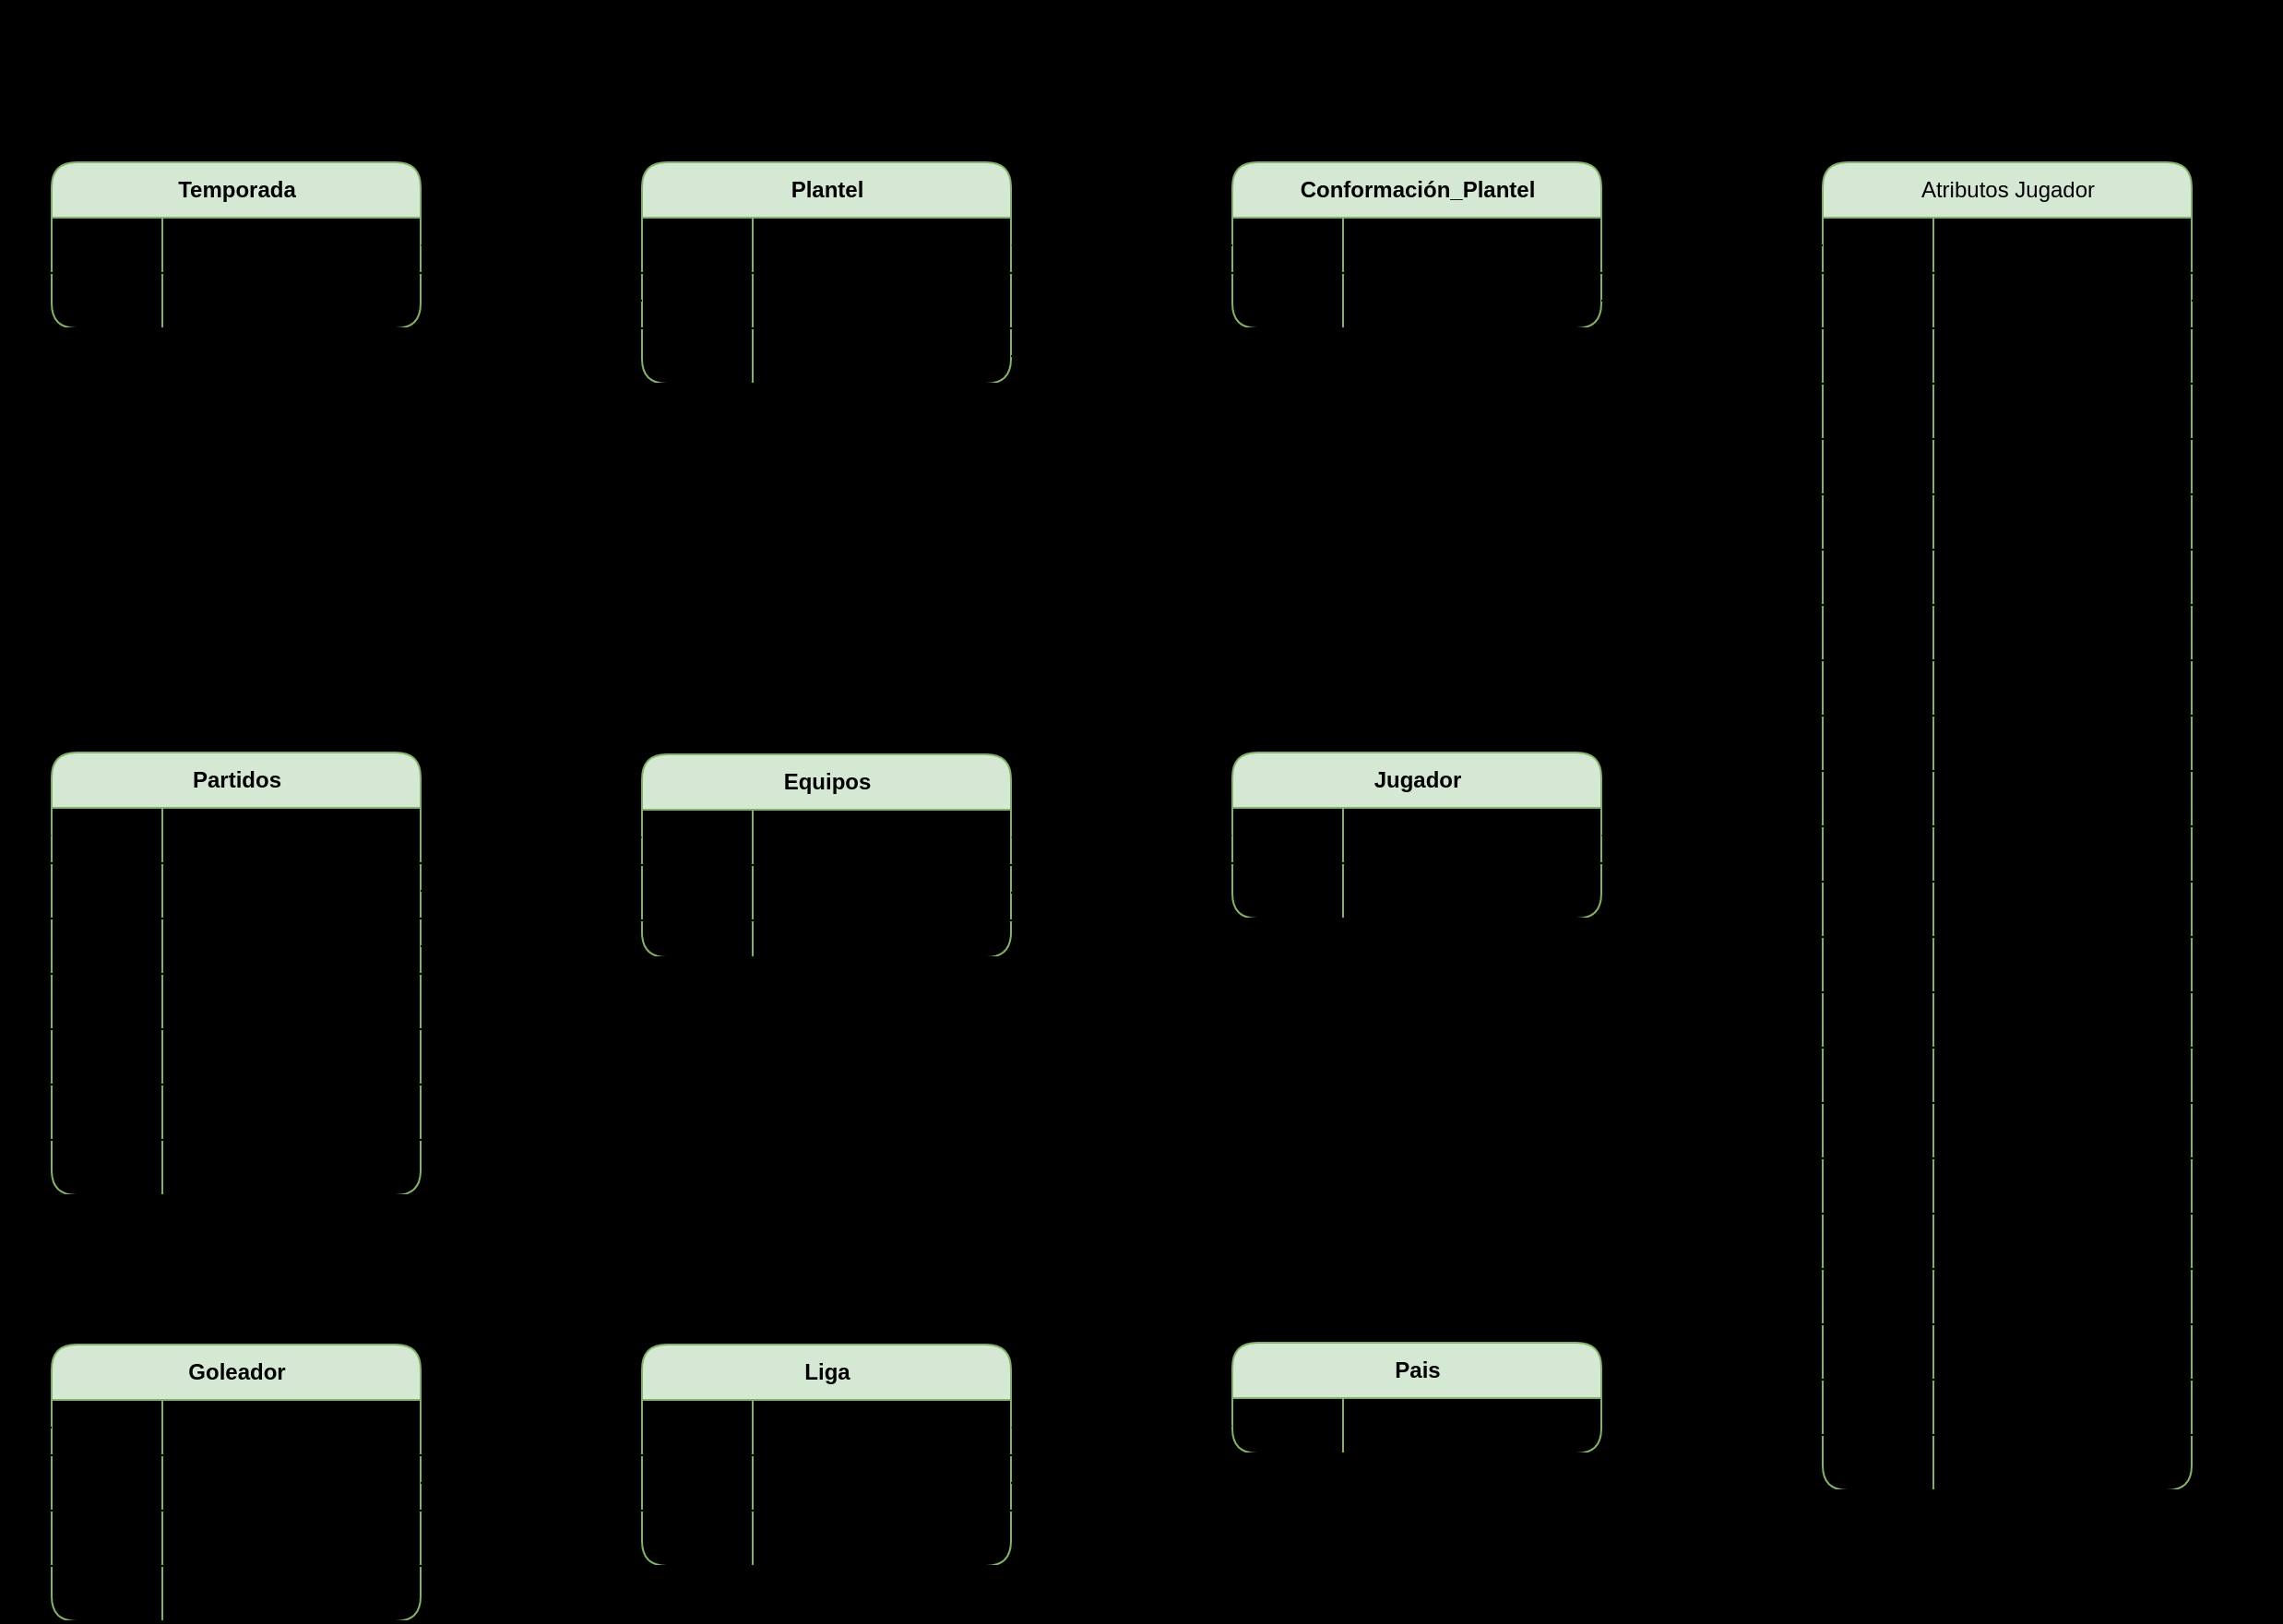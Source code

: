 <mxfile pages="6">
    <diagram name="MER v3" id="Jn96YKI_kpoM4R9ziwlE">
        <mxGraphModel dx="1664" dy="620" grid="1" gridSize="20" guides="1" tooltips="1" connect="1" arrows="1" fold="1" page="1" pageScale="1" pageWidth="850" pageHeight="1100" background="#000000" math="0" shadow="0">
            <root>
                <mxCell id="PRI4ktA7M3NJFeC3w-2_-0"/>
                <mxCell id="PRI4ktA7M3NJFeC3w-2_-1" parent="PRI4ktA7M3NJFeC3w-2_-0"/>
                <mxCell id="vFoMzEeJ6A1VvIG6lGBS-0" value="Partidos" style="shape=table;startSize=30;container=1;collapsible=1;childLayout=tableLayout;fixedRows=1;rowLines=0;fontStyle=1;align=center;resizeLast=1;html=1;fillColor=#d5e8d4;strokeColor=#82b366;rounded=1;" parent="PRI4ktA7M3NJFeC3w-2_-1" vertex="1">
                    <mxGeometry y="480" width="200" height="240" as="geometry">
                        <mxRectangle x="115" y="315" width="80" height="30" as="alternateBounds"/>
                    </mxGeometry>
                </mxCell>
                <mxCell id="vFoMzEeJ6A1VvIG6lGBS-31" style="shape=tableRow;horizontal=0;startSize=0;swimlaneHead=0;swimlaneBody=0;fillColor=none;collapsible=0;dropTarget=0;points=[[0,0.5],[1,0.5]];portConstraint=eastwest;top=0;left=0;right=0;bottom=1;rounded=1;" parent="vFoMzEeJ6A1VvIG6lGBS-0" vertex="1">
                    <mxGeometry y="30" width="200" height="30" as="geometry"/>
                </mxCell>
                <mxCell id="vFoMzEeJ6A1VvIG6lGBS-32" value="PK" style="shape=partialRectangle;connectable=0;fillColor=none;top=0;left=0;bottom=0;right=0;fontStyle=1;overflow=hidden;whiteSpace=wrap;html=1;rounded=1;" parent="vFoMzEeJ6A1VvIG6lGBS-31" vertex="1">
                    <mxGeometry width="60" height="30" as="geometry">
                        <mxRectangle width="60" height="30" as="alternateBounds"/>
                    </mxGeometry>
                </mxCell>
                <mxCell id="vFoMzEeJ6A1VvIG6lGBS-33" value="ID_partido" style="shape=partialRectangle;connectable=0;fillColor=none;top=0;left=0;bottom=0;right=0;align=left;spacingLeft=6;fontStyle=5;overflow=hidden;whiteSpace=wrap;html=1;rounded=1;" parent="vFoMzEeJ6A1VvIG6lGBS-31" vertex="1">
                    <mxGeometry x="60" width="140" height="30" as="geometry">
                        <mxRectangle width="140" height="30" as="alternateBounds"/>
                    </mxGeometry>
                </mxCell>
                <mxCell id="sMOISxK28qMdifU8h8Zt-63" style="shape=tableRow;horizontal=0;startSize=0;swimlaneHead=0;swimlaneBody=0;fillColor=none;collapsible=0;dropTarget=0;points=[[0,0.5],[1,0.5]];portConstraint=eastwest;top=0;left=0;right=0;bottom=1;rounded=1;" parent="vFoMzEeJ6A1VvIG6lGBS-0" vertex="1">
                    <mxGeometry y="60" width="200" height="30" as="geometry"/>
                </mxCell>
                <mxCell id="sMOISxK28qMdifU8h8Zt-64" value="PK/FK" style="shape=partialRectangle;connectable=0;fillColor=none;top=0;left=0;bottom=0;right=0;fontStyle=1;overflow=hidden;whiteSpace=wrap;html=1;rounded=1;" parent="sMOISxK28qMdifU8h8Zt-63" vertex="1">
                    <mxGeometry width="60" height="30" as="geometry">
                        <mxRectangle width="60" height="30" as="alternateBounds"/>
                    </mxGeometry>
                </mxCell>
                <mxCell id="sMOISxK28qMdifU8h8Zt-65" value="&lt;span style=&quot;&quot;&gt;ID_Equipo_Local&lt;/span&gt;" style="shape=partialRectangle;connectable=0;fillColor=none;top=0;left=0;bottom=0;right=0;align=left;spacingLeft=6;fontStyle=5;overflow=hidden;whiteSpace=wrap;html=1;rounded=1;" parent="sMOISxK28qMdifU8h8Zt-63" vertex="1">
                    <mxGeometry x="60" width="140" height="30" as="geometry">
                        <mxRectangle width="140" height="30" as="alternateBounds"/>
                    </mxGeometry>
                </mxCell>
                <mxCell id="sMOISxK28qMdifU8h8Zt-66" style="shape=tableRow;horizontal=0;startSize=0;swimlaneHead=0;swimlaneBody=0;fillColor=none;collapsible=0;dropTarget=0;points=[[0,0.5],[1,0.5]];portConstraint=eastwest;top=0;left=0;right=0;bottom=1;rounded=1;" parent="vFoMzEeJ6A1VvIG6lGBS-0" vertex="1">
                    <mxGeometry y="90" width="200" height="30" as="geometry"/>
                </mxCell>
                <mxCell id="sMOISxK28qMdifU8h8Zt-67" value="PK/FK" style="shape=partialRectangle;connectable=0;fillColor=none;top=0;left=0;bottom=0;right=0;fontStyle=1;overflow=hidden;whiteSpace=wrap;html=1;rounded=1;" parent="sMOISxK28qMdifU8h8Zt-66" vertex="1">
                    <mxGeometry width="60" height="30" as="geometry">
                        <mxRectangle width="60" height="30" as="alternateBounds"/>
                    </mxGeometry>
                </mxCell>
                <mxCell id="sMOISxK28qMdifU8h8Zt-68" value="&lt;span style=&quot;&quot;&gt;ID_Equipo_Visitante&lt;/span&gt;" style="shape=partialRectangle;connectable=0;fillColor=none;top=0;left=0;bottom=0;right=0;align=left;spacingLeft=6;fontStyle=5;overflow=hidden;whiteSpace=wrap;html=1;rounded=1;" parent="sMOISxK28qMdifU8h8Zt-66" vertex="1">
                    <mxGeometry x="60" width="140" height="30" as="geometry">
                        <mxRectangle width="140" height="30" as="alternateBounds"/>
                    </mxGeometry>
                </mxCell>
                <mxCell id="vFoMzEeJ6A1VvIG6lGBS-1" value="" style="shape=tableRow;horizontal=0;startSize=0;swimlaneHead=0;swimlaneBody=0;fillColor=none;collapsible=0;dropTarget=0;points=[[0,0.5],[1,0.5]];portConstraint=eastwest;top=0;left=0;right=0;bottom=1;rounded=1;" parent="vFoMzEeJ6A1VvIG6lGBS-0" vertex="1">
                    <mxGeometry y="120" width="200" height="30" as="geometry"/>
                </mxCell>
                <mxCell id="vFoMzEeJ6A1VvIG6lGBS-2" value="" style="shape=partialRectangle;connectable=0;fillColor=none;top=0;left=0;bottom=0;right=0;fontStyle=1;overflow=hidden;whiteSpace=wrap;html=1;rounded=1;" parent="vFoMzEeJ6A1VvIG6lGBS-1" vertex="1">
                    <mxGeometry width="60" height="30" as="geometry">
                        <mxRectangle width="60" height="30" as="alternateBounds"/>
                    </mxGeometry>
                </mxCell>
                <mxCell id="vFoMzEeJ6A1VvIG6lGBS-3" value="Fecha" style="shape=partialRectangle;connectable=0;fillColor=none;top=0;left=0;bottom=0;right=0;align=left;spacingLeft=6;fontStyle=5;overflow=hidden;whiteSpace=wrap;html=1;rounded=1;" parent="vFoMzEeJ6A1VvIG6lGBS-1" vertex="1">
                    <mxGeometry x="60" width="140" height="30" as="geometry">
                        <mxRectangle width="140" height="30" as="alternateBounds"/>
                    </mxGeometry>
                </mxCell>
                <mxCell id="vFoMzEeJ6A1VvIG6lGBS-4" style="shape=tableRow;horizontal=0;startSize=0;swimlaneHead=0;swimlaneBody=0;fillColor=none;collapsible=0;dropTarget=0;points=[[0,0.5],[1,0.5]];portConstraint=eastwest;top=0;left=0;right=0;bottom=1;rounded=1;" parent="vFoMzEeJ6A1VvIG6lGBS-0" vertex="1">
                    <mxGeometry y="150" width="200" height="30" as="geometry"/>
                </mxCell>
                <mxCell id="vFoMzEeJ6A1VvIG6lGBS-5" value="" style="shape=partialRectangle;connectable=0;fillColor=none;top=0;left=0;bottom=0;right=0;fontStyle=1;overflow=hidden;whiteSpace=wrap;html=1;rounded=1;" parent="vFoMzEeJ6A1VvIG6lGBS-4" vertex="1">
                    <mxGeometry width="60" height="30" as="geometry">
                        <mxRectangle width="60" height="30" as="alternateBounds"/>
                    </mxGeometry>
                </mxCell>
                <mxCell id="vFoMzEeJ6A1VvIG6lGBS-6" value="Resultado" style="shape=partialRectangle;connectable=0;fillColor=none;top=0;left=0;bottom=0;right=0;align=left;spacingLeft=6;fontStyle=5;overflow=hidden;whiteSpace=wrap;html=1;rounded=1;" parent="vFoMzEeJ6A1VvIG6lGBS-4" vertex="1">
                    <mxGeometry x="60" width="140" height="30" as="geometry">
                        <mxRectangle width="140" height="30" as="alternateBounds"/>
                    </mxGeometry>
                </mxCell>
                <mxCell id="vFoMzEeJ6A1VvIG6lGBS-7" style="shape=tableRow;horizontal=0;startSize=0;swimlaneHead=0;swimlaneBody=0;fillColor=none;collapsible=0;dropTarget=0;points=[[0,0.5],[1,0.5]];portConstraint=eastwest;top=0;left=0;right=0;bottom=1;rounded=1;" parent="vFoMzEeJ6A1VvIG6lGBS-0" vertex="1">
                    <mxGeometry y="180" width="200" height="30" as="geometry"/>
                </mxCell>
                <mxCell id="vFoMzEeJ6A1VvIG6lGBS-8" value="" style="shape=partialRectangle;connectable=0;fillColor=none;top=0;left=0;bottom=0;right=0;fontStyle=1;overflow=hidden;whiteSpace=wrap;html=1;rounded=1;" parent="vFoMzEeJ6A1VvIG6lGBS-7" vertex="1">
                    <mxGeometry width="60" height="30" as="geometry">
                        <mxRectangle width="60" height="30" as="alternateBounds"/>
                    </mxGeometry>
                </mxCell>
                <mxCell id="vFoMzEeJ6A1VvIG6lGBS-9" value="Goles_Local" style="shape=partialRectangle;connectable=0;fillColor=none;top=0;left=0;bottom=0;right=0;align=left;spacingLeft=6;fontStyle=5;overflow=hidden;whiteSpace=wrap;html=1;rounded=1;" parent="vFoMzEeJ6A1VvIG6lGBS-7" vertex="1">
                    <mxGeometry x="60" width="140" height="30" as="geometry">
                        <mxRectangle width="140" height="30" as="alternateBounds"/>
                    </mxGeometry>
                </mxCell>
                <mxCell id="vFoMzEeJ6A1VvIG6lGBS-10" style="shape=tableRow;horizontal=0;startSize=0;swimlaneHead=0;swimlaneBody=0;fillColor=none;collapsible=0;dropTarget=0;points=[[0,0.5],[1,0.5]];portConstraint=eastwest;top=0;left=0;right=0;bottom=1;rounded=1;" parent="vFoMzEeJ6A1VvIG6lGBS-0" vertex="1">
                    <mxGeometry y="210" width="200" height="30" as="geometry"/>
                </mxCell>
                <mxCell id="vFoMzEeJ6A1VvIG6lGBS-11" value="" style="shape=partialRectangle;connectable=0;fillColor=none;top=0;left=0;bottom=0;right=0;fontStyle=1;overflow=hidden;whiteSpace=wrap;html=1;rounded=1;" parent="vFoMzEeJ6A1VvIG6lGBS-10" vertex="1">
                    <mxGeometry width="60" height="30" as="geometry">
                        <mxRectangle width="60" height="30" as="alternateBounds"/>
                    </mxGeometry>
                </mxCell>
                <mxCell id="vFoMzEeJ6A1VvIG6lGBS-12" value="Goles_Visitante" style="shape=partialRectangle;connectable=0;fillColor=none;top=0;left=0;bottom=0;right=0;align=left;spacingLeft=6;fontStyle=5;overflow=hidden;whiteSpace=wrap;html=1;rounded=1;" parent="vFoMzEeJ6A1VvIG6lGBS-10" vertex="1">
                    <mxGeometry x="60" width="140" height="30" as="geometry">
                        <mxRectangle width="140" height="30" as="alternateBounds"/>
                    </mxGeometry>
                </mxCell>
                <mxCell id="iW16jC044ULv_c5YEUSk-0" value="Equipos" style="shape=table;startSize=30;container=1;collapsible=1;childLayout=tableLayout;fixedRows=1;rowLines=0;fontStyle=1;align=center;resizeLast=1;html=1;fillColor=#d5e8d4;strokeColor=#82b366;rounded=1;" parent="PRI4ktA7M3NJFeC3w-2_-1" vertex="1">
                    <mxGeometry x="320" y="481" width="200" height="110" as="geometry">
                        <mxRectangle x="320" y="480" width="80" height="30" as="alternateBounds"/>
                    </mxGeometry>
                </mxCell>
                <mxCell id="iW16jC044ULv_c5YEUSk-1" value="" style="shape=tableRow;horizontal=0;startSize=0;swimlaneHead=0;swimlaneBody=0;fillColor=none;collapsible=0;dropTarget=0;points=[[0,0.5],[1,0.5]];portConstraint=eastwest;top=0;left=0;right=0;bottom=1;rounded=1;" parent="iW16jC044ULv_c5YEUSk-0" vertex="1">
                    <mxGeometry y="30" width="200" height="30" as="geometry"/>
                </mxCell>
                <mxCell id="iW16jC044ULv_c5YEUSk-2" value="PK" style="shape=partialRectangle;connectable=0;fillColor=none;top=0;left=0;bottom=0;right=0;fontStyle=1;overflow=hidden;whiteSpace=wrap;html=1;rounded=1;" parent="iW16jC044ULv_c5YEUSk-1" vertex="1">
                    <mxGeometry width="60" height="30" as="geometry">
                        <mxRectangle width="60" height="30" as="alternateBounds"/>
                    </mxGeometry>
                </mxCell>
                <mxCell id="iW16jC044ULv_c5YEUSk-3" value="ID_Equipo" style="shape=partialRectangle;connectable=0;fillColor=none;top=0;left=0;bottom=0;right=0;align=left;spacingLeft=6;fontStyle=5;overflow=hidden;whiteSpace=wrap;html=1;rounded=1;" parent="iW16jC044ULv_c5YEUSk-1" vertex="1">
                    <mxGeometry x="60" width="140" height="30" as="geometry">
                        <mxRectangle width="140" height="30" as="alternateBounds"/>
                    </mxGeometry>
                </mxCell>
                <mxCell id="iW16jC044ULv_c5YEUSk-4" style="shape=tableRow;horizontal=0;startSize=0;swimlaneHead=0;swimlaneBody=0;fillColor=none;collapsible=0;dropTarget=0;points=[[0,0.5],[1,0.5]];portConstraint=eastwest;top=0;left=0;right=0;bottom=1;rounded=1;" parent="iW16jC044ULv_c5YEUSk-0" vertex="1">
                    <mxGeometry y="60" width="200" height="30" as="geometry"/>
                </mxCell>
                <mxCell id="iW16jC044ULv_c5YEUSk-5" value="FK" style="shape=partialRectangle;connectable=0;fillColor=none;top=0;left=0;bottom=0;right=0;fontStyle=1;overflow=hidden;whiteSpace=wrap;html=1;rounded=1;" parent="iW16jC044ULv_c5YEUSk-4" vertex="1">
                    <mxGeometry width="60" height="30" as="geometry">
                        <mxRectangle width="60" height="30" as="alternateBounds"/>
                    </mxGeometry>
                </mxCell>
                <mxCell id="iW16jC044ULv_c5YEUSk-6" value="ID_Liga" style="shape=partialRectangle;connectable=0;fillColor=none;top=0;left=0;bottom=0;right=0;align=left;spacingLeft=6;fontStyle=5;overflow=hidden;whiteSpace=wrap;html=1;rounded=1;" parent="iW16jC044ULv_c5YEUSk-4" vertex="1">
                    <mxGeometry x="60" width="140" height="30" as="geometry">
                        <mxRectangle width="140" height="30" as="alternateBounds"/>
                    </mxGeometry>
                </mxCell>
                <mxCell id="iW16jC044ULv_c5YEUSk-7" style="shape=tableRow;horizontal=0;startSize=0;swimlaneHead=0;swimlaneBody=0;fillColor=none;collapsible=0;dropTarget=0;points=[[0,0.5],[1,0.5]];portConstraint=eastwest;top=0;left=0;right=0;bottom=1;rounded=1;" parent="iW16jC044ULv_c5YEUSk-0" vertex="1">
                    <mxGeometry y="90" width="200" height="20" as="geometry"/>
                </mxCell>
                <mxCell id="iW16jC044ULv_c5YEUSk-8" style="shape=partialRectangle;connectable=0;fillColor=none;top=0;left=0;bottom=0;right=0;fontStyle=0;overflow=hidden;whiteSpace=wrap;html=1;rounded=1;" parent="iW16jC044ULv_c5YEUSk-7" vertex="1">
                    <mxGeometry width="60" height="20" as="geometry">
                        <mxRectangle width="60" height="20" as="alternateBounds"/>
                    </mxGeometry>
                </mxCell>
                <mxCell id="iW16jC044ULv_c5YEUSk-9" value="&lt;span&gt;&lt;span&gt;Nombre_Equipo&lt;/span&gt;&lt;/span&gt;" style="shape=partialRectangle;connectable=0;fillColor=none;top=0;left=0;bottom=0;right=0;align=left;spacingLeft=6;fontStyle=0;overflow=hidden;whiteSpace=wrap;html=1;rounded=1;" parent="iW16jC044ULv_c5YEUSk-7" vertex="1">
                    <mxGeometry x="60" width="140" height="20" as="geometry">
                        <mxRectangle width="140" height="20" as="alternateBounds"/>
                    </mxGeometry>
                </mxCell>
                <mxCell id="R-L03tEJy_rcGVm16QMr-0" value="Liga" style="shape=table;startSize=30;container=1;collapsible=1;childLayout=tableLayout;fixedRows=1;rowLines=0;fontStyle=1;align=center;resizeLast=1;html=1;fillColor=#d5e8d4;strokeColor=#82b366;rounded=1;" parent="PRI4ktA7M3NJFeC3w-2_-1" vertex="1">
                    <mxGeometry x="320" y="801" width="200" height="120" as="geometry">
                        <mxRectangle x="320" y="800" width="60" height="30" as="alternateBounds"/>
                    </mxGeometry>
                </mxCell>
                <mxCell id="R-L03tEJy_rcGVm16QMr-1" value="" style="shape=tableRow;horizontal=0;startSize=0;swimlaneHead=0;swimlaneBody=0;fillColor=none;collapsible=0;dropTarget=0;points=[[0,0.5],[1,0.5]];portConstraint=eastwest;top=0;left=0;right=0;bottom=1;rounded=1;" parent="R-L03tEJy_rcGVm16QMr-0" vertex="1">
                    <mxGeometry y="30" width="200" height="30" as="geometry"/>
                </mxCell>
                <mxCell id="R-L03tEJy_rcGVm16QMr-2" value="PK" style="shape=partialRectangle;connectable=0;fillColor=none;top=0;left=0;bottom=0;right=0;fontStyle=1;overflow=hidden;whiteSpace=wrap;html=1;rounded=1;" parent="R-L03tEJy_rcGVm16QMr-1" vertex="1">
                    <mxGeometry width="60" height="30" as="geometry">
                        <mxRectangle width="60" height="30" as="alternateBounds"/>
                    </mxGeometry>
                </mxCell>
                <mxCell id="R-L03tEJy_rcGVm16QMr-3" value="ID_Liga" style="shape=partialRectangle;connectable=0;fillColor=none;top=0;left=0;bottom=0;right=0;align=left;spacingLeft=6;fontStyle=5;overflow=hidden;whiteSpace=wrap;html=1;rounded=1;" parent="R-L03tEJy_rcGVm16QMr-1" vertex="1">
                    <mxGeometry x="60" width="140" height="30" as="geometry">
                        <mxRectangle width="140" height="30" as="alternateBounds"/>
                    </mxGeometry>
                </mxCell>
                <mxCell id="R-L03tEJy_rcGVm16QMr-10" style="shape=tableRow;horizontal=0;startSize=0;swimlaneHead=0;swimlaneBody=0;fillColor=none;collapsible=0;dropTarget=0;points=[[0,0.5],[1,0.5]];portConstraint=eastwest;top=0;left=0;right=0;bottom=1;rounded=1;" parent="R-L03tEJy_rcGVm16QMr-0" vertex="1">
                    <mxGeometry y="60" width="200" height="30" as="geometry"/>
                </mxCell>
                <mxCell id="R-L03tEJy_rcGVm16QMr-11" value="FK" style="shape=partialRectangle;connectable=0;fillColor=none;top=0;left=0;bottom=0;right=0;fontStyle=1;overflow=hidden;whiteSpace=wrap;html=1;rounded=1;" parent="R-L03tEJy_rcGVm16QMr-10" vertex="1">
                    <mxGeometry width="60" height="30" as="geometry">
                        <mxRectangle width="60" height="30" as="alternateBounds"/>
                    </mxGeometry>
                </mxCell>
                <mxCell id="R-L03tEJy_rcGVm16QMr-12" value="Nombre_Pais" style="shape=partialRectangle;connectable=0;fillColor=none;top=0;left=0;bottom=0;right=0;align=left;spacingLeft=6;fontStyle=5;overflow=hidden;whiteSpace=wrap;html=1;rounded=1;" parent="R-L03tEJy_rcGVm16QMr-10" vertex="1">
                    <mxGeometry x="60" width="140" height="30" as="geometry">
                        <mxRectangle width="140" height="30" as="alternateBounds"/>
                    </mxGeometry>
                </mxCell>
                <mxCell id="R-L03tEJy_rcGVm16QMr-4" style="shape=tableRow;horizontal=0;startSize=0;swimlaneHead=0;swimlaneBody=0;fillColor=none;collapsible=0;dropTarget=0;points=[[0,0.5],[1,0.5]];portConstraint=eastwest;top=0;left=0;right=0;bottom=1;rounded=1;" parent="R-L03tEJy_rcGVm16QMr-0" vertex="1">
                    <mxGeometry y="90" width="200" height="30" as="geometry"/>
                </mxCell>
                <mxCell id="R-L03tEJy_rcGVm16QMr-5" value="" style="shape=partialRectangle;connectable=0;fillColor=none;top=0;left=0;bottom=0;right=0;fontStyle=1;overflow=hidden;whiteSpace=wrap;html=1;rounded=1;" parent="R-L03tEJy_rcGVm16QMr-4" vertex="1">
                    <mxGeometry width="60" height="30" as="geometry">
                        <mxRectangle width="60" height="30" as="alternateBounds"/>
                    </mxGeometry>
                </mxCell>
                <mxCell id="R-L03tEJy_rcGVm16QMr-6" value="Nombre_Liga" style="shape=partialRectangle;connectable=0;fillColor=none;top=0;left=0;bottom=0;right=0;align=left;spacingLeft=6;fontStyle=0;overflow=hidden;whiteSpace=wrap;html=1;rounded=1;" parent="R-L03tEJy_rcGVm16QMr-4" vertex="1">
                    <mxGeometry x="60" width="140" height="30" as="geometry">
                        <mxRectangle width="140" height="30" as="alternateBounds"/>
                    </mxGeometry>
                </mxCell>
                <mxCell id="dWAvWJpUgk5qR9BWpHzS-0" value="Pais" style="shape=table;startSize=30;container=1;collapsible=1;childLayout=tableLayout;fixedRows=1;rowLines=0;fontStyle=1;align=center;resizeLast=1;html=1;fillColor=#d5e8d4;strokeColor=#82b366;rounded=1;" parent="PRI4ktA7M3NJFeC3w-2_-1" vertex="1">
                    <mxGeometry x="640" y="800" width="200" height="60" as="geometry">
                        <mxRectangle x="640" y="800" width="60" height="30" as="alternateBounds"/>
                    </mxGeometry>
                </mxCell>
                <mxCell id="dWAvWJpUgk5qR9BWpHzS-1" value="" style="shape=tableRow;horizontal=0;startSize=0;swimlaneHead=0;swimlaneBody=0;fillColor=none;collapsible=0;dropTarget=0;points=[[0,0.5],[1,0.5]];portConstraint=eastwest;top=0;left=0;right=0;bottom=1;rounded=1;" parent="dWAvWJpUgk5qR9BWpHzS-0" vertex="1">
                    <mxGeometry y="30" width="200" height="30" as="geometry"/>
                </mxCell>
                <mxCell id="dWAvWJpUgk5qR9BWpHzS-2" value="PK" style="shape=partialRectangle;connectable=0;fillColor=none;top=0;left=0;bottom=0;right=0;fontStyle=1;overflow=hidden;whiteSpace=wrap;html=1;rounded=1;" parent="dWAvWJpUgk5qR9BWpHzS-1" vertex="1">
                    <mxGeometry width="60" height="30" as="geometry">
                        <mxRectangle width="60" height="30" as="alternateBounds"/>
                    </mxGeometry>
                </mxCell>
                <mxCell id="dWAvWJpUgk5qR9BWpHzS-3" value="Nombre_Pais" style="shape=partialRectangle;connectable=0;fillColor=none;top=0;left=0;bottom=0;right=0;align=left;spacingLeft=6;fontStyle=5;overflow=hidden;whiteSpace=wrap;html=1;rounded=1;" parent="dWAvWJpUgk5qR9BWpHzS-1" vertex="1">
                    <mxGeometry x="60" width="140" height="30" as="geometry">
                        <mxRectangle width="140" height="30" as="alternateBounds"/>
                    </mxGeometry>
                </mxCell>
                <mxCell id="EGXoQ09KOh8CeMQJoTJy-0" value="Jugador" style="shape=table;startSize=30;container=1;collapsible=1;childLayout=tableLayout;fixedRows=1;rowLines=0;fontStyle=1;align=center;resizeLast=1;html=1;fillColor=#d5e8d4;strokeColor=#82b366;rounded=1;" parent="PRI4ktA7M3NJFeC3w-2_-1" vertex="1">
                    <mxGeometry x="640" y="480" width="200" height="90" as="geometry">
                        <mxRectangle x="640" y="155" width="80" height="30" as="alternateBounds"/>
                    </mxGeometry>
                </mxCell>
                <mxCell id="EGXoQ09KOh8CeMQJoTJy-1" value="" style="shape=tableRow;horizontal=0;startSize=0;swimlaneHead=0;swimlaneBody=0;fillColor=none;collapsible=0;dropTarget=0;points=[[0,0.5],[1,0.5]];portConstraint=eastwest;top=0;left=0;right=0;bottom=1;rounded=1;" parent="EGXoQ09KOh8CeMQJoTJy-0" vertex="1">
                    <mxGeometry y="30" width="200" height="30" as="geometry"/>
                </mxCell>
                <mxCell id="EGXoQ09KOh8CeMQJoTJy-2" value="PK" style="shape=partialRectangle;connectable=0;fillColor=none;top=0;left=0;bottom=0;right=0;fontStyle=1;overflow=hidden;whiteSpace=wrap;html=1;rounded=1;" parent="EGXoQ09KOh8CeMQJoTJy-1" vertex="1">
                    <mxGeometry width="60" height="30" as="geometry">
                        <mxRectangle width="60" height="30" as="alternateBounds"/>
                    </mxGeometry>
                </mxCell>
                <mxCell id="EGXoQ09KOh8CeMQJoTJy-3" value="ID_Jugador" style="shape=partialRectangle;connectable=0;fillColor=none;top=0;left=0;bottom=0;right=0;align=left;spacingLeft=6;fontStyle=5;overflow=hidden;whiteSpace=wrap;html=1;rounded=1;" parent="EGXoQ09KOh8CeMQJoTJy-1" vertex="1">
                    <mxGeometry x="60" width="140" height="30" as="geometry">
                        <mxRectangle width="140" height="30" as="alternateBounds"/>
                    </mxGeometry>
                </mxCell>
                <mxCell id="EGXoQ09KOh8CeMQJoTJy-7" style="shape=tableRow;horizontal=0;startSize=0;swimlaneHead=0;swimlaneBody=0;fillColor=none;collapsible=0;dropTarget=0;points=[[0,0.5],[1,0.5]];portConstraint=eastwest;top=0;left=0;right=0;bottom=1;rounded=1;" parent="EGXoQ09KOh8CeMQJoTJy-0" vertex="1">
                    <mxGeometry y="60" width="200" height="30" as="geometry"/>
                </mxCell>
                <mxCell id="EGXoQ09KOh8CeMQJoTJy-8" value="" style="shape=partialRectangle;connectable=0;fillColor=none;top=0;left=0;bottom=0;right=0;fontStyle=1;overflow=hidden;whiteSpace=wrap;html=1;rounded=1;" parent="EGXoQ09KOh8CeMQJoTJy-7" vertex="1">
                    <mxGeometry width="60" height="30" as="geometry">
                        <mxRectangle width="60" height="30" as="alternateBounds"/>
                    </mxGeometry>
                </mxCell>
                <mxCell id="EGXoQ09KOh8CeMQJoTJy-9" value="Nombre_Jugador" style="shape=partialRectangle;connectable=0;fillColor=none;top=0;left=0;bottom=0;right=0;align=left;spacingLeft=6;fontStyle=0;overflow=hidden;whiteSpace=wrap;html=1;rounded=1;" parent="EGXoQ09KOh8CeMQJoTJy-7" vertex="1">
                    <mxGeometry x="60" width="140" height="30" as="geometry">
                        <mxRectangle width="140" height="30" as="alternateBounds"/>
                    </mxGeometry>
                </mxCell>
                <mxCell id="TetUXNR4C5DDyt5bkOQA-0" value="Plantel" style="shape=table;startSize=30;container=1;collapsible=1;childLayout=tableLayout;fixedRows=1;rowLines=0;fontStyle=1;align=center;resizeLast=1;html=1;fillColor=#d5e8d4;strokeColor=#82b366;rounded=1;" parent="PRI4ktA7M3NJFeC3w-2_-1" vertex="1">
                    <mxGeometry x="320" y="160" width="200" height="120" as="geometry">
                        <mxRectangle x="435" y="125" width="70" height="30" as="alternateBounds"/>
                    </mxGeometry>
                </mxCell>
                <mxCell id="TetUXNR4C5DDyt5bkOQA-10" style="shape=tableRow;horizontal=0;startSize=0;swimlaneHead=0;swimlaneBody=0;fillColor=none;collapsible=0;dropTarget=0;points=[[0,0.5],[1,0.5]];portConstraint=eastwest;top=0;left=0;right=0;bottom=1;rounded=1;" parent="TetUXNR4C5DDyt5bkOQA-0" vertex="1">
                    <mxGeometry y="30" width="200" height="30" as="geometry"/>
                </mxCell>
                <mxCell id="TetUXNR4C5DDyt5bkOQA-11" value="PK" style="shape=partialRectangle;connectable=0;fillColor=none;top=0;left=0;bottom=0;right=0;fontStyle=1;overflow=hidden;whiteSpace=wrap;html=1;rounded=1;" parent="TetUXNR4C5DDyt5bkOQA-10" vertex="1">
                    <mxGeometry width="60" height="30" as="geometry">
                        <mxRectangle width="60" height="30" as="alternateBounds"/>
                    </mxGeometry>
                </mxCell>
                <mxCell id="TetUXNR4C5DDyt5bkOQA-12" value="ID_Plantel" style="shape=partialRectangle;connectable=0;fillColor=none;top=0;left=0;bottom=0;right=0;align=left;spacingLeft=6;fontStyle=5;overflow=hidden;whiteSpace=wrap;html=1;rounded=1;" parent="TetUXNR4C5DDyt5bkOQA-10" vertex="1">
                    <mxGeometry x="60" width="140" height="30" as="geometry">
                        <mxRectangle width="140" height="30" as="alternateBounds"/>
                    </mxGeometry>
                </mxCell>
                <mxCell id="TetUXNR4C5DDyt5bkOQA-4" style="shape=tableRow;horizontal=0;startSize=0;swimlaneHead=0;swimlaneBody=0;fillColor=none;collapsible=0;dropTarget=0;points=[[0,0.5],[1,0.5]];portConstraint=eastwest;top=0;left=0;right=0;bottom=1;rounded=1;" parent="TetUXNR4C5DDyt5bkOQA-0" vertex="1">
                    <mxGeometry y="60" width="200" height="30" as="geometry"/>
                </mxCell>
                <mxCell id="TetUXNR4C5DDyt5bkOQA-5" value="FK" style="shape=partialRectangle;connectable=0;fillColor=none;top=0;left=0;bottom=0;right=0;fontStyle=1;overflow=hidden;whiteSpace=wrap;html=1;rounded=1;" parent="TetUXNR4C5DDyt5bkOQA-4" vertex="1">
                    <mxGeometry width="60" height="30" as="geometry">
                        <mxRectangle width="60" height="30" as="alternateBounds"/>
                    </mxGeometry>
                </mxCell>
                <mxCell id="TetUXNR4C5DDyt5bkOQA-6" value="ID_Temporada" style="shape=partialRectangle;connectable=0;fillColor=none;top=0;left=0;bottom=0;right=0;align=left;spacingLeft=6;fontStyle=5;overflow=hidden;whiteSpace=wrap;html=1;rounded=1;" parent="TetUXNR4C5DDyt5bkOQA-4" vertex="1">
                    <mxGeometry x="60" width="140" height="30" as="geometry">
                        <mxRectangle width="140" height="30" as="alternateBounds"/>
                    </mxGeometry>
                </mxCell>
                <mxCell id="TetUXNR4C5DDyt5bkOQA-7" style="shape=tableRow;horizontal=0;startSize=0;swimlaneHead=0;swimlaneBody=0;fillColor=none;collapsible=0;dropTarget=0;points=[[0,0.5],[1,0.5]];portConstraint=eastwest;top=0;left=0;right=0;bottom=1;rounded=1;" parent="TetUXNR4C5DDyt5bkOQA-0" vertex="1">
                    <mxGeometry y="90" width="200" height="30" as="geometry"/>
                </mxCell>
                <mxCell id="TetUXNR4C5DDyt5bkOQA-8" value="&lt;b&gt;FK&lt;/b&gt;" style="shape=partialRectangle;connectable=0;fillColor=none;top=0;left=0;bottom=0;right=0;fontStyle=0;overflow=hidden;whiteSpace=wrap;html=1;rounded=1;" parent="TetUXNR4C5DDyt5bkOQA-7" vertex="1">
                    <mxGeometry width="60" height="30" as="geometry">
                        <mxRectangle width="60" height="30" as="alternateBounds"/>
                    </mxGeometry>
                </mxCell>
                <mxCell id="TetUXNR4C5DDyt5bkOQA-9" value="&lt;b&gt;&lt;u&gt;ID_Equipo&lt;/u&gt;&lt;/b&gt;" style="shape=partialRectangle;connectable=0;fillColor=none;top=0;left=0;bottom=0;right=0;align=left;spacingLeft=6;fontStyle=0;overflow=hidden;whiteSpace=wrap;html=1;rounded=1;" parent="TetUXNR4C5DDyt5bkOQA-7" vertex="1">
                    <mxGeometry x="60" width="140" height="30" as="geometry">
                        <mxRectangle width="140" height="30" as="alternateBounds"/>
                    </mxGeometry>
                </mxCell>
                <mxCell id="-D_olwQMWtEaTWyOr0lC-0" value="Temporada" style="shape=table;startSize=30;container=1;collapsible=1;childLayout=tableLayout;fixedRows=1;rowLines=0;fontStyle=1;align=center;resizeLast=1;html=1;fillColor=#d5e8d4;strokeColor=#82b366;rounded=1;" parent="PRI4ktA7M3NJFeC3w-2_-1" vertex="1">
                    <mxGeometry y="160" width="200" height="90" as="geometry">
                        <mxRectangle x="130" y="125" width="100" height="30" as="alternateBounds"/>
                    </mxGeometry>
                </mxCell>
                <mxCell id="-D_olwQMWtEaTWyOr0lC-4" style="shape=tableRow;horizontal=0;startSize=0;swimlaneHead=0;swimlaneBody=0;fillColor=none;collapsible=0;dropTarget=0;points=[[0,0.5],[1,0.5]];portConstraint=eastwest;top=0;left=0;right=0;bottom=1;rounded=1;" parent="-D_olwQMWtEaTWyOr0lC-0" vertex="1">
                    <mxGeometry y="30" width="200" height="30" as="geometry"/>
                </mxCell>
                <mxCell id="-D_olwQMWtEaTWyOr0lC-5" value="PK" style="shape=partialRectangle;connectable=0;fillColor=none;top=0;left=0;bottom=0;right=0;fontStyle=1;overflow=hidden;whiteSpace=wrap;html=1;rounded=1;" parent="-D_olwQMWtEaTWyOr0lC-4" vertex="1">
                    <mxGeometry width="60" height="30" as="geometry">
                        <mxRectangle width="60" height="30" as="alternateBounds"/>
                    </mxGeometry>
                </mxCell>
                <mxCell id="-D_olwQMWtEaTWyOr0lC-6" value="id_temporada" style="shape=partialRectangle;connectable=0;fillColor=none;top=0;left=0;bottom=0;right=0;align=left;spacingLeft=6;fontStyle=5;overflow=hidden;whiteSpace=wrap;html=1;rounded=1;" parent="-D_olwQMWtEaTWyOr0lC-4" vertex="1">
                    <mxGeometry x="60" width="140" height="30" as="geometry">
                        <mxRectangle width="140" height="30" as="alternateBounds"/>
                    </mxGeometry>
                </mxCell>
                <mxCell id="-D_olwQMWtEaTWyOr0lC-1" value="" style="shape=tableRow;horizontal=0;startSize=0;swimlaneHead=0;swimlaneBody=0;fillColor=none;collapsible=0;dropTarget=0;points=[[0,0.5],[1,0.5]];portConstraint=eastwest;top=0;left=0;right=0;bottom=1;rounded=1;" parent="-D_olwQMWtEaTWyOr0lC-0" vertex="1">
                    <mxGeometry y="60" width="200" height="30" as="geometry"/>
                </mxCell>
                <mxCell id="-D_olwQMWtEaTWyOr0lC-2" value="" style="shape=partialRectangle;connectable=0;fillColor=none;top=0;left=0;bottom=0;right=0;fontStyle=1;overflow=hidden;whiteSpace=wrap;html=1;rounded=1;" parent="-D_olwQMWtEaTWyOr0lC-1" vertex="1">
                    <mxGeometry width="60" height="30" as="geometry">
                        <mxRectangle width="60" height="30" as="alternateBounds"/>
                    </mxGeometry>
                </mxCell>
                <mxCell id="-D_olwQMWtEaTWyOr0lC-3" value="Año" style="shape=partialRectangle;connectable=0;fillColor=none;top=0;left=0;bottom=0;right=0;align=left;spacingLeft=6;fontStyle=0;overflow=hidden;whiteSpace=wrap;html=1;rounded=1;" parent="-D_olwQMWtEaTWyOr0lC-1" vertex="1">
                    <mxGeometry x="60" width="140" height="30" as="geometry">
                        <mxRectangle width="140" height="30" as="alternateBounds"/>
                    </mxGeometry>
                </mxCell>
                <mxCell id="-D_olwQMWtEaTWyOr0lC-7" value="Goleador" style="shape=table;startSize=30;container=1;collapsible=1;childLayout=tableLayout;fixedRows=1;rowLines=0;fontStyle=1;align=center;resizeLast=1;html=1;fillColor=#d5e8d4;strokeColor=#82b366;rounded=1;" parent="PRI4ktA7M3NJFeC3w-2_-1" vertex="1">
                    <mxGeometry y="801" width="200" height="150" as="geometry">
                        <mxRectangle x="-300" y="480" width="80" height="30" as="alternateBounds"/>
                    </mxGeometry>
                </mxCell>
                <mxCell id="-D_olwQMWtEaTWyOr0lC-8" style="shape=tableRow;horizontal=0;startSize=0;swimlaneHead=0;swimlaneBody=0;fillColor=none;collapsible=0;dropTarget=0;points=[[0,0.5],[1,0.5]];portConstraint=eastwest;top=0;left=0;right=0;bottom=1;rounded=1;" parent="-D_olwQMWtEaTWyOr0lC-7" vertex="1">
                    <mxGeometry y="30" width="200" height="30" as="geometry"/>
                </mxCell>
                <mxCell id="-D_olwQMWtEaTWyOr0lC-9" value="PK/FK" style="shape=partialRectangle;connectable=0;fillColor=none;top=0;left=0;bottom=0;right=0;fontStyle=1;overflow=hidden;whiteSpace=wrap;html=1;rounded=1;" parent="-D_olwQMWtEaTWyOr0lC-8" vertex="1">
                    <mxGeometry width="60" height="30" as="geometry">
                        <mxRectangle width="60" height="30" as="alternateBounds"/>
                    </mxGeometry>
                </mxCell>
                <mxCell id="-D_olwQMWtEaTWyOr0lC-10" value="ID_partido" style="shape=partialRectangle;connectable=0;fillColor=none;top=0;left=0;bottom=0;right=0;align=left;spacingLeft=6;fontStyle=5;overflow=hidden;whiteSpace=wrap;html=1;rounded=1;" parent="-D_olwQMWtEaTWyOr0lC-8" vertex="1">
                    <mxGeometry x="60" width="140" height="30" as="geometry">
                        <mxRectangle width="140" height="30" as="alternateBounds"/>
                    </mxGeometry>
                </mxCell>
                <mxCell id="-D_olwQMWtEaTWyOr0lC-11" value="" style="shape=tableRow;horizontal=0;startSize=0;swimlaneHead=0;swimlaneBody=0;fillColor=none;collapsible=0;dropTarget=0;points=[[0,0.5],[1,0.5]];portConstraint=eastwest;top=0;left=0;right=0;bottom=1;rounded=1;" parent="-D_olwQMWtEaTWyOr0lC-7" vertex="1">
                    <mxGeometry y="60" width="200" height="30" as="geometry"/>
                </mxCell>
                <mxCell id="-D_olwQMWtEaTWyOr0lC-12" value="PK/FK" style="shape=partialRectangle;connectable=0;fillColor=none;top=0;left=0;bottom=0;right=0;fontStyle=1;overflow=hidden;whiteSpace=wrap;html=1;rounded=1;" parent="-D_olwQMWtEaTWyOr0lC-11" vertex="1">
                    <mxGeometry width="60" height="30" as="geometry">
                        <mxRectangle width="60" height="30" as="alternateBounds"/>
                    </mxGeometry>
                </mxCell>
                <mxCell id="-D_olwQMWtEaTWyOr0lC-13" value="ID_Jugador" style="shape=partialRectangle;connectable=0;fillColor=none;top=0;left=0;bottom=0;right=0;align=left;spacingLeft=6;fontStyle=5;overflow=hidden;whiteSpace=wrap;html=1;rounded=1;" parent="-D_olwQMWtEaTWyOr0lC-11" vertex="1">
                    <mxGeometry x="60" width="140" height="30" as="geometry">
                        <mxRectangle width="140" height="30" as="alternateBounds"/>
                    </mxGeometry>
                </mxCell>
                <mxCell id="-D_olwQMWtEaTWyOr0lC-35" style="shape=tableRow;horizontal=0;startSize=0;swimlaneHead=0;swimlaneBody=0;fillColor=none;collapsible=0;dropTarget=0;points=[[0,0.5],[1,0.5]];portConstraint=eastwest;top=0;left=0;right=0;bottom=1;rounded=1;" parent="-D_olwQMWtEaTWyOr0lC-7" vertex="1">
                    <mxGeometry y="90" width="200" height="30" as="geometry"/>
                </mxCell>
                <mxCell id="-D_olwQMWtEaTWyOr0lC-36" style="shape=partialRectangle;connectable=0;fillColor=none;top=0;left=0;bottom=0;right=0;fontStyle=1;overflow=hidden;whiteSpace=wrap;html=1;rounded=1;" parent="-D_olwQMWtEaTWyOr0lC-35" vertex="1">
                    <mxGeometry width="60" height="30" as="geometry">
                        <mxRectangle width="60" height="30" as="alternateBounds"/>
                    </mxGeometry>
                </mxCell>
                <mxCell id="-D_olwQMWtEaTWyOr0lC-37" value="cantidad_goles" style="shape=partialRectangle;connectable=0;fillColor=none;top=0;left=0;bottom=0;right=0;align=left;spacingLeft=6;fontStyle=0;overflow=hidden;whiteSpace=wrap;html=1;rounded=1;" parent="-D_olwQMWtEaTWyOr0lC-35" vertex="1">
                    <mxGeometry x="60" width="140" height="30" as="geometry">
                        <mxRectangle width="140" height="30" as="alternateBounds"/>
                    </mxGeometry>
                </mxCell>
                <mxCell id="-D_olwQMWtEaTWyOr0lC-29" style="shape=tableRow;horizontal=0;startSize=0;swimlaneHead=0;swimlaneBody=0;fillColor=none;collapsible=0;dropTarget=0;points=[[0,0.5],[1,0.5]];portConstraint=eastwest;top=0;left=0;right=0;bottom=1;rounded=1;" parent="-D_olwQMWtEaTWyOr0lC-7" vertex="1">
                    <mxGeometry y="120" width="200" height="30" as="geometry"/>
                </mxCell>
                <mxCell id="-D_olwQMWtEaTWyOr0lC-30" style="shape=partialRectangle;connectable=0;fillColor=none;top=0;left=0;bottom=0;right=0;fontStyle=1;overflow=hidden;whiteSpace=wrap;html=1;rounded=1;" parent="-D_olwQMWtEaTWyOr0lC-29" vertex="1">
                    <mxGeometry width="60" height="30" as="geometry">
                        <mxRectangle width="60" height="30" as="alternateBounds"/>
                    </mxGeometry>
                </mxCell>
                <mxCell id="-D_olwQMWtEaTWyOr0lC-31" value="Atributos++?" style="shape=partialRectangle;connectable=0;fillColor=none;top=0;left=0;bottom=0;right=0;align=left;spacingLeft=6;fontStyle=0;overflow=hidden;whiteSpace=wrap;html=1;rounded=1;" parent="-D_olwQMWtEaTWyOr0lC-29" vertex="1">
                    <mxGeometry x="60" width="140" height="30" as="geometry">
                        <mxRectangle width="140" height="30" as="alternateBounds"/>
                    </mxGeometry>
                </mxCell>
                <mxCell id="N7smlwlK9-amJwp6J4V--0" value="Atributos Jugador" style="shape=table;startSize=30;container=1;collapsible=1;childLayout=tableLayout;fixedRows=1;rowLines=0;fontStyle=0;align=center;resizeLast=1;html=1;fillColor=#d5e8d4;strokeColor=#82b366;rounded=1;" parent="PRI4ktA7M3NJFeC3w-2_-1" vertex="1">
                    <mxGeometry x="960" y="160" width="200" height="720" as="geometry">
                        <mxRectangle x="690" y="133" width="130" height="30" as="alternateBounds"/>
                    </mxGeometry>
                </mxCell>
                <mxCell id="N7smlwlK9-amJwp6J4V--4" style="shape=tableRow;horizontal=0;startSize=0;swimlaneHead=0;swimlaneBody=0;fillColor=none;collapsible=0;dropTarget=0;points=[[0,0.5],[1,0.5]];portConstraint=eastwest;top=0;left=0;right=0;bottom=1;rounded=1;" parent="N7smlwlK9-amJwp6J4V--0" vertex="1">
                    <mxGeometry y="30" width="200" height="30" as="geometry"/>
                </mxCell>
                <mxCell id="N7smlwlK9-amJwp6J4V--5" value="PK1/FK1" style="shape=partialRectangle;connectable=0;fillColor=none;top=0;left=0;bottom=0;right=0;fontStyle=1;overflow=hidden;whiteSpace=wrap;html=1;rounded=1;" parent="N7smlwlK9-amJwp6J4V--4" vertex="1">
                    <mxGeometry width="60" height="30" as="geometry">
                        <mxRectangle width="60" height="30" as="alternateBounds"/>
                    </mxGeometry>
                </mxCell>
                <mxCell id="N7smlwlK9-amJwp6J4V--6" value="ID_Jugador" style="shape=partialRectangle;connectable=0;fillColor=none;top=0;left=0;bottom=0;right=0;align=left;spacingLeft=6;fontStyle=5;overflow=hidden;whiteSpace=wrap;html=1;rounded=1;" parent="N7smlwlK9-amJwp6J4V--4" vertex="1">
                    <mxGeometry x="60" width="140" height="30" as="geometry">
                        <mxRectangle width="140" height="30" as="alternateBounds"/>
                    </mxGeometry>
                </mxCell>
                <mxCell id="N7smlwlK9-amJwp6J4V--7" style="shape=tableRow;horizontal=0;startSize=0;swimlaneHead=0;swimlaneBody=0;fillColor=none;collapsible=0;dropTarget=0;points=[[0,0.5],[1,0.5]];portConstraint=eastwest;top=0;left=0;right=0;bottom=1;rounded=1;" parent="N7smlwlK9-amJwp6J4V--0" vertex="1">
                    <mxGeometry y="60" width="200" height="30" as="geometry"/>
                </mxCell>
                <mxCell id="N7smlwlK9-amJwp6J4V--8" value="PK2/FK2" style="shape=partialRectangle;connectable=0;fillColor=none;top=0;left=0;bottom=0;right=0;fontStyle=1;overflow=hidden;whiteSpace=wrap;html=1;rounded=1;" parent="N7smlwlK9-amJwp6J4V--7" vertex="1">
                    <mxGeometry width="60" height="30" as="geometry">
                        <mxRectangle width="60" height="30" as="alternateBounds"/>
                    </mxGeometry>
                </mxCell>
                <mxCell id="N7smlwlK9-amJwp6J4V--9" value="ID_Temporada" style="shape=partialRectangle;connectable=0;fillColor=none;top=0;left=0;bottom=0;right=0;align=left;spacingLeft=6;fontStyle=5;overflow=hidden;whiteSpace=wrap;html=1;rounded=1;" parent="N7smlwlK9-amJwp6J4V--7" vertex="1">
                    <mxGeometry x="60" width="140" height="30" as="geometry">
                        <mxRectangle width="140" height="30" as="alternateBounds"/>
                    </mxGeometry>
                </mxCell>
                <mxCell id="sMOISxK28qMdifU8h8Zt-0" style="shape=tableRow;horizontal=0;startSize=0;swimlaneHead=0;swimlaneBody=0;fillColor=none;collapsible=0;dropTarget=0;points=[[0,0.5],[1,0.5]];portConstraint=eastwest;top=0;left=0;right=0;bottom=1;rounded=1;" parent="N7smlwlK9-amJwp6J4V--0" vertex="1">
                    <mxGeometry y="90" width="200" height="30" as="geometry"/>
                </mxCell>
                <mxCell id="sMOISxK28qMdifU8h8Zt-1" style="shape=partialRectangle;connectable=0;fillColor=none;top=0;left=0;bottom=0;right=0;fontStyle=1;overflow=hidden;whiteSpace=wrap;html=1;rounded=1;" parent="sMOISxK28qMdifU8h8Zt-0" vertex="1">
                    <mxGeometry width="60" height="30" as="geometry">
                        <mxRectangle width="60" height="30" as="alternateBounds"/>
                    </mxGeometry>
                </mxCell>
                <mxCell id="sMOISxK28qMdifU8h8Zt-2" value="overall_rating" style="shape=partialRectangle;connectable=0;fillColor=none;top=0;left=0;bottom=0;right=0;align=left;spacingLeft=6;fontStyle=0;overflow=hidden;whiteSpace=wrap;html=1;rounded=1;" parent="sMOISxK28qMdifU8h8Zt-0" vertex="1">
                    <mxGeometry x="60" width="140" height="30" as="geometry">
                        <mxRectangle width="140" height="30" as="alternateBounds"/>
                    </mxGeometry>
                </mxCell>
                <mxCell id="N7smlwlK9-amJwp6J4V--10" style="shape=tableRow;horizontal=0;startSize=0;swimlaneHead=0;swimlaneBody=0;fillColor=none;collapsible=0;dropTarget=0;points=[[0,0.5],[1,0.5]];portConstraint=eastwest;top=0;left=0;right=0;bottom=1;rounded=1;" parent="N7smlwlK9-amJwp6J4V--0" vertex="1">
                    <mxGeometry y="120" width="200" height="30" as="geometry"/>
                </mxCell>
                <mxCell id="N7smlwlK9-amJwp6J4V--11" style="shape=partialRectangle;connectable=0;fillColor=none;top=0;left=0;bottom=0;right=0;fontStyle=1;overflow=hidden;whiteSpace=wrap;html=1;rounded=1;" parent="N7smlwlK9-amJwp6J4V--10" vertex="1">
                    <mxGeometry width="60" height="30" as="geometry">
                        <mxRectangle width="60" height="30" as="alternateBounds"/>
                    </mxGeometry>
                </mxCell>
                <mxCell id="N7smlwlK9-amJwp6J4V--12" value="potential" style="shape=partialRectangle;connectable=0;fillColor=none;top=0;left=0;bottom=0;right=0;align=left;spacingLeft=6;fontStyle=0;overflow=hidden;whiteSpace=wrap;html=1;rounded=1;" parent="N7smlwlK9-amJwp6J4V--10" vertex="1">
                    <mxGeometry x="60" width="140" height="30" as="geometry">
                        <mxRectangle width="140" height="30" as="alternateBounds"/>
                    </mxGeometry>
                </mxCell>
                <mxCell id="sMOISxK28qMdifU8h8Zt-45" style="shape=tableRow;horizontal=0;startSize=0;swimlaneHead=0;swimlaneBody=0;fillColor=none;collapsible=0;dropTarget=0;points=[[0,0.5],[1,0.5]];portConstraint=eastwest;top=0;left=0;right=0;bottom=1;rounded=1;" parent="N7smlwlK9-amJwp6J4V--0" vertex="1">
                    <mxGeometry y="150" width="200" height="30" as="geometry"/>
                </mxCell>
                <mxCell id="sMOISxK28qMdifU8h8Zt-46" style="shape=partialRectangle;connectable=0;fillColor=none;top=0;left=0;bottom=0;right=0;fontStyle=1;overflow=hidden;whiteSpace=wrap;html=1;rounded=1;" parent="sMOISxK28qMdifU8h8Zt-45" vertex="1">
                    <mxGeometry width="60" height="30" as="geometry">
                        <mxRectangle width="60" height="30" as="alternateBounds"/>
                    </mxGeometry>
                </mxCell>
                <mxCell id="sMOISxK28qMdifU8h8Zt-47" value="preffered_foot" style="shape=partialRectangle;connectable=0;fillColor=none;top=0;left=0;bottom=0;right=0;align=left;spacingLeft=6;fontStyle=0;overflow=hidden;whiteSpace=wrap;html=1;rounded=1;" parent="sMOISxK28qMdifU8h8Zt-45" vertex="1">
                    <mxGeometry x="60" width="140" height="30" as="geometry">
                        <mxRectangle width="140" height="30" as="alternateBounds"/>
                    </mxGeometry>
                </mxCell>
                <mxCell id="sMOISxK28qMdifU8h8Zt-42" style="shape=tableRow;horizontal=0;startSize=0;swimlaneHead=0;swimlaneBody=0;fillColor=none;collapsible=0;dropTarget=0;points=[[0,0.5],[1,0.5]];portConstraint=eastwest;top=0;left=0;right=0;bottom=1;rounded=1;" parent="N7smlwlK9-amJwp6J4V--0" vertex="1">
                    <mxGeometry y="180" width="200" height="30" as="geometry"/>
                </mxCell>
                <mxCell id="sMOISxK28qMdifU8h8Zt-43" style="shape=partialRectangle;connectable=0;fillColor=none;top=0;left=0;bottom=0;right=0;fontStyle=1;overflow=hidden;whiteSpace=wrap;html=1;rounded=1;" parent="sMOISxK28qMdifU8h8Zt-42" vertex="1">
                    <mxGeometry width="60" height="30" as="geometry">
                        <mxRectangle width="60" height="30" as="alternateBounds"/>
                    </mxGeometry>
                </mxCell>
                <mxCell id="sMOISxK28qMdifU8h8Zt-44" value="crossing" style="shape=partialRectangle;connectable=0;fillColor=none;top=0;left=0;bottom=0;right=0;align=left;spacingLeft=6;fontStyle=0;overflow=hidden;whiteSpace=wrap;html=1;rounded=1;" parent="sMOISxK28qMdifU8h8Zt-42" vertex="1">
                    <mxGeometry x="60" width="140" height="30" as="geometry">
                        <mxRectangle width="140" height="30" as="alternateBounds"/>
                    </mxGeometry>
                </mxCell>
                <mxCell id="sMOISxK28qMdifU8h8Zt-39" style="shape=tableRow;horizontal=0;startSize=0;swimlaneHead=0;swimlaneBody=0;fillColor=none;collapsible=0;dropTarget=0;points=[[0,0.5],[1,0.5]];portConstraint=eastwest;top=0;left=0;right=0;bottom=1;rounded=1;" parent="N7smlwlK9-amJwp6J4V--0" vertex="1">
                    <mxGeometry y="210" width="200" height="30" as="geometry"/>
                </mxCell>
                <mxCell id="sMOISxK28qMdifU8h8Zt-40" style="shape=partialRectangle;connectable=0;fillColor=none;top=0;left=0;bottom=0;right=0;fontStyle=1;overflow=hidden;whiteSpace=wrap;html=1;rounded=1;" parent="sMOISxK28qMdifU8h8Zt-39" vertex="1">
                    <mxGeometry width="60" height="30" as="geometry">
                        <mxRectangle width="60" height="30" as="alternateBounds"/>
                    </mxGeometry>
                </mxCell>
                <mxCell id="sMOISxK28qMdifU8h8Zt-41" value="finishing" style="shape=partialRectangle;connectable=0;fillColor=none;top=0;left=0;bottom=0;right=0;align=left;spacingLeft=6;fontStyle=0;overflow=hidden;whiteSpace=wrap;html=1;rounded=1;" parent="sMOISxK28qMdifU8h8Zt-39" vertex="1">
                    <mxGeometry x="60" width="140" height="30" as="geometry">
                        <mxRectangle width="140" height="30" as="alternateBounds"/>
                    </mxGeometry>
                </mxCell>
                <mxCell id="sMOISxK28qMdifU8h8Zt-36" style="shape=tableRow;horizontal=0;startSize=0;swimlaneHead=0;swimlaneBody=0;fillColor=none;collapsible=0;dropTarget=0;points=[[0,0.5],[1,0.5]];portConstraint=eastwest;top=0;left=0;right=0;bottom=1;rounded=1;" parent="N7smlwlK9-amJwp6J4V--0" vertex="1">
                    <mxGeometry y="240" width="200" height="30" as="geometry"/>
                </mxCell>
                <mxCell id="sMOISxK28qMdifU8h8Zt-37" style="shape=partialRectangle;connectable=0;fillColor=none;top=0;left=0;bottom=0;right=0;fontStyle=1;overflow=hidden;whiteSpace=wrap;html=1;rounded=1;" parent="sMOISxK28qMdifU8h8Zt-36" vertex="1">
                    <mxGeometry width="60" height="30" as="geometry">
                        <mxRectangle width="60" height="30" as="alternateBounds"/>
                    </mxGeometry>
                </mxCell>
                <mxCell id="sMOISxK28qMdifU8h8Zt-38" value="dribbling" style="shape=partialRectangle;connectable=0;fillColor=none;top=0;left=0;bottom=0;right=0;align=left;spacingLeft=6;fontStyle=0;overflow=hidden;whiteSpace=wrap;html=1;rounded=1;" parent="sMOISxK28qMdifU8h8Zt-36" vertex="1">
                    <mxGeometry x="60" width="140" height="30" as="geometry">
                        <mxRectangle width="140" height="30" as="alternateBounds"/>
                    </mxGeometry>
                </mxCell>
                <mxCell id="sMOISxK28qMdifU8h8Zt-33" style="shape=tableRow;horizontal=0;startSize=0;swimlaneHead=0;swimlaneBody=0;fillColor=none;collapsible=0;dropTarget=0;points=[[0,0.5],[1,0.5]];portConstraint=eastwest;top=0;left=0;right=0;bottom=1;rounded=1;" parent="N7smlwlK9-amJwp6J4V--0" vertex="1">
                    <mxGeometry y="270" width="200" height="30" as="geometry"/>
                </mxCell>
                <mxCell id="sMOISxK28qMdifU8h8Zt-34" style="shape=partialRectangle;connectable=0;fillColor=none;top=0;left=0;bottom=0;right=0;fontStyle=1;overflow=hidden;whiteSpace=wrap;html=1;rounded=1;" parent="sMOISxK28qMdifU8h8Zt-33" vertex="1">
                    <mxGeometry width="60" height="30" as="geometry">
                        <mxRectangle width="60" height="30" as="alternateBounds"/>
                    </mxGeometry>
                </mxCell>
                <mxCell id="sMOISxK28qMdifU8h8Zt-35" value="pre_kick_accuraccy" style="shape=partialRectangle;connectable=0;fillColor=none;top=0;left=0;bottom=0;right=0;align=left;spacingLeft=6;fontStyle=0;overflow=hidden;whiteSpace=wrap;html=1;rounded=1;" parent="sMOISxK28qMdifU8h8Zt-33" vertex="1">
                    <mxGeometry x="60" width="140" height="30" as="geometry">
                        <mxRectangle width="140" height="30" as="alternateBounds"/>
                    </mxGeometry>
                </mxCell>
                <mxCell id="sMOISxK28qMdifU8h8Zt-30" style="shape=tableRow;horizontal=0;startSize=0;swimlaneHead=0;swimlaneBody=0;fillColor=none;collapsible=0;dropTarget=0;points=[[0,0.5],[1,0.5]];portConstraint=eastwest;top=0;left=0;right=0;bottom=1;rounded=1;" parent="N7smlwlK9-amJwp6J4V--0" vertex="1">
                    <mxGeometry y="300" width="200" height="30" as="geometry"/>
                </mxCell>
                <mxCell id="sMOISxK28qMdifU8h8Zt-31" style="shape=partialRectangle;connectable=0;fillColor=none;top=0;left=0;bottom=0;right=0;fontStyle=1;overflow=hidden;whiteSpace=wrap;html=1;rounded=1;" parent="sMOISxK28qMdifU8h8Zt-30" vertex="1">
                    <mxGeometry width="60" height="30" as="geometry">
                        <mxRectangle width="60" height="30" as="alternateBounds"/>
                    </mxGeometry>
                </mxCell>
                <mxCell id="sMOISxK28qMdifU8h8Zt-32" value="ball_control" style="shape=partialRectangle;connectable=0;fillColor=none;top=0;left=0;bottom=0;right=0;align=left;spacingLeft=6;fontStyle=0;overflow=hidden;whiteSpace=wrap;html=1;rounded=1;" parent="sMOISxK28qMdifU8h8Zt-30" vertex="1">
                    <mxGeometry x="60" width="140" height="30" as="geometry">
                        <mxRectangle width="140" height="30" as="alternateBounds"/>
                    </mxGeometry>
                </mxCell>
                <mxCell id="sMOISxK28qMdifU8h8Zt-27" style="shape=tableRow;horizontal=0;startSize=0;swimlaneHead=0;swimlaneBody=0;fillColor=none;collapsible=0;dropTarget=0;points=[[0,0.5],[1,0.5]];portConstraint=eastwest;top=0;left=0;right=0;bottom=1;rounded=1;" parent="N7smlwlK9-amJwp6J4V--0" vertex="1">
                    <mxGeometry y="330" width="200" height="30" as="geometry"/>
                </mxCell>
                <mxCell id="sMOISxK28qMdifU8h8Zt-28" style="shape=partialRectangle;connectable=0;fillColor=none;top=0;left=0;bottom=0;right=0;fontStyle=1;overflow=hidden;whiteSpace=wrap;html=1;rounded=1;" parent="sMOISxK28qMdifU8h8Zt-27" vertex="1">
                    <mxGeometry width="60" height="30" as="geometry">
                        <mxRectangle width="60" height="30" as="alternateBounds"/>
                    </mxGeometry>
                </mxCell>
                <mxCell id="sMOISxK28qMdifU8h8Zt-29" value="acceleration" style="shape=partialRectangle;connectable=0;fillColor=none;top=0;left=0;bottom=0;right=0;align=left;spacingLeft=6;fontStyle=0;overflow=hidden;whiteSpace=wrap;html=1;rounded=1;" parent="sMOISxK28qMdifU8h8Zt-27" vertex="1">
                    <mxGeometry x="60" width="140" height="30" as="geometry">
                        <mxRectangle width="140" height="30" as="alternateBounds"/>
                    </mxGeometry>
                </mxCell>
                <mxCell id="sMOISxK28qMdifU8h8Zt-24" style="shape=tableRow;horizontal=0;startSize=0;swimlaneHead=0;swimlaneBody=0;fillColor=none;collapsible=0;dropTarget=0;points=[[0,0.5],[1,0.5]];portConstraint=eastwest;top=0;left=0;right=0;bottom=1;rounded=1;" parent="N7smlwlK9-amJwp6J4V--0" vertex="1">
                    <mxGeometry y="360" width="200" height="30" as="geometry"/>
                </mxCell>
                <mxCell id="sMOISxK28qMdifU8h8Zt-25" style="shape=partialRectangle;connectable=0;fillColor=none;top=0;left=0;bottom=0;right=0;fontStyle=1;overflow=hidden;whiteSpace=wrap;html=1;rounded=1;" parent="sMOISxK28qMdifU8h8Zt-24" vertex="1">
                    <mxGeometry width="60" height="30" as="geometry">
                        <mxRectangle width="60" height="30" as="alternateBounds"/>
                    </mxGeometry>
                </mxCell>
                <mxCell id="sMOISxK28qMdifU8h8Zt-26" value="straight_speed" style="shape=partialRectangle;connectable=0;fillColor=none;top=0;left=0;bottom=0;right=0;align=left;spacingLeft=6;fontStyle=0;overflow=hidden;whiteSpace=wrap;html=1;rounded=1;" parent="sMOISxK28qMdifU8h8Zt-24" vertex="1">
                    <mxGeometry x="60" width="140" height="30" as="geometry">
                        <mxRectangle width="140" height="30" as="alternateBounds"/>
                    </mxGeometry>
                </mxCell>
                <mxCell id="sMOISxK28qMdifU8h8Zt-21" style="shape=tableRow;horizontal=0;startSize=0;swimlaneHead=0;swimlaneBody=0;fillColor=none;collapsible=0;dropTarget=0;points=[[0,0.5],[1,0.5]];portConstraint=eastwest;top=0;left=0;right=0;bottom=1;rounded=1;" parent="N7smlwlK9-amJwp6J4V--0" vertex="1">
                    <mxGeometry y="390" width="200" height="30" as="geometry"/>
                </mxCell>
                <mxCell id="sMOISxK28qMdifU8h8Zt-22" style="shape=partialRectangle;connectable=0;fillColor=none;top=0;left=0;bottom=0;right=0;fontStyle=1;overflow=hidden;whiteSpace=wrap;html=1;rounded=1;" parent="sMOISxK28qMdifU8h8Zt-21" vertex="1">
                    <mxGeometry width="60" height="30" as="geometry">
                        <mxRectangle width="60" height="30" as="alternateBounds"/>
                    </mxGeometry>
                </mxCell>
                <mxCell id="sMOISxK28qMdifU8h8Zt-23" value="agility" style="shape=partialRectangle;connectable=0;fillColor=none;top=0;left=0;bottom=0;right=0;align=left;spacingLeft=6;fontStyle=0;overflow=hidden;whiteSpace=wrap;html=1;rounded=1;" parent="sMOISxK28qMdifU8h8Zt-21" vertex="1">
                    <mxGeometry x="60" width="140" height="30" as="geometry">
                        <mxRectangle width="140" height="30" as="alternateBounds"/>
                    </mxGeometry>
                </mxCell>
                <mxCell id="sMOISxK28qMdifU8h8Zt-18" style="shape=tableRow;horizontal=0;startSize=0;swimlaneHead=0;swimlaneBody=0;fillColor=none;collapsible=0;dropTarget=0;points=[[0,0.5],[1,0.5]];portConstraint=eastwest;top=0;left=0;right=0;bottom=1;rounded=1;" parent="N7smlwlK9-amJwp6J4V--0" vertex="1">
                    <mxGeometry y="420" width="200" height="30" as="geometry"/>
                </mxCell>
                <mxCell id="sMOISxK28qMdifU8h8Zt-19" style="shape=partialRectangle;connectable=0;fillColor=none;top=0;left=0;bottom=0;right=0;fontStyle=1;overflow=hidden;whiteSpace=wrap;html=1;rounded=1;" parent="sMOISxK28qMdifU8h8Zt-18" vertex="1">
                    <mxGeometry width="60" height="30" as="geometry">
                        <mxRectangle width="60" height="30" as="alternateBounds"/>
                    </mxGeometry>
                </mxCell>
                <mxCell id="sMOISxK28qMdifU8h8Zt-20" value="reaction" style="shape=partialRectangle;connectable=0;fillColor=none;top=0;left=0;bottom=0;right=0;align=left;spacingLeft=6;fontStyle=0;overflow=hidden;whiteSpace=wrap;html=1;rounded=1;" parent="sMOISxK28qMdifU8h8Zt-18" vertex="1">
                    <mxGeometry x="60" width="140" height="30" as="geometry">
                        <mxRectangle width="140" height="30" as="alternateBounds"/>
                    </mxGeometry>
                </mxCell>
                <mxCell id="sMOISxK28qMdifU8h8Zt-15" style="shape=tableRow;horizontal=0;startSize=0;swimlaneHead=0;swimlaneBody=0;fillColor=none;collapsible=0;dropTarget=0;points=[[0,0.5],[1,0.5]];portConstraint=eastwest;top=0;left=0;right=0;bottom=1;rounded=1;" parent="N7smlwlK9-amJwp6J4V--0" vertex="1">
                    <mxGeometry y="450" width="200" height="30" as="geometry"/>
                </mxCell>
                <mxCell id="sMOISxK28qMdifU8h8Zt-16" style="shape=partialRectangle;connectable=0;fillColor=none;top=0;left=0;bottom=0;right=0;fontStyle=1;overflow=hidden;whiteSpace=wrap;html=1;rounded=1;" parent="sMOISxK28qMdifU8h8Zt-15" vertex="1">
                    <mxGeometry width="60" height="30" as="geometry">
                        <mxRectangle width="60" height="30" as="alternateBounds"/>
                    </mxGeometry>
                </mxCell>
                <mxCell id="sMOISxK28qMdifU8h8Zt-17" value="balance" style="shape=partialRectangle;connectable=0;fillColor=none;top=0;left=0;bottom=0;right=0;align=left;spacingLeft=6;fontStyle=0;overflow=hidden;whiteSpace=wrap;html=1;rounded=1;" parent="sMOISxK28qMdifU8h8Zt-15" vertex="1">
                    <mxGeometry x="60" width="140" height="30" as="geometry">
                        <mxRectangle width="140" height="30" as="alternateBounds"/>
                    </mxGeometry>
                </mxCell>
                <mxCell id="sMOISxK28qMdifU8h8Zt-12" style="shape=tableRow;horizontal=0;startSize=0;swimlaneHead=0;swimlaneBody=0;fillColor=none;collapsible=0;dropTarget=0;points=[[0,0.5],[1,0.5]];portConstraint=eastwest;top=0;left=0;right=0;bottom=1;rounded=1;" parent="N7smlwlK9-amJwp6J4V--0" vertex="1">
                    <mxGeometry y="480" width="200" height="30" as="geometry"/>
                </mxCell>
                <mxCell id="sMOISxK28qMdifU8h8Zt-13" style="shape=partialRectangle;connectable=0;fillColor=none;top=0;left=0;bottom=0;right=0;fontStyle=1;overflow=hidden;whiteSpace=wrap;html=1;rounded=1;" parent="sMOISxK28qMdifU8h8Zt-12" vertex="1">
                    <mxGeometry width="60" height="30" as="geometry">
                        <mxRectangle width="60" height="30" as="alternateBounds"/>
                    </mxGeometry>
                </mxCell>
                <mxCell id="sMOISxK28qMdifU8h8Zt-14" value="shot_power" style="shape=partialRectangle;connectable=0;fillColor=none;top=0;left=0;bottom=0;right=0;align=left;spacingLeft=6;fontStyle=0;overflow=hidden;whiteSpace=wrap;html=1;rounded=1;" parent="sMOISxK28qMdifU8h8Zt-12" vertex="1">
                    <mxGeometry x="60" width="140" height="30" as="geometry">
                        <mxRectangle width="140" height="30" as="alternateBounds"/>
                    </mxGeometry>
                </mxCell>
                <mxCell id="sMOISxK28qMdifU8h8Zt-9" style="shape=tableRow;horizontal=0;startSize=0;swimlaneHead=0;swimlaneBody=0;fillColor=none;collapsible=0;dropTarget=0;points=[[0,0.5],[1,0.5]];portConstraint=eastwest;top=0;left=0;right=0;bottom=1;rounded=1;" parent="N7smlwlK9-amJwp6J4V--0" vertex="1">
                    <mxGeometry y="510" width="200" height="30" as="geometry"/>
                </mxCell>
                <mxCell id="sMOISxK28qMdifU8h8Zt-10" style="shape=partialRectangle;connectable=0;fillColor=none;top=0;left=0;bottom=0;right=0;fontStyle=1;overflow=hidden;whiteSpace=wrap;html=1;rounded=1;" parent="sMOISxK28qMdifU8h8Zt-9" vertex="1">
                    <mxGeometry width="60" height="30" as="geometry">
                        <mxRectangle width="60" height="30" as="alternateBounds"/>
                    </mxGeometry>
                </mxCell>
                <mxCell id="sMOISxK28qMdifU8h8Zt-11" value="jumping" style="shape=partialRectangle;connectable=0;fillColor=none;top=0;left=0;bottom=0;right=0;align=left;spacingLeft=6;fontStyle=0;overflow=hidden;whiteSpace=wrap;html=1;rounded=1;" parent="sMOISxK28qMdifU8h8Zt-9" vertex="1">
                    <mxGeometry x="60" width="140" height="30" as="geometry">
                        <mxRectangle width="140" height="30" as="alternateBounds"/>
                    </mxGeometry>
                </mxCell>
                <mxCell id="sMOISxK28qMdifU8h8Zt-6" style="shape=tableRow;horizontal=0;startSize=0;swimlaneHead=0;swimlaneBody=0;fillColor=none;collapsible=0;dropTarget=0;points=[[0,0.5],[1,0.5]];portConstraint=eastwest;top=0;left=0;right=0;bottom=1;rounded=1;" parent="N7smlwlK9-amJwp6J4V--0" vertex="1">
                    <mxGeometry y="540" width="200" height="30" as="geometry"/>
                </mxCell>
                <mxCell id="sMOISxK28qMdifU8h8Zt-7" style="shape=partialRectangle;connectable=0;fillColor=none;top=0;left=0;bottom=0;right=0;fontStyle=1;overflow=hidden;whiteSpace=wrap;html=1;rounded=1;" parent="sMOISxK28qMdifU8h8Zt-6" vertex="1">
                    <mxGeometry width="60" height="30" as="geometry">
                        <mxRectangle width="60" height="30" as="alternateBounds"/>
                    </mxGeometry>
                </mxCell>
                <mxCell id="sMOISxK28qMdifU8h8Zt-8" value="strength" style="shape=partialRectangle;connectable=0;fillColor=none;top=0;left=0;bottom=0;right=0;align=left;spacingLeft=6;fontStyle=0;overflow=hidden;whiteSpace=wrap;html=1;rounded=1;" parent="sMOISxK28qMdifU8h8Zt-6" vertex="1">
                    <mxGeometry x="60" width="140" height="30" as="geometry">
                        <mxRectangle width="140" height="30" as="alternateBounds"/>
                    </mxGeometry>
                </mxCell>
                <mxCell id="sMOISxK28qMdifU8h8Zt-51" style="shape=tableRow;horizontal=0;startSize=0;swimlaneHead=0;swimlaneBody=0;fillColor=none;collapsible=0;dropTarget=0;points=[[0,0.5],[1,0.5]];portConstraint=eastwest;top=0;left=0;right=0;bottom=1;rounded=1;" parent="N7smlwlK9-amJwp6J4V--0" vertex="1">
                    <mxGeometry y="570" width="200" height="30" as="geometry"/>
                </mxCell>
                <mxCell id="sMOISxK28qMdifU8h8Zt-52" style="shape=partialRectangle;connectable=0;fillColor=none;top=0;left=0;bottom=0;right=0;fontStyle=1;overflow=hidden;whiteSpace=wrap;html=1;rounded=1;" parent="sMOISxK28qMdifU8h8Zt-51" vertex="1">
                    <mxGeometry width="60" height="30" as="geometry">
                        <mxRectangle width="60" height="30" as="alternateBounds"/>
                    </mxGeometry>
                </mxCell>
                <mxCell id="sMOISxK28qMdifU8h8Zt-53" value="aggression" style="shape=partialRectangle;connectable=0;fillColor=none;top=0;left=0;bottom=0;right=0;align=left;spacingLeft=6;fontStyle=0;overflow=hidden;whiteSpace=wrap;html=1;rounded=1;" parent="sMOISxK28qMdifU8h8Zt-51" vertex="1">
                    <mxGeometry x="60" width="140" height="30" as="geometry">
                        <mxRectangle width="140" height="30" as="alternateBounds"/>
                    </mxGeometry>
                </mxCell>
                <mxCell id="sMOISxK28qMdifU8h8Zt-48" style="shape=tableRow;horizontal=0;startSize=0;swimlaneHead=0;swimlaneBody=0;fillColor=none;collapsible=0;dropTarget=0;points=[[0,0.5],[1,0.5]];portConstraint=eastwest;top=0;left=0;right=0;bottom=1;rounded=1;" parent="N7smlwlK9-amJwp6J4V--0" vertex="1">
                    <mxGeometry y="600" width="200" height="30" as="geometry"/>
                </mxCell>
                <mxCell id="sMOISxK28qMdifU8h8Zt-49" style="shape=partialRectangle;connectable=0;fillColor=none;top=0;left=0;bottom=0;right=0;fontStyle=1;overflow=hidden;whiteSpace=wrap;html=1;rounded=1;" parent="sMOISxK28qMdifU8h8Zt-48" vertex="1">
                    <mxGeometry width="60" height="30" as="geometry">
                        <mxRectangle width="60" height="30" as="alternateBounds"/>
                    </mxGeometry>
                </mxCell>
                <mxCell id="sMOISxK28qMdifU8h8Zt-50" value="interceptions" style="shape=partialRectangle;connectable=0;fillColor=none;top=0;left=0;bottom=0;right=0;align=left;spacingLeft=6;fontStyle=0;overflow=hidden;whiteSpace=wrap;html=1;rounded=1;" parent="sMOISxK28qMdifU8h8Zt-48" vertex="1">
                    <mxGeometry x="60" width="140" height="30" as="geometry">
                        <mxRectangle width="140" height="30" as="alternateBounds"/>
                    </mxGeometry>
                </mxCell>
                <mxCell id="sMOISxK28qMdifU8h8Zt-3" style="shape=tableRow;horizontal=0;startSize=0;swimlaneHead=0;swimlaneBody=0;fillColor=none;collapsible=0;dropTarget=0;points=[[0,0.5],[1,0.5]];portConstraint=eastwest;top=0;left=0;right=0;bottom=1;rounded=1;" parent="N7smlwlK9-amJwp6J4V--0" vertex="1">
                    <mxGeometry y="630" width="200" height="30" as="geometry"/>
                </mxCell>
                <mxCell id="sMOISxK28qMdifU8h8Zt-4" style="shape=partialRectangle;connectable=0;fillColor=none;top=0;left=0;bottom=0;right=0;fontStyle=1;overflow=hidden;whiteSpace=wrap;html=1;rounded=1;" parent="sMOISxK28qMdifU8h8Zt-3" vertex="1">
                    <mxGeometry width="60" height="30" as="geometry">
                        <mxRectangle width="60" height="30" as="alternateBounds"/>
                    </mxGeometry>
                </mxCell>
                <mxCell id="sMOISxK28qMdifU8h8Zt-5" value="vision" style="shape=partialRectangle;connectable=0;fillColor=none;top=0;left=0;bottom=0;right=0;align=left;spacingLeft=6;fontStyle=0;overflow=hidden;whiteSpace=wrap;html=1;rounded=1;" parent="sMOISxK28qMdifU8h8Zt-3" vertex="1">
                    <mxGeometry x="60" width="140" height="30" as="geometry">
                        <mxRectangle width="140" height="30" as="alternateBounds"/>
                    </mxGeometry>
                </mxCell>
                <mxCell id="sMOISxK28qMdifU8h8Zt-60" style="shape=tableRow;horizontal=0;startSize=0;swimlaneHead=0;swimlaneBody=0;fillColor=none;collapsible=0;dropTarget=0;points=[[0,0.5],[1,0.5]];portConstraint=eastwest;top=0;left=0;right=0;bottom=1;rounded=1;" parent="N7smlwlK9-amJwp6J4V--0" vertex="1">
                    <mxGeometry y="660" width="200" height="30" as="geometry"/>
                </mxCell>
                <mxCell id="sMOISxK28qMdifU8h8Zt-61" style="shape=partialRectangle;connectable=0;fillColor=none;top=0;left=0;bottom=0;right=0;fontStyle=1;overflow=hidden;whiteSpace=wrap;html=1;rounded=1;" parent="sMOISxK28qMdifU8h8Zt-60" vertex="1">
                    <mxGeometry width="60" height="30" as="geometry">
                        <mxRectangle width="60" height="30" as="alternateBounds"/>
                    </mxGeometry>
                </mxCell>
                <mxCell id="sMOISxK28qMdifU8h8Zt-62" value="penalties" style="shape=partialRectangle;connectable=0;fillColor=none;top=0;left=0;bottom=0;right=0;align=left;spacingLeft=6;fontStyle=0;overflow=hidden;whiteSpace=wrap;html=1;rounded=1;" parent="sMOISxK28qMdifU8h8Zt-60" vertex="1">
                    <mxGeometry x="60" width="140" height="30" as="geometry">
                        <mxRectangle width="140" height="30" as="alternateBounds"/>
                    </mxGeometry>
                </mxCell>
                <mxCell id="sMOISxK28qMdifU8h8Zt-57" style="shape=tableRow;horizontal=0;startSize=0;swimlaneHead=0;swimlaneBody=0;fillColor=none;collapsible=0;dropTarget=0;points=[[0,0.5],[1,0.5]];portConstraint=eastwest;top=0;left=0;right=0;bottom=1;rounded=1;" parent="N7smlwlK9-amJwp6J4V--0" vertex="1">
                    <mxGeometry y="690" width="200" height="30" as="geometry"/>
                </mxCell>
                <mxCell id="sMOISxK28qMdifU8h8Zt-58" style="shape=partialRectangle;connectable=0;fillColor=none;top=0;left=0;bottom=0;right=0;fontStyle=1;overflow=hidden;whiteSpace=wrap;html=1;rounded=1;" parent="sMOISxK28qMdifU8h8Zt-57" vertex="1">
                    <mxGeometry width="60" height="30" as="geometry">
                        <mxRectangle width="60" height="30" as="alternateBounds"/>
                    </mxGeometry>
                </mxCell>
                <mxCell id="sMOISxK28qMdifU8h8Zt-59" value="marking" style="shape=partialRectangle;connectable=0;fillColor=none;top=0;left=0;bottom=0;right=0;align=left;spacingLeft=6;fontStyle=0;overflow=hidden;whiteSpace=wrap;html=1;rounded=1;" parent="sMOISxK28qMdifU8h8Zt-57" vertex="1">
                    <mxGeometry x="60" width="140" height="30" as="geometry">
                        <mxRectangle width="140" height="30" as="alternateBounds"/>
                    </mxGeometry>
                </mxCell>
                <mxCell id="N7smlwlK9-amJwp6J4V--13" value="Conformación_Plantel" style="shape=table;startSize=30;container=1;collapsible=1;childLayout=tableLayout;fixedRows=1;rowLines=0;fontStyle=1;align=center;resizeLast=1;html=1;fillColor=#d5e8d4;strokeColor=#82b366;rounded=1;" parent="PRI4ktA7M3NJFeC3w-2_-1" vertex="1">
                    <mxGeometry x="640" y="160" width="200" height="90" as="geometry">
                        <mxRectangle x="665" y="365" width="70" height="30" as="alternateBounds"/>
                    </mxGeometry>
                </mxCell>
                <mxCell id="N7smlwlK9-amJwp6J4V--14" style="shape=tableRow;horizontal=0;startSize=0;swimlaneHead=0;swimlaneBody=0;fillColor=none;collapsible=0;dropTarget=0;points=[[0,0.5],[1,0.5]];portConstraint=eastwest;top=0;left=0;right=0;bottom=1;rounded=1;" parent="N7smlwlK9-amJwp6J4V--13" vertex="1">
                    <mxGeometry y="30" width="200" height="30" as="geometry"/>
                </mxCell>
                <mxCell id="N7smlwlK9-amJwp6J4V--15" value="PK/FK" style="shape=partialRectangle;connectable=0;fillColor=none;top=0;left=0;bottom=0;right=0;fontStyle=1;overflow=hidden;whiteSpace=wrap;html=1;rounded=1;" parent="N7smlwlK9-amJwp6J4V--14" vertex="1">
                    <mxGeometry width="60" height="30" as="geometry">
                        <mxRectangle width="60" height="30" as="alternateBounds"/>
                    </mxGeometry>
                </mxCell>
                <mxCell id="N7smlwlK9-amJwp6J4V--16" value="ID_Plantel" style="shape=partialRectangle;connectable=0;fillColor=none;top=0;left=0;bottom=0;right=0;align=left;spacingLeft=6;fontStyle=5;overflow=hidden;whiteSpace=wrap;html=1;rounded=1;" parent="N7smlwlK9-amJwp6J4V--14" vertex="1">
                    <mxGeometry x="60" width="140" height="30" as="geometry">
                        <mxRectangle width="140" height="30" as="alternateBounds"/>
                    </mxGeometry>
                </mxCell>
                <mxCell id="N7smlwlK9-amJwp6J4V--17" style="shape=tableRow;horizontal=0;startSize=0;swimlaneHead=0;swimlaneBody=0;fillColor=none;collapsible=0;dropTarget=0;points=[[0,0.5],[1,0.5]];portConstraint=eastwest;top=0;left=0;right=0;bottom=1;rounded=1;" parent="N7smlwlK9-amJwp6J4V--13" vertex="1">
                    <mxGeometry y="60" width="200" height="30" as="geometry"/>
                </mxCell>
                <mxCell id="N7smlwlK9-amJwp6J4V--18" value="PK/FK" style="shape=partialRectangle;connectable=0;fillColor=none;top=0;left=0;bottom=0;right=0;fontStyle=1;overflow=hidden;whiteSpace=wrap;html=1;rounded=1;" parent="N7smlwlK9-amJwp6J4V--17" vertex="1">
                    <mxGeometry width="60" height="30" as="geometry">
                        <mxRectangle width="60" height="30" as="alternateBounds"/>
                    </mxGeometry>
                </mxCell>
                <mxCell id="N7smlwlK9-amJwp6J4V--19" value="ID_Jugador" style="shape=partialRectangle;connectable=0;fillColor=none;top=0;left=0;bottom=0;right=0;align=left;spacingLeft=6;fontStyle=5;overflow=hidden;whiteSpace=wrap;html=1;rounded=1;" parent="N7smlwlK9-amJwp6J4V--17" vertex="1">
                    <mxGeometry x="60" width="140" height="30" as="geometry">
                        <mxRectangle width="140" height="30" as="alternateBounds"/>
                    </mxGeometry>
                </mxCell>
                <mxCell id="N7smlwlK9-amJwp6J4V--23" style="edgeStyle=orthogonalEdgeStyle;rounded=1;orthogonalLoop=1;jettySize=auto;html=1;exitX=0;exitY=0.5;exitDx=0;exitDy=0;entryX=1;entryY=0.5;entryDx=0;entryDy=0;" parent="PRI4ktA7M3NJFeC3w-2_-1" source="N7smlwlK9-amJwp6J4V--4" target="EGXoQ09KOh8CeMQJoTJy-1" edge="1">
                    <mxGeometry relative="1" as="geometry">
                        <mxPoint x="750" y="260" as="targetPoint"/>
                        <Array as="points">
                            <mxPoint x="920" y="205"/>
                            <mxPoint x="920" y="525"/>
                        </Array>
                    </mxGeometry>
                </mxCell>
                <mxCell id="N7smlwlK9-amJwp6J4V--24" style="edgeStyle=orthogonalEdgeStyle;rounded=1;orthogonalLoop=1;jettySize=auto;html=1;entryX=1;entryY=0.5;entryDx=0;entryDy=0;exitX=1;exitY=0.5;exitDx=0;exitDy=0;" parent="PRI4ktA7M3NJFeC3w-2_-1" source="N7smlwlK9-amJwp6J4V--7" target="-D_olwQMWtEaTWyOr0lC-4" edge="1">
                    <mxGeometry relative="1" as="geometry">
                        <mxPoint x="1220" y="260" as="sourcePoint"/>
                        <Array as="points">
                            <mxPoint x="1200" y="235"/>
                            <mxPoint x="1200" y="80"/>
                            <mxPoint x="240" y="80"/>
                            <mxPoint x="240" y="205"/>
                        </Array>
                    </mxGeometry>
                </mxCell>
                <mxCell id="N7smlwlK9-amJwp6J4V--25" style="edgeStyle=orthogonalEdgeStyle;rounded=1;orthogonalLoop=1;jettySize=auto;html=1;exitX=0;exitY=0.5;exitDx=0;exitDy=0;entryX=1;entryY=0.5;entryDx=0;entryDy=0;" parent="PRI4ktA7M3NJFeC3w-2_-1" source="N7smlwlK9-amJwp6J4V--14" target="TetUXNR4C5DDyt5bkOQA-10" edge="1">
                    <mxGeometry relative="1" as="geometry"/>
                </mxCell>
                <mxCell id="N7smlwlK9-amJwp6J4V--26" style="edgeStyle=orthogonalEdgeStyle;rounded=1;orthogonalLoop=1;jettySize=auto;html=1;exitX=1;exitY=0.5;exitDx=0;exitDy=0;entryX=1;entryY=0.5;entryDx=0;entryDy=0;" parent="PRI4ktA7M3NJFeC3w-2_-1" source="N7smlwlK9-amJwp6J4V--17" target="EGXoQ09KOh8CeMQJoTJy-1" edge="1">
                    <mxGeometry relative="1" as="geometry">
                        <Array as="points">
                            <mxPoint x="880" y="235"/>
                            <mxPoint x="880" y="525"/>
                        </Array>
                    </mxGeometry>
                </mxCell>
                <mxCell id="N7smlwlK9-amJwp6J4V--27" style="edgeStyle=orthogonalEdgeStyle;rounded=1;orthogonalLoop=1;jettySize=auto;html=1;exitX=1;exitY=0.5;exitDx=0;exitDy=0;entryX=1;entryY=0.5;entryDx=0;entryDy=0;" parent="PRI4ktA7M3NJFeC3w-2_-1" source="TetUXNR4C5DDyt5bkOQA-7" target="iW16jC044ULv_c5YEUSk-1" edge="1">
                    <mxGeometry relative="1" as="geometry">
                        <Array as="points">
                            <mxPoint x="560" y="265"/>
                            <mxPoint x="560" y="526"/>
                        </Array>
                    </mxGeometry>
                </mxCell>
                <mxCell id="N7smlwlK9-amJwp6J4V--28" style="edgeStyle=orthogonalEdgeStyle;rounded=1;orthogonalLoop=1;jettySize=auto;html=1;exitX=0;exitY=0.5;exitDx=0;exitDy=0;entryX=1;entryY=0.5;entryDx=0;entryDy=0;" parent="PRI4ktA7M3NJFeC3w-2_-1" source="TetUXNR4C5DDyt5bkOQA-4" target="-D_olwQMWtEaTWyOr0lC-4" edge="1">
                    <mxGeometry relative="1" as="geometry">
                        <Array as="points">
                            <mxPoint x="280" y="235"/>
                            <mxPoint x="280" y="205"/>
                        </Array>
                    </mxGeometry>
                </mxCell>
                <mxCell id="N7smlwlK9-amJwp6J4V--29" style="edgeStyle=orthogonalEdgeStyle;rounded=1;orthogonalLoop=1;jettySize=auto;html=1;exitX=1;exitY=0.5;exitDx=0;exitDy=0;entryX=0;entryY=0.5;entryDx=0;entryDy=0;" parent="PRI4ktA7M3NJFeC3w-2_-1" source="R-L03tEJy_rcGVm16QMr-10" target="dWAvWJpUgk5qR9BWpHzS-1" edge="1">
                    <mxGeometry relative="1" as="geometry">
                        <Array as="points">
                            <mxPoint x="600" y="876"/>
                            <mxPoint x="600" y="845"/>
                        </Array>
                    </mxGeometry>
                </mxCell>
                <mxCell id="N7smlwlK9-amJwp6J4V--30" style="edgeStyle=orthogonalEdgeStyle;rounded=1;orthogonalLoop=1;jettySize=auto;html=1;exitX=1;exitY=0.5;exitDx=0;exitDy=0;entryX=1;entryY=0.5;entryDx=0;entryDy=0;" parent="PRI4ktA7M3NJFeC3w-2_-1" source="iW16jC044ULv_c5YEUSk-4" target="R-L03tEJy_rcGVm16QMr-1" edge="1">
                    <mxGeometry relative="1" as="geometry">
                        <Array as="points">
                            <mxPoint x="560" y="556"/>
                            <mxPoint x="560" y="846"/>
                        </Array>
                    </mxGeometry>
                </mxCell>
                <mxCell id="N7smlwlK9-amJwp6J4V--31" style="edgeStyle=orthogonalEdgeStyle;rounded=1;orthogonalLoop=1;jettySize=auto;html=1;exitX=1;exitY=0.5;exitDx=0;exitDy=0;entryX=0;entryY=0.5;entryDx=0;entryDy=0;" parent="PRI4ktA7M3NJFeC3w-2_-1" target="iW16jC044ULv_c5YEUSk-1" edge="1">
                    <mxGeometry relative="1" as="geometry"/>
                </mxCell>
                <mxCell id="N7smlwlK9-amJwp6J4V--32" style="edgeStyle=orthogonalEdgeStyle;rounded=1;orthogonalLoop=1;jettySize=auto;html=1;exitX=1;exitY=0.5;exitDx=0;exitDy=0;entryX=0;entryY=0.5;entryDx=0;entryDy=0;" parent="PRI4ktA7M3NJFeC3w-2_-1" target="iW16jC044ULv_c5YEUSk-1" edge="1">
                    <mxGeometry relative="1" as="geometry">
                        <Array as="points">
                            <mxPoint x="280" y="705"/>
                            <mxPoint x="280" y="526"/>
                        </Array>
                    </mxGeometry>
                </mxCell>
                <mxCell id="N7smlwlK9-amJwp6J4V--33" style="edgeStyle=orthogonalEdgeStyle;rounded=1;orthogonalLoop=1;jettySize=auto;html=1;exitX=0;exitY=0.5;exitDx=0;exitDy=0;entryX=0;entryY=0.5;entryDx=0;entryDy=0;" parent="PRI4ktA7M3NJFeC3w-2_-1" source="-D_olwQMWtEaTWyOr0lC-8" target="vFoMzEeJ6A1VvIG6lGBS-31" edge="1">
                    <mxGeometry relative="1" as="geometry"/>
                </mxCell>
                <mxCell id="N7smlwlK9-amJwp6J4V--34" style="edgeStyle=orthogonalEdgeStyle;rounded=1;orthogonalLoop=1;jettySize=auto;html=1;exitX=1;exitY=0.5;exitDx=0;exitDy=0;entryX=0;entryY=0.5;entryDx=0;entryDy=0;" parent="PRI4ktA7M3NJFeC3w-2_-1" source="-D_olwQMWtEaTWyOr0lC-11" target="EGXoQ09KOh8CeMQJoTJy-1" edge="1">
                    <mxGeometry relative="1" as="geometry">
                        <Array as="points">
                            <mxPoint x="260" y="876"/>
                            <mxPoint x="260" y="760"/>
                            <mxPoint x="600" y="760"/>
                            <mxPoint x="600" y="525"/>
                        </Array>
                    </mxGeometry>
                </mxCell>
                <mxCell id="sMOISxK28qMdifU8h8Zt-69" style="edgeStyle=orthogonalEdgeStyle;rounded=1;orthogonalLoop=1;jettySize=auto;html=1;exitX=1;exitY=0.5;exitDx=0;exitDy=0;entryX=0;entryY=0.5;entryDx=0;entryDy=0;" parent="PRI4ktA7M3NJFeC3w-2_-1" source="sMOISxK28qMdifU8h8Zt-66" target="iW16jC044ULv_c5YEUSk-1" edge="1">
                    <mxGeometry relative="1" as="geometry">
                        <Array as="points">
                            <mxPoint x="280" y="585"/>
                            <mxPoint x="280" y="526"/>
                        </Array>
                    </mxGeometry>
                </mxCell>
                <mxCell id="sMOISxK28qMdifU8h8Zt-70" style="edgeStyle=orthogonalEdgeStyle;rounded=1;orthogonalLoop=1;jettySize=auto;html=1;exitX=1;exitY=0.5;exitDx=0;exitDy=0;entryX=0;entryY=0.5;entryDx=0;entryDy=0;" parent="PRI4ktA7M3NJFeC3w-2_-1" source="sMOISxK28qMdifU8h8Zt-63" target="iW16jC044ULv_c5YEUSk-1" edge="1">
                    <mxGeometry relative="1" as="geometry">
                        <Array as="points">
                            <mxPoint x="240" y="555"/>
                            <mxPoint x="240" y="526"/>
                        </Array>
                    </mxGeometry>
                </mxCell>
            </root>
        </mxGraphModel>
    </diagram>
    <diagram id="ZJCT3W0CMA84vOmuP9lK" name="DER v3">
        <mxGraphModel dx="1563" dy="543" grid="1" gridSize="10" guides="1" tooltips="1" connect="1" arrows="1" fold="1" page="1" pageScale="1" pageWidth="850" pageHeight="1100" math="0" shadow="0">
            <root>
                <mxCell id="0"/>
                <mxCell id="1" parent="0"/>
                <mxCell id="aaYk8qCIbUR-AVwcqIA9-1" value="Temporada" style="whiteSpace=wrap;html=1;fillColor=#e1d5e7;strokeColor=#9673a6;" parent="1" vertex="1">
                    <mxGeometry x="120" y="110" width="120" height="60" as="geometry"/>
                </mxCell>
                <mxCell id="aaYk8qCIbUR-AVwcqIA9-2" value="Plantel" style="whiteSpace=wrap;html=1;fillColor=#d5e8d4;strokeColor=#82b366;" parent="1" vertex="1">
                    <mxGeometry x="410" y="118" width="120" height="60" as="geometry"/>
                </mxCell>
                <mxCell id="aaYk8qCIbUR-AVwcqIA9-3" value="Liga" style="whiteSpace=wrap;html=1;fillColor=#dae8fc;strokeColor=#6c8ebf;" parent="1" vertex="1">
                    <mxGeometry x="100" y="480" width="120" height="60" as="geometry"/>
                </mxCell>
                <mxCell id="aaYk8qCIbUR-AVwcqIA9-8" value="" style="endArrow=ERoneToMany;html=1;rounded=0;endFill=0;entryX=0;entryY=0.367;entryDx=0;entryDy=0;entryPerimeter=0;" parent="1" source="aaYk8qCIbUR-AVwcqIA9-73" target="aaYk8qCIbUR-AVwcqIA9-2" edge="1">
                    <mxGeometry width="50" height="50" relative="1" as="geometry">
                        <mxPoint x="320" y="390" as="sourcePoint"/>
                        <mxPoint x="460" y="490" as="targetPoint"/>
                        <Array as="points"/>
                    </mxGeometry>
                </mxCell>
                <mxCell id="aaYk8qCIbUR-AVwcqIA9-9" value="2" style="edgeLabel;html=1;align=center;verticalAlign=middle;resizable=0;points=[];" parent="aaYk8qCIbUR-AVwcqIA9-8" vertex="1" connectable="0">
                    <mxGeometry x="0.51" y="1" relative="1" as="geometry">
                        <mxPoint x="-17" y="10" as="offset"/>
                    </mxGeometry>
                </mxCell>
                <mxCell id="aaYk8qCIbUR-AVwcqIA9-13" value="Jugador" style="rounded=0;whiteSpace=wrap;html=1;fillColor=#dae8fc;strokeColor=#6c8ebf;" parent="1" vertex="1">
                    <mxGeometry x="560" y="213" width="120" height="60" as="geometry"/>
                </mxCell>
                <mxCell id="aaYk8qCIbUR-AVwcqIA9-14" style="rounded=0;orthogonalLoop=1;jettySize=auto;html=1;entryX=1;entryY=0.5;entryDx=0;entryDy=0;endArrow=ERmandOne;endFill=0;startArrow=ERoneToMany;startFill=0;exitX=0.5;exitY=1;exitDx=0;exitDy=0;" parent="1" source="aaYk8qCIbUR-AVwcqIA9-15" target="aaYk8qCIbUR-AVwcqIA9-3" edge="1">
                    <mxGeometry relative="1" as="geometry">
                        <mxPoint x="290" y="540" as="targetPoint"/>
                        <Array as="points">
                            <mxPoint x="480" y="510"/>
                        </Array>
                        <mxPoint x="440" y="410" as="sourcePoint"/>
                    </mxGeometry>
                </mxCell>
                <mxCell id="aaYk8qCIbUR-AVwcqIA9-15" value="Equipo" style="rounded=0;whiteSpace=wrap;html=1;fillColor=#dae8fc;strokeColor=#6c8ebf;" parent="1" vertex="1">
                    <mxGeometry x="420" y="300" width="120" height="60" as="geometry"/>
                </mxCell>
                <mxCell id="aaYk8qCIbUR-AVwcqIA9-16" value="" style="endArrow=ERmandOne;html=1;rounded=0;endFill=0;startArrow=ERoneToMany;startFill=0;entryX=0.433;entryY=0;entryDx=0;entryDy=0;entryPerimeter=0;" parent="1" source="aaYk8qCIbUR-AVwcqIA9-2" target="aaYk8qCIbUR-AVwcqIA9-15" edge="1">
                    <mxGeometry width="50" height="50" relative="1" as="geometry">
                        <mxPoint x="494" y="520" as="sourcePoint"/>
                        <mxPoint x="584" y="440" as="targetPoint"/>
                    </mxGeometry>
                </mxCell>
                <mxCell id="aaYk8qCIbUR-AVwcqIA9-17" value="" style="endArrow=ERoneToMany;html=1;rounded=0;endFill=0;" parent="1" source="aaYk8qCIbUR-AVwcqIA9-59" target="aaYk8qCIbUR-AVwcqIA9-13" edge="1">
                    <mxGeometry width="50" height="50" relative="1" as="geometry">
                        <mxPoint x="424" y="400" as="sourcePoint"/>
                        <mxPoint x="655" y="210" as="targetPoint"/>
                        <Array as="points"/>
                    </mxGeometry>
                </mxCell>
                <mxCell id="aaYk8qCIbUR-AVwcqIA9-18" value="" style="endArrow=ERoneToMany;html=1;rounded=0;endFill=0;" parent="1" source="aaYk8qCIbUR-AVwcqIA9-59" target="aaYk8qCIbUR-AVwcqIA9-2" edge="1">
                    <mxGeometry width="50" height="50" relative="1" as="geometry">
                        <mxPoint x="554" y="420" as="sourcePoint"/>
                        <mxPoint x="594" y="490" as="targetPoint"/>
                        <Array as="points"/>
                    </mxGeometry>
                </mxCell>
                <mxCell id="aaYk8qCIbUR-AVwcqIA9-19" value="País" style="rounded=0;whiteSpace=wrap;html=1;fillColor=#f5f5f5;strokeColor=#666666;fontColor=#333333;" parent="1" vertex="1">
                    <mxGeometry x="230" y="570" width="120" height="60" as="geometry"/>
                </mxCell>
                <mxCell id="aaYk8qCIbUR-AVwcqIA9-22" style="edgeStyle=orthogonalEdgeStyle;rounded=0;orthogonalLoop=1;jettySize=auto;html=1;endArrow=ERmandOne;endFill=0;startArrow=ERmandOne;startFill=0;" parent="1" source="aaYk8qCIbUR-AVwcqIA9-3" target="aaYk8qCIbUR-AVwcqIA9-19" edge="1">
                    <mxGeometry relative="1" as="geometry">
                        <mxPoint x="180" y="310" as="sourcePoint"/>
                        <mxPoint x="-30" y="510" as="targetPoint"/>
                        <Array as="points">
                            <mxPoint x="160" y="600"/>
                        </Array>
                    </mxGeometry>
                </mxCell>
                <mxCell id="aaYk8qCIbUR-AVwcqIA9-23" value="Pertenece" style="rhombus;whiteSpace=wrap;html=1;fillColor=#fff2cc;strokeColor=#d6b656;" parent="1" vertex="1">
                    <mxGeometry x="125" y="565" width="70" height="70" as="geometry"/>
                </mxCell>
                <mxCell id="aaYk8qCIbUR-AVwcqIA9-24" value="Partido" style="rounded=0;whiteSpace=wrap;html=1;fillColor=#dae8fc;strokeColor=#6c8ebf;" parent="1" vertex="1">
                    <mxGeometry x="100" y="300" width="120" height="60" as="geometry"/>
                </mxCell>
                <mxCell id="aaYk8qCIbUR-AVwcqIA9-25" value="Goles-Local" style="ellipse;whiteSpace=wrap;html=1;" parent="1" vertex="1">
                    <mxGeometry x="190" y="380" width="60" height="30" as="geometry"/>
                </mxCell>
                <mxCell id="aaYk8qCIbUR-AVwcqIA9-26" value="" style="endArrow=none;html=1;rounded=0;" parent="1" source="aaYk8qCIbUR-AVwcqIA9-24" target="aaYk8qCIbUR-AVwcqIA9-25" edge="1">
                    <mxGeometry width="50" height="50" relative="1" as="geometry">
                        <mxPoint x="-60" y="360" as="sourcePoint"/>
                        <mxPoint x="-10" y="310" as="targetPoint"/>
                    </mxGeometry>
                </mxCell>
                <mxCell id="aaYk8qCIbUR-AVwcqIA9-27" value="Goles-Visitante" style="ellipse;whiteSpace=wrap;html=1;" parent="1" vertex="1">
                    <mxGeometry x="10" y="230" width="60" height="30" as="geometry"/>
                </mxCell>
                <mxCell id="aaYk8qCIbUR-AVwcqIA9-28" value="" style="endArrow=none;html=1;rounded=0;" parent="1" source="aaYk8qCIbUR-AVwcqIA9-27" target="aaYk8qCIbUR-AVwcqIA9-24" edge="1">
                    <mxGeometry width="50" height="50" relative="1" as="geometry">
                        <mxPoint x="20" y="380" as="sourcePoint"/>
                        <mxPoint x="70" y="330" as="targetPoint"/>
                    </mxGeometry>
                </mxCell>
                <mxCell id="aaYk8qCIbUR-AVwcqIA9-30" value="" style="endArrow=ERmandOne;html=1;rounded=0;exitX=0.5;exitY=0;exitDx=0;exitDy=0;entryX=0;entryY=0.75;entryDx=0;entryDy=0;startArrow=ERzeroToMany;startFill=0;endFill=0;" parent="1" source="_G5vmaDTTjz5KpDRgac_-28" target="aaYk8qCIbUR-AVwcqIA9-24" edge="1">
                    <mxGeometry width="50" height="50" relative="1" as="geometry">
                        <mxPoint x="66" y="383" as="sourcePoint"/>
                        <mxPoint x="80" y="350" as="targetPoint"/>
                        <Array as="points">
                            <mxPoint x="-70" y="345"/>
                        </Array>
                    </mxGeometry>
                </mxCell>
                <mxCell id="aaYk8qCIbUR-AVwcqIA9-31" value="Resultado" style="ellipse;whiteSpace=wrap;html=1;" parent="1" vertex="1">
                    <mxGeometry x="210" y="230" width="60" height="30" as="geometry"/>
                </mxCell>
                <mxCell id="aaYk8qCIbUR-AVwcqIA9-32" value="" style="endArrow=none;html=1;rounded=0;" parent="1" source="aaYk8qCIbUR-AVwcqIA9-31" target="aaYk8qCIbUR-AVwcqIA9-24" edge="1">
                    <mxGeometry width="50" height="50" relative="1" as="geometry">
                        <mxPoint x="-30" y="420" as="sourcePoint"/>
                        <mxPoint x="20" y="370" as="targetPoint"/>
                    </mxGeometry>
                </mxCell>
                <mxCell id="aaYk8qCIbUR-AVwcqIA9-33" value="Fecha" style="ellipse;whiteSpace=wrap;html=1;fontStyle=5" parent="1" vertex="1">
                    <mxGeometry x="130" y="230" width="60" height="30" as="geometry"/>
                </mxCell>
                <mxCell id="aaYk8qCIbUR-AVwcqIA9-34" value="" style="endArrow=none;html=1;rounded=0;" parent="1" source="aaYk8qCIbUR-AVwcqIA9-33" target="aaYk8qCIbUR-AVwcqIA9-24" edge="1">
                    <mxGeometry width="50" height="50" relative="1" as="geometry">
                        <mxPoint x="-60" y="410" as="sourcePoint"/>
                        <mxPoint x="-10" y="360" as="targetPoint"/>
                    </mxGeometry>
                </mxCell>
                <mxCell id="aaYk8qCIbUR-AVwcqIA9-37" value="Nombre" style="ellipse;whiteSpace=wrap;html=1;" parent="1" vertex="1">
                    <mxGeometry x="180" y="440" width="60" height="30" as="geometry"/>
                </mxCell>
                <mxCell id="aaYk8qCIbUR-AVwcqIA9-38" value="" style="endArrow=none;html=1;rounded=0;" parent="1" source="aaYk8qCIbUR-AVwcqIA9-37" target="aaYk8qCIbUR-AVwcqIA9-3" edge="1">
                    <mxGeometry width="50" height="50" relative="1" as="geometry">
                        <mxPoint x="-152.5" y="650" as="sourcePoint"/>
                        <mxPoint x="-61.5" y="630" as="targetPoint"/>
                    </mxGeometry>
                </mxCell>
                <mxCell id="aaYk8qCIbUR-AVwcqIA9-39" value="ID" style="ellipse;whiteSpace=wrap;html=1;fontStyle=5" parent="1" vertex="1">
                    <mxGeometry x="80" y="440" width="60" height="30" as="geometry"/>
                </mxCell>
                <mxCell id="aaYk8qCIbUR-AVwcqIA9-40" value="" style="endArrow=none;html=1;rounded=0;" parent="1" source="aaYk8qCIbUR-AVwcqIA9-39" target="aaYk8qCIbUR-AVwcqIA9-3" edge="1">
                    <mxGeometry width="50" height="50" relative="1" as="geometry">
                        <mxPoint x="-179.5" y="750" as="sourcePoint"/>
                        <mxPoint x="-45.5" y="630" as="targetPoint"/>
                    </mxGeometry>
                </mxCell>
                <mxCell id="aaYk8qCIbUR-AVwcqIA9-41" value="Año" style="ellipse;whiteSpace=wrap;html=1;" parent="1" vertex="1">
                    <mxGeometry x="220" y="60" width="60" height="30" as="geometry"/>
                </mxCell>
                <mxCell id="aaYk8qCIbUR-AVwcqIA9-42" value="" style="endArrow=none;html=1;rounded=0;" parent="1" source="aaYk8qCIbUR-AVwcqIA9-41" target="aaYk8qCIbUR-AVwcqIA9-1" edge="1">
                    <mxGeometry width="50" height="50" relative="1" as="geometry">
                        <mxPoint x="440" y="220" as="sourcePoint"/>
                        <mxPoint x="490" y="170" as="targetPoint"/>
                    </mxGeometry>
                </mxCell>
                <mxCell id="aaYk8qCIbUR-AVwcqIA9-43" value="Nombre" style="ellipse;whiteSpace=wrap;html=1;" parent="1" vertex="1">
                    <mxGeometry x="547.5" y="180" width="60" height="30" as="geometry"/>
                </mxCell>
                <mxCell id="aaYk8qCIbUR-AVwcqIA9-44" value="" style="endArrow=none;html=1;rounded=0;" parent="1" source="aaYk8qCIbUR-AVwcqIA9-43" target="aaYk8qCIbUR-AVwcqIA9-13" edge="1">
                    <mxGeometry width="50" height="50" relative="1" as="geometry">
                        <mxPoint x="590" y="320" as="sourcePoint"/>
                        <mxPoint x="640" y="270" as="targetPoint"/>
                    </mxGeometry>
                </mxCell>
                <mxCell id="aaYk8qCIbUR-AVwcqIA9-45" value="ID_jugador" style="ellipse;whiteSpace=wrap;html=1;fontStyle=5" parent="1" vertex="1">
                    <mxGeometry x="560" y="280" width="70" height="35" as="geometry"/>
                </mxCell>
                <mxCell id="aaYk8qCIbUR-AVwcqIA9-46" value="" style="endArrow=none;html=1;rounded=0;" parent="1" source="aaYk8qCIbUR-AVwcqIA9-13" target="aaYk8qCIbUR-AVwcqIA9-45" edge="1">
                    <mxGeometry width="50" height="50" relative="1" as="geometry">
                        <mxPoint x="510" y="300" as="sourcePoint"/>
                        <mxPoint x="560" y="250" as="targetPoint"/>
                    </mxGeometry>
                </mxCell>
                <mxCell id="aaYk8qCIbUR-AVwcqIA9-47" value="Nombre" style="ellipse;whiteSpace=wrap;html=1;" parent="1" vertex="1">
                    <mxGeometry x="400" y="375" width="60" height="30" as="geometry"/>
                </mxCell>
                <mxCell id="aaYk8qCIbUR-AVwcqIA9-48" value="" style="endArrow=none;html=1;rounded=0;" parent="1" source="aaYk8qCIbUR-AVwcqIA9-47" target="aaYk8qCIbUR-AVwcqIA9-15" edge="1">
                    <mxGeometry width="50" height="50" relative="1" as="geometry">
                        <mxPoint x="1064" y="502.5" as="sourcePoint"/>
                        <mxPoint x="1039" y="522.5" as="targetPoint"/>
                    </mxGeometry>
                </mxCell>
                <mxCell id="aaYk8qCIbUR-AVwcqIA9-49" value="ID" style="ellipse;whiteSpace=wrap;html=1;fontStyle=5" parent="1" vertex="1">
                    <mxGeometry x="497.5" y="375" width="60" height="30" as="geometry"/>
                </mxCell>
                <mxCell id="aaYk8qCIbUR-AVwcqIA9-50" value="" style="endArrow=none;html=1;rounded=0;" parent="1" source="aaYk8qCIbUR-AVwcqIA9-15" target="aaYk8qCIbUR-AVwcqIA9-49" edge="1">
                    <mxGeometry width="50" height="50" relative="1" as="geometry">
                        <mxPoint x="1060" y="522.5" as="sourcePoint"/>
                        <mxPoint x="1034" y="432.5" as="targetPoint"/>
                    </mxGeometry>
                </mxCell>
                <mxCell id="aaYk8qCIbUR-AVwcqIA9-59" value="Conforma" style="rhombus;whiteSpace=wrap;html=1;fillColor=#fff2cc;strokeColor=#d6b656;" parent="1" vertex="1">
                    <mxGeometry x="585" y="113" width="70" height="70" as="geometry"/>
                </mxCell>
                <mxCell id="aaYk8qCIbUR-AVwcqIA9-60" value="Juega&lt;div&gt;En&lt;/div&gt;" style="rhombus;whiteSpace=wrap;html=1;fillColor=#fff2cc;strokeColor=#d6b656;" parent="1" vertex="1">
                    <mxGeometry x="445" y="460" width="70" height="70" as="geometry"/>
                </mxCell>
                <mxCell id="aaYk8qCIbUR-AVwcqIA9-61" value="Forma" style="rhombus;whiteSpace=wrap;html=1;fillColor=#fff2cc;strokeColor=#d6b656;" parent="1" vertex="1">
                    <mxGeometry x="442.5" y="215" width="55" height="56" as="geometry"/>
                </mxCell>
                <mxCell id="aaYk8qCIbUR-AVwcqIA9-66" value="" style="endArrow=ERmandOne;html=1;rounded=0;endFill=0;startArrow=none;startFill=0;entryX=0;entryY=0.25;entryDx=0;entryDy=0;exitX=1;exitY=0.5;exitDx=0;exitDy=0;" parent="1" source="aaYk8qCIbUR-AVwcqIA9-67" target="aaYk8qCIbUR-AVwcqIA9-15" edge="1">
                    <mxGeometry width="50" height="50" relative="1" as="geometry">
                        <mxPoint x="230" y="325" as="sourcePoint"/>
                        <mxPoint x="480" y="310" as="targetPoint"/>
                        <Array as="points"/>
                    </mxGeometry>
                </mxCell>
                <mxCell id="aaYk8qCIbUR-AVwcqIA9-73" value="se forma" style="rhombus;whiteSpace=wrap;html=1;fillColor=#fff2cc;strokeColor=#d6b656;" parent="1" vertex="1">
                    <mxGeometry x="290" y="100" width="80" height="80" as="geometry"/>
                </mxCell>
                <mxCell id="aaYk8qCIbUR-AVwcqIA9-76" style="edgeStyle=orthogonalEdgeStyle;rounded=0;orthogonalLoop=1;jettySize=auto;html=1;exitX=0.5;exitY=1;exitDx=0;exitDy=0;" parent="1" source="aaYk8qCIbUR-AVwcqIA9-2" target="aaYk8qCIbUR-AVwcqIA9-2" edge="1">
                    <mxGeometry relative="1" as="geometry"/>
                </mxCell>
                <mxCell id="aaYk8qCIbUR-AVwcqIA9-77" value="" style="endArrow=ERmandOne;html=1;rounded=0;endFill=0;entryX=1;entryY=0.5;entryDx=0;entryDy=0;" parent="1" source="aaYk8qCIbUR-AVwcqIA9-73" target="aaYk8qCIbUR-AVwcqIA9-1" edge="1">
                    <mxGeometry width="50" height="50" relative="1" as="geometry">
                        <mxPoint x="400" y="660" as="sourcePoint"/>
                        <mxPoint x="450" y="610" as="targetPoint"/>
                    </mxGeometry>
                </mxCell>
                <mxCell id="4kHZHCU7vohdvUHiW8MT-5" value="" style="endArrow=ERoneToMany;html=1;rounded=0;endFill=0;startArrow=none;startFill=0;" parent="1" source="_G5vmaDTTjz5KpDRgac_-30" target="_G5vmaDTTjz5KpDRgac_-27" edge="1">
                    <mxGeometry width="50" height="50" relative="1" as="geometry">
                        <mxPoint x="580" y="437.5" as="sourcePoint"/>
                        <mxPoint x="773.006" y="262.947" as="targetPoint"/>
                        <Array as="points"/>
                    </mxGeometry>
                </mxCell>
                <mxCell id="_G5vmaDTTjz5KpDRgac_-2" value="" style="endArrow=ERmandOne;html=1;rounded=0;entryX=0;entryY=0.5;entryDx=0;entryDy=0;endFill=0;" parent="1" target="aaYk8qCIbUR-AVwcqIA9-1" edge="1">
                    <mxGeometry width="50" height="50" relative="1" as="geometry">
                        <mxPoint x="-60" y="260" as="sourcePoint"/>
                        <mxPoint x="170" y="250" as="targetPoint"/>
                        <Array as="points">
                            <mxPoint x="-60" y="260"/>
                            <mxPoint x="-60" y="140"/>
                        </Array>
                    </mxGeometry>
                </mxCell>
                <mxCell id="_G5vmaDTTjz5KpDRgac_-6" value="juegan" style="rhombus;whiteSpace=wrap;html=1;fillColor=#fff2cc;strokeColor=#d6b656;" parent="1" vertex="1">
                    <mxGeometry x="-100" y="215" width="80" height="80" as="geometry"/>
                </mxCell>
                <mxCell id="_G5vmaDTTjz5KpDRgac_-7" value="" style="endArrow=ERoneToMany;html=1;rounded=0;endFill=0;exitX=0.5;exitY=1;exitDx=0;exitDy=0;" parent="1" source="_G5vmaDTTjz5KpDRgac_-6" target="aaYk8qCIbUR-AVwcqIA9-24" edge="1">
                    <mxGeometry width="50" height="50" relative="1" as="geometry">
                        <mxPoint x="-50" y="280" as="sourcePoint"/>
                        <mxPoint x="-60" y="370" as="targetPoint"/>
                        <Array as="points">
                            <mxPoint x="-60" y="330"/>
                        </Array>
                    </mxGeometry>
                </mxCell>
                <mxCell id="_G5vmaDTTjz5KpDRgac_-12" value="id_plantel" style="ellipse;whiteSpace=wrap;html=1;fontStyle=5" parent="1" vertex="1">
                    <mxGeometry x="435" y="60" width="70" height="30" as="geometry"/>
                </mxCell>
                <mxCell id="_G5vmaDTTjz5KpDRgac_-13" value="" style="endArrow=none;html=1;rounded=0;" parent="1" source="_G5vmaDTTjz5KpDRgac_-12" target="aaYk8qCIbUR-AVwcqIA9-2" edge="1">
                    <mxGeometry width="50" height="50" relative="1" as="geometry">
                        <mxPoint x="480" y="75" as="sourcePoint"/>
                        <mxPoint x="420" y="160.711" as="targetPoint"/>
                    </mxGeometry>
                </mxCell>
                <mxCell id="_G5vmaDTTjz5KpDRgac_-14" value="&lt;u&gt;id_temporada&lt;/u&gt;" style="ellipse;whiteSpace=wrap;html=1;" parent="1" vertex="1">
                    <mxGeometry x="60" y="60" width="90" height="30" as="geometry"/>
                </mxCell>
                <mxCell id="_G5vmaDTTjz5KpDRgac_-15" value="" style="endArrow=none;html=1;rounded=0;entryX=0.25;entryY=0;entryDx=0;entryDy=0;" parent="1" source="_G5vmaDTTjz5KpDRgac_-14" target="aaYk8qCIbUR-AVwcqIA9-1" edge="1">
                    <mxGeometry width="50" height="50" relative="1" as="geometry">
                        <mxPoint x="105" y="140" as="sourcePoint"/>
                        <mxPoint x="105" y="160.711" as="targetPoint"/>
                    </mxGeometry>
                </mxCell>
                <mxCell id="_G5vmaDTTjz5KpDRgac_-16" value="nombre" style="ellipse;whiteSpace=wrap;html=1;" parent="1" vertex="1">
                    <mxGeometry x="407.5" y="585" width="90" height="30" as="geometry"/>
                </mxCell>
                <mxCell id="_G5vmaDTTjz5KpDRgac_-17" value="" style="endArrow=none;html=1;rounded=0;" parent="1" source="aaYk8qCIbUR-AVwcqIA9-19" target="_G5vmaDTTjz5KpDRgac_-16" edge="1">
                    <mxGeometry width="50" height="50" relative="1" as="geometry">
                        <mxPoint x="160" y="770" as="sourcePoint"/>
                        <mxPoint x="160" y="790.711" as="targetPoint"/>
                    </mxGeometry>
                </mxCell>
                <mxCell id="_G5vmaDTTjz5KpDRgac_-18" value="" style="endArrow=none;html=1;rounded=0;endFill=0;startArrow=ERoneToMany;startFill=0;entryX=0;entryY=0.5;entryDx=0;entryDy=0;exitX=1;exitY=0.25;exitDx=0;exitDy=0;" parent="1" source="aaYk8qCIbUR-AVwcqIA9-24" target="aaYk8qCIbUR-AVwcqIA9-67" edge="1">
                    <mxGeometry width="50" height="50" relative="1" as="geometry">
                        <mxPoint x="220" y="330" as="sourcePoint"/>
                        <mxPoint x="420" y="330" as="targetPoint"/>
                        <Array as="points"/>
                    </mxGeometry>
                </mxCell>
                <mxCell id="aaYk8qCIbUR-AVwcqIA9-67" value="&lt;div&gt;Juega&lt;/div&gt;&lt;div&gt;local&lt;/div&gt;" style="rhombus;whiteSpace=wrap;html=1;fillColor=#fff2cc;strokeColor=#d6b656;fontSize=10;" parent="1" vertex="1">
                    <mxGeometry x="290" y="280" width="60" height="60" as="geometry"/>
                </mxCell>
                <mxCell id="_G5vmaDTTjz5KpDRgac_-19" value="" style="endArrow=ERmandOne;html=1;rounded=0;endFill=0;startArrow=none;startFill=0;exitX=1;exitY=0.5;exitDx=0;exitDy=0;" parent="1" source="_G5vmaDTTjz5KpDRgac_-20" edge="1">
                    <mxGeometry width="50" height="50" relative="1" as="geometry">
                        <mxPoint x="235" y="360" as="sourcePoint"/>
                        <mxPoint x="420" y="352" as="targetPoint"/>
                        <Array as="points"/>
                    </mxGeometry>
                </mxCell>
                <mxCell id="_G5vmaDTTjz5KpDRgac_-20" value="&lt;div&gt;Juega&lt;/div&gt;&lt;div&gt;visitante&lt;br&gt;&lt;/div&gt;" style="rhombus;whiteSpace=wrap;html=1;fillColor=#fff2cc;strokeColor=#d6b656;fontSize=10;" parent="1" vertex="1">
                    <mxGeometry x="290" y="335" width="60" height="60" as="geometry"/>
                </mxCell>
                <mxCell id="_G5vmaDTTjz5KpDRgac_-22" value="" style="endArrow=ERoneToMany;html=1;rounded=0;exitX=1;exitY=0.75;exitDx=0;exitDy=0;endFill=0;entryX=1;entryY=0.75;entryDx=0;entryDy=0;" parent="1" target="aaYk8qCIbUR-AVwcqIA9-24" edge="1">
                    <mxGeometry width="50" height="50" relative="1" as="geometry">
                        <mxPoint x="300" y="360" as="sourcePoint"/>
                        <mxPoint x="250" y="410" as="targetPoint"/>
                    </mxGeometry>
                </mxCell>
                <mxCell id="_G5vmaDTTjz5KpDRgac_-24" value="&lt;u&gt;&lt;b&gt;id_partido&lt;/b&gt;&lt;/u&gt;" style="ellipse;whiteSpace=wrap;html=1;" parent="1" vertex="1">
                    <mxGeometry x="100" y="380" width="70" height="30" as="geometry"/>
                </mxCell>
                <mxCell id="_G5vmaDTTjz5KpDRgac_-25" value="" style="endArrow=none;html=1;rounded=0;" parent="1" source="aaYk8qCIbUR-AVwcqIA9-24" target="_G5vmaDTTjz5KpDRgac_-24" edge="1">
                    <mxGeometry width="50" height="50" relative="1" as="geometry">
                        <mxPoint x="160" y="410" as="sourcePoint"/>
                        <mxPoint x="160" y="430.711" as="targetPoint"/>
                    </mxGeometry>
                </mxCell>
                <mxCell id="_G5vmaDTTjz5KpDRgac_-27" value="at.jugador" style="rounded=0;whiteSpace=wrap;html=1;fillColor=#dae8fc;strokeColor=#6c8ebf;" parent="1" vertex="1">
                    <mxGeometry x="690" y="118" width="120" height="60" as="geometry"/>
                </mxCell>
                <mxCell id="tz8x-DuQVdSLXiBC90Fr-1" style="edgeStyle=orthogonalEdgeStyle;rounded=0;orthogonalLoop=1;jettySize=auto;html=1;exitX=0.5;exitY=1;exitDx=0;exitDy=0;entryX=0.75;entryY=1;entryDx=0;entryDy=0;endArrow=ERzeroToMany;endFill=0;startArrow=ERzeroToOne;startFill=0;" parent="1" source="_G5vmaDTTjz5KpDRgac_-28" target="aaYk8qCIbUR-AVwcqIA9-13" edge="1">
                    <mxGeometry relative="1" as="geometry">
                        <Array as="points">
                            <mxPoint x="-70" y="650"/>
                            <mxPoint x="650" y="650"/>
                        </Array>
                    </mxGeometry>
                </mxCell>
                <mxCell id="_G5vmaDTTjz5KpDRgac_-28" value="goleador" style="rounded=0;whiteSpace=wrap;html=1;fillColor=#dae8fc;strokeColor=#6c8ebf;" parent="1" vertex="1">
                    <mxGeometry x="-130" y="410" width="120" height="60" as="geometry"/>
                </mxCell>
                <mxCell id="_G5vmaDTTjz5KpDRgac_-29" value="" style="ellipse;whiteSpace=wrap;html=1;" parent="1" vertex="1">
                    <mxGeometry x="770" y="68" width="70" height="30" as="geometry"/>
                </mxCell>
                <mxCell id="_G5vmaDTTjz5KpDRgac_-31" value="tiene" style="rhombus;whiteSpace=wrap;html=1;fillColor=#fff2cc;strokeColor=#d6b656;" parent="1" vertex="1">
                    <mxGeometry x="-110" y="320" width="60" height="55" as="geometry"/>
                </mxCell>
                <mxCell id="_G5vmaDTTjz5KpDRgac_-34" value="cantidad_goles" style="ellipse;whiteSpace=wrap;html=1;" parent="1" vertex="1">
                    <mxGeometry x="-40" y="485" width="90" height="45" as="geometry"/>
                </mxCell>
                <mxCell id="DcifUHYS_lXQo_1XN2XM-2" value="" style="endArrow=ERzeroToMany;html=1;rounded=0;endFill=0;" parent="1" source="DcifUHYS_lXQo_1XN2XM-3" target="_G5vmaDTTjz5KpDRgac_-27" edge="1">
                    <mxGeometry width="50" height="50" relative="1" as="geometry">
                        <mxPoint x="170" y="80" as="sourcePoint"/>
                        <mxPoint x="960" y="30" as="targetPoint"/>
                        <Array as="points">
                            <mxPoint x="750" y="40"/>
                        </Array>
                    </mxGeometry>
                </mxCell>
                <mxCell id="DcifUHYS_lXQo_1XN2XM-4" value="" style="endArrow=none;html=1;rounded=0;startArrow=ERmandOne;startFill=0;" parent="1" source="aaYk8qCIbUR-AVwcqIA9-1" target="DcifUHYS_lXQo_1XN2XM-3" edge="1">
                    <mxGeometry width="50" height="50" relative="1" as="geometry">
                        <mxPoint x="171" y="113" as="sourcePoint"/>
                        <mxPoint x="679.333" y="6.333" as="targetPoint"/>
                        <Array as="points">
                            <mxPoint x="180" y="40"/>
                        </Array>
                    </mxGeometry>
                </mxCell>
                <mxCell id="DcifUHYS_lXQo_1XN2XM-3" value="cargan" style="rhombus;whiteSpace=wrap;html=1;" parent="1" vertex="1">
                    <mxGeometry x="607.5" width="80" height="80" as="geometry"/>
                </mxCell>
                <mxCell id="NQ9ziqrNFRbD6e24eTUz-1" value="" style="endArrow=none;html=1;rounded=0;" parent="1" source="_G5vmaDTTjz5KpDRgac_-27" target="_G5vmaDTTjz5KpDRgac_-29" edge="1">
                    <mxGeometry width="50" height="50" relative="1" as="geometry">
                        <mxPoint x="960" y="317.5" as="sourcePoint"/>
                        <mxPoint x="1010" y="267.5" as="targetPoint"/>
                    </mxGeometry>
                </mxCell>
                <mxCell id="NQ9ziqrNFRbD6e24eTUz-3" value="" style="endArrow=none;html=1;rounded=0;" parent="1" source="_G5vmaDTTjz5KpDRgac_-34" target="_G5vmaDTTjz5KpDRgac_-28" edge="1">
                    <mxGeometry width="50" height="50" relative="1" as="geometry">
                        <mxPoint x="-310" y="420" as="sourcePoint"/>
                        <mxPoint x="-260" y="370" as="targetPoint"/>
                    </mxGeometry>
                </mxCell>
                <mxCell id="_G5vmaDTTjz5KpDRgac_-30" value="tiene" style="rhombus;whiteSpace=wrap;html=1;fillColor=#fff2cc;strokeColor=#d6b656;" parent="1" vertex="1">
                    <mxGeometry x="717.5" y="210.5" width="65" height="65" as="geometry"/>
                </mxCell>
                <mxCell id="8B_pD4qbX3rLj9_xYwqB-2" value="" style="endArrow=none;html=1;rounded=0;endFill=0;startArrow=ERmandOne;startFill=0;" parent="1" source="aaYk8qCIbUR-AVwcqIA9-13" target="_G5vmaDTTjz5KpDRgac_-30" edge="1">
                    <mxGeometry width="50" height="50" relative="1" as="geometry">
                        <mxPoint x="740" y="250" as="sourcePoint"/>
                        <mxPoint x="830" y="190" as="targetPoint"/>
                        <Array as="points"/>
                    </mxGeometry>
                </mxCell>
            </root>
        </mxGraphModel>
    </diagram>
    <diagram id="MiIZ8sAj29S9QbyE3cgr" name="MER v2">
        <mxGraphModel dx="2394" dy="1078" grid="0" gridSize="10" guides="1" tooltips="1" connect="1" arrows="1" fold="1" page="1" pageScale="1" pageWidth="827" pageHeight="1169" background="#FFFFFF" math="0" shadow="1">
            <root>
                <mxCell id="0"/>
                <mxCell id="1" parent="0"/>
                <mxCell id="Horah-7d6EJ0P-RrAEXn-1" value="Liga" style="shape=table;startSize=30;container=1;collapsible=1;childLayout=tableLayout;fixedRows=1;rowLines=0;fontStyle=1;align=center;resizeLast=1;html=1;fillColor=#d5e8d4;strokeColor=#82b366;" parent="1" vertex="1">
                    <mxGeometry x="-90" y="470" width="180" height="90" as="geometry"/>
                </mxCell>
                <mxCell id="Horah-7d6EJ0P-RrAEXn-2" value="" style="shape=tableRow;horizontal=0;startSize=0;swimlaneHead=0;swimlaneBody=0;fillColor=none;collapsible=0;dropTarget=0;points=[[0,0.5],[1,0.5]];portConstraint=eastwest;top=0;left=0;right=0;bottom=1;" parent="Horah-7d6EJ0P-RrAEXn-1" vertex="1">
                    <mxGeometry y="30" width="180" height="30" as="geometry"/>
                </mxCell>
                <mxCell id="Horah-7d6EJ0P-RrAEXn-3" value="PK" style="shape=partialRectangle;connectable=0;fillColor=none;top=0;left=0;bottom=0;right=0;fontStyle=1;overflow=hidden;whiteSpace=wrap;html=1;" parent="Horah-7d6EJ0P-RrAEXn-2" vertex="1">
                    <mxGeometry width="60" height="30" as="geometry">
                        <mxRectangle width="60" height="30" as="alternateBounds"/>
                    </mxGeometry>
                </mxCell>
                <mxCell id="Horah-7d6EJ0P-RrAEXn-4" value="ID_Liga" style="shape=partialRectangle;connectable=0;fillColor=none;top=0;left=0;bottom=0;right=0;align=left;spacingLeft=6;fontStyle=5;overflow=hidden;whiteSpace=wrap;html=1;" parent="Horah-7d6EJ0P-RrAEXn-2" vertex="1">
                    <mxGeometry x="60" width="120" height="30" as="geometry">
                        <mxRectangle width="120" height="30" as="alternateBounds"/>
                    </mxGeometry>
                </mxCell>
                <mxCell id="Horah-7d6EJ0P-RrAEXn-5" style="shape=tableRow;horizontal=0;startSize=0;swimlaneHead=0;swimlaneBody=0;fillColor=none;collapsible=0;dropTarget=0;points=[[0,0.5],[1,0.5]];portConstraint=eastwest;top=0;left=0;right=0;bottom=1;" parent="Horah-7d6EJ0P-RrAEXn-1" vertex="1">
                    <mxGeometry y="60" width="180" height="30" as="geometry"/>
                </mxCell>
                <mxCell id="Horah-7d6EJ0P-RrAEXn-6" value="" style="shape=partialRectangle;connectable=0;fillColor=none;top=0;left=0;bottom=0;right=0;fontStyle=1;overflow=hidden;whiteSpace=wrap;html=1;" parent="Horah-7d6EJ0P-RrAEXn-5" vertex="1">
                    <mxGeometry width="60" height="30" as="geometry">
                        <mxRectangle width="60" height="30" as="alternateBounds"/>
                    </mxGeometry>
                </mxCell>
                <mxCell id="Horah-7d6EJ0P-RrAEXn-7" value="Nombre_Liga" style="shape=partialRectangle;connectable=0;fillColor=none;top=0;left=0;bottom=0;right=0;align=left;spacingLeft=6;fontStyle=5;overflow=hidden;whiteSpace=wrap;html=1;" parent="Horah-7d6EJ0P-RrAEXn-5" vertex="1">
                    <mxGeometry x="60" width="120" height="30" as="geometry">
                        <mxRectangle width="120" height="30" as="alternateBounds"/>
                    </mxGeometry>
                </mxCell>
                <mxCell id="Horah-7d6EJ0P-RrAEXn-14" value="Temporada" style="shape=table;startSize=30;container=1;collapsible=1;childLayout=tableLayout;fixedRows=1;rowLines=0;fontStyle=1;align=center;resizeLast=1;html=1;fillColor=#d5e8d4;strokeColor=#82b366;" parent="1" vertex="1">
                    <mxGeometry x="220" y="570" width="180" height="60" as="geometry"/>
                </mxCell>
                <mxCell id="Horah-7d6EJ0P-RrAEXn-15" value="" style="shape=tableRow;horizontal=0;startSize=0;swimlaneHead=0;swimlaneBody=0;fillColor=none;collapsible=0;dropTarget=0;points=[[0,0.5],[1,0.5]];portConstraint=eastwest;top=0;left=0;right=0;bottom=1;" parent="Horah-7d6EJ0P-RrAEXn-14" vertex="1">
                    <mxGeometry y="30" width="180" height="30" as="geometry"/>
                </mxCell>
                <mxCell id="Horah-7d6EJ0P-RrAEXn-16" value="PK" style="shape=partialRectangle;connectable=0;fillColor=none;top=0;left=0;bottom=0;right=0;fontStyle=1;overflow=hidden;whiteSpace=wrap;html=1;" parent="Horah-7d6EJ0P-RrAEXn-15" vertex="1">
                    <mxGeometry width="60" height="30" as="geometry">
                        <mxRectangle width="60" height="30" as="alternateBounds"/>
                    </mxGeometry>
                </mxCell>
                <mxCell id="Horah-7d6EJ0P-RrAEXn-17" value="Año" style="shape=partialRectangle;connectable=0;fillColor=none;top=0;left=0;bottom=0;right=0;align=left;spacingLeft=6;fontStyle=5;overflow=hidden;whiteSpace=wrap;html=1;" parent="Horah-7d6EJ0P-RrAEXn-15" vertex="1">
                    <mxGeometry x="60" width="120" height="30" as="geometry">
                        <mxRectangle width="120" height="30" as="alternateBounds"/>
                    </mxGeometry>
                </mxCell>
                <mxCell id="j_HDSqjG4r-bOluywNGx-9" value="Pais" style="shape=table;startSize=30;container=1;collapsible=1;childLayout=tableLayout;fixedRows=1;rowLines=0;fontStyle=1;align=center;resizeLast=1;html=1;fillColor=#d5e8d4;strokeColor=#82b366;" parent="1" vertex="1">
                    <mxGeometry x="-90" y="640" width="180" height="110" as="geometry"/>
                </mxCell>
                <mxCell id="j_HDSqjG4r-bOluywNGx-10" value="" style="shape=tableRow;horizontal=0;startSize=0;swimlaneHead=0;swimlaneBody=0;fillColor=none;collapsible=0;dropTarget=0;points=[[0,0.5],[1,0.5]];portConstraint=eastwest;top=0;left=0;right=0;bottom=1;" parent="j_HDSqjG4r-bOluywNGx-9" vertex="1">
                    <mxGeometry y="30" width="180" height="30" as="geometry"/>
                </mxCell>
                <mxCell id="j_HDSqjG4r-bOluywNGx-11" value="PK" style="shape=partialRectangle;connectable=0;fillColor=none;top=0;left=0;bottom=0;right=0;fontStyle=1;overflow=hidden;whiteSpace=wrap;html=1;" parent="j_HDSqjG4r-bOluywNGx-10" vertex="1">
                    <mxGeometry width="60" height="30" as="geometry">
                        <mxRectangle width="60" height="30" as="alternateBounds"/>
                    </mxGeometry>
                </mxCell>
                <mxCell id="j_HDSqjG4r-bOluywNGx-12" value="ID_Pais" style="shape=partialRectangle;connectable=0;fillColor=none;top=0;left=0;bottom=0;right=0;align=left;spacingLeft=6;fontStyle=5;overflow=hidden;whiteSpace=wrap;html=1;" parent="j_HDSqjG4r-bOluywNGx-10" vertex="1">
                    <mxGeometry x="60" width="120" height="30" as="geometry">
                        <mxRectangle width="120" height="30" as="alternateBounds"/>
                    </mxGeometry>
                </mxCell>
                <mxCell id="j_HDSqjG4r-bOluywNGx-13" style="shape=tableRow;horizontal=0;startSize=0;swimlaneHead=0;swimlaneBody=0;fillColor=none;collapsible=0;dropTarget=0;points=[[0,0.5],[1,0.5]];portConstraint=eastwest;top=0;left=0;right=0;bottom=1;" parent="j_HDSqjG4r-bOluywNGx-9" vertex="1">
                    <mxGeometry y="60" width="180" height="30" as="geometry"/>
                </mxCell>
                <mxCell id="j_HDSqjG4r-bOluywNGx-14" value="FK" style="shape=partialRectangle;connectable=0;fillColor=none;top=0;left=0;bottom=0;right=0;fontStyle=1;overflow=hidden;whiteSpace=wrap;html=1;" parent="j_HDSqjG4r-bOluywNGx-13" vertex="1">
                    <mxGeometry width="60" height="30" as="geometry">
                        <mxRectangle width="60" height="30" as="alternateBounds"/>
                    </mxGeometry>
                </mxCell>
                <mxCell id="j_HDSqjG4r-bOluywNGx-15" value="ID_Liga" style="shape=partialRectangle;connectable=0;fillColor=none;top=0;left=0;bottom=0;right=0;align=left;spacingLeft=6;fontStyle=5;overflow=hidden;whiteSpace=wrap;html=1;" parent="j_HDSqjG4r-bOluywNGx-13" vertex="1">
                    <mxGeometry x="60" width="120" height="30" as="geometry">
                        <mxRectangle width="120" height="30" as="alternateBounds"/>
                    </mxGeometry>
                </mxCell>
                <mxCell id="j_HDSqjG4r-bOluywNGx-16" style="shape=tableRow;horizontal=0;startSize=0;swimlaneHead=0;swimlaneBody=0;fillColor=none;collapsible=0;dropTarget=0;points=[[0,0.5],[1,0.5]];portConstraint=eastwest;top=0;left=0;right=0;bottom=1;" parent="j_HDSqjG4r-bOluywNGx-9" vertex="1">
                    <mxGeometry y="90" width="180" height="20" as="geometry"/>
                </mxCell>
                <mxCell id="j_HDSqjG4r-bOluywNGx-17" value="" style="shape=partialRectangle;connectable=0;fillColor=none;top=0;left=0;bottom=0;right=0;fontStyle=1;overflow=hidden;whiteSpace=wrap;html=1;" parent="j_HDSqjG4r-bOluywNGx-16" vertex="1">
                    <mxGeometry width="60" height="20" as="geometry">
                        <mxRectangle width="60" height="20" as="alternateBounds"/>
                    </mxGeometry>
                </mxCell>
                <mxCell id="j_HDSqjG4r-bOluywNGx-18" value="Nombre_Pais" style="shape=partialRectangle;connectable=0;fillColor=none;top=0;left=0;bottom=0;right=0;align=left;spacingLeft=6;fontStyle=5;overflow=hidden;whiteSpace=wrap;html=1;" parent="j_HDSqjG4r-bOluywNGx-16" vertex="1">
                    <mxGeometry x="60" width="120" height="20" as="geometry">
                        <mxRectangle width="120" height="20" as="alternateBounds"/>
                    </mxGeometry>
                </mxCell>
                <mxCell id="j_HDSqjG4r-bOluywNGx-22" value="Jugador" style="shape=table;startSize=30;container=1;collapsible=1;childLayout=tableLayout;fixedRows=1;rowLines=0;fontStyle=1;align=center;resizeLast=1;html=1;fillColor=#d5e8d4;strokeColor=#82b366;" parent="1" vertex="1">
                    <mxGeometry x="790" y="250" width="180" height="120" as="geometry"/>
                </mxCell>
                <mxCell id="j_HDSqjG4r-bOluywNGx-23" value="" style="shape=tableRow;horizontal=0;startSize=0;swimlaneHead=0;swimlaneBody=0;fillColor=none;collapsible=0;dropTarget=0;points=[[0,0.5],[1,0.5]];portConstraint=eastwest;top=0;left=0;right=0;bottom=1;" parent="j_HDSqjG4r-bOluywNGx-22" vertex="1">
                    <mxGeometry y="30" width="180" height="30" as="geometry"/>
                </mxCell>
                <mxCell id="j_HDSqjG4r-bOluywNGx-24" value="PK" style="shape=partialRectangle;connectable=0;fillColor=none;top=0;left=0;bottom=0;right=0;fontStyle=1;overflow=hidden;whiteSpace=wrap;html=1;" parent="j_HDSqjG4r-bOluywNGx-23" vertex="1">
                    <mxGeometry width="60" height="30" as="geometry">
                        <mxRectangle width="60" height="30" as="alternateBounds"/>
                    </mxGeometry>
                </mxCell>
                <mxCell id="j_HDSqjG4r-bOluywNGx-25" value="ID_Jugador" style="shape=partialRectangle;connectable=0;fillColor=none;top=0;left=0;bottom=0;right=0;align=left;spacingLeft=6;fontStyle=5;overflow=hidden;whiteSpace=wrap;html=1;" parent="j_HDSqjG4r-bOluywNGx-23" vertex="1">
                    <mxGeometry x="60" width="120" height="30" as="geometry">
                        <mxRectangle width="120" height="30" as="alternateBounds"/>
                    </mxGeometry>
                </mxCell>
                <mxCell id="j_HDSqjG4r-bOluywNGx-26" style="shape=tableRow;horizontal=0;startSize=0;swimlaneHead=0;swimlaneBody=0;fillColor=none;collapsible=0;dropTarget=0;points=[[0,0.5],[1,0.5]];portConstraint=eastwest;top=0;left=0;right=0;bottom=1;" parent="j_HDSqjG4r-bOluywNGx-22" vertex="1">
                    <mxGeometry y="60" width="180" height="30" as="geometry"/>
                </mxCell>
                <mxCell id="j_HDSqjG4r-bOluywNGx-27" value="FK" style="shape=partialRectangle;connectable=0;fillColor=none;top=0;left=0;bottom=0;right=0;fontStyle=1;overflow=hidden;whiteSpace=wrap;html=1;" parent="j_HDSqjG4r-bOluywNGx-26" vertex="1">
                    <mxGeometry width="60" height="30" as="geometry">
                        <mxRectangle width="60" height="30" as="alternateBounds"/>
                    </mxGeometry>
                </mxCell>
                <mxCell id="j_HDSqjG4r-bOluywNGx-28" value="ID_Equipo" style="shape=partialRectangle;connectable=0;fillColor=none;top=0;left=0;bottom=0;right=0;align=left;spacingLeft=6;fontStyle=5;overflow=hidden;whiteSpace=wrap;html=1;" parent="j_HDSqjG4r-bOluywNGx-26" vertex="1">
                    <mxGeometry x="60" width="120" height="30" as="geometry">
                        <mxRectangle width="120" height="30" as="alternateBounds"/>
                    </mxGeometry>
                </mxCell>
                <mxCell id="j_HDSqjG4r-bOluywNGx-29" style="shape=tableRow;horizontal=0;startSize=0;swimlaneHead=0;swimlaneBody=0;fillColor=none;collapsible=0;dropTarget=0;points=[[0,0.5],[1,0.5]];portConstraint=eastwest;top=0;left=0;right=0;bottom=1;" parent="j_HDSqjG4r-bOluywNGx-22" vertex="1">
                    <mxGeometry y="90" width="180" height="30" as="geometry"/>
                </mxCell>
                <mxCell id="j_HDSqjG4r-bOluywNGx-30" value="" style="shape=partialRectangle;connectable=0;fillColor=none;top=0;left=0;bottom=0;right=0;fontStyle=1;overflow=hidden;whiteSpace=wrap;html=1;" parent="j_HDSqjG4r-bOluywNGx-29" vertex="1">
                    <mxGeometry width="60" height="30" as="geometry">
                        <mxRectangle width="60" height="30" as="alternateBounds"/>
                    </mxGeometry>
                </mxCell>
                <mxCell id="j_HDSqjG4r-bOluywNGx-31" value="Nombre_Jugador" style="shape=partialRectangle;connectable=0;fillColor=none;top=0;left=0;bottom=0;right=0;align=left;spacingLeft=6;fontStyle=5;overflow=hidden;whiteSpace=wrap;html=1;" parent="j_HDSqjG4r-bOluywNGx-29" vertex="1">
                    <mxGeometry x="60" width="120" height="30" as="geometry">
                        <mxRectangle width="120" height="30" as="alternateBounds"/>
                    </mxGeometry>
                </mxCell>
                <mxCell id="3kU-vSDmZb-wSQ7mdklR-1" value="Equipos" style="shape=table;startSize=30;container=1;collapsible=1;childLayout=tableLayout;fixedRows=1;rowLines=0;fontStyle=1;align=center;resizeLast=1;html=1;fillColor=#d5e8d4;strokeColor=#82b366;" parent="1" vertex="1">
                    <mxGeometry x="-100" y="205" width="180" height="110" as="geometry"/>
                </mxCell>
                <mxCell id="3kU-vSDmZb-wSQ7mdklR-2" value="" style="shape=tableRow;horizontal=0;startSize=0;swimlaneHead=0;swimlaneBody=0;fillColor=none;collapsible=0;dropTarget=0;points=[[0,0.5],[1,0.5]];portConstraint=eastwest;top=0;left=0;right=0;bottom=1;" parent="3kU-vSDmZb-wSQ7mdklR-1" vertex="1">
                    <mxGeometry y="30" width="180" height="30" as="geometry"/>
                </mxCell>
                <mxCell id="3kU-vSDmZb-wSQ7mdklR-3" value="PK" style="shape=partialRectangle;connectable=0;fillColor=none;top=0;left=0;bottom=0;right=0;fontStyle=1;overflow=hidden;whiteSpace=wrap;html=1;" parent="3kU-vSDmZb-wSQ7mdklR-2" vertex="1">
                    <mxGeometry width="60" height="30" as="geometry">
                        <mxRectangle width="60" height="30" as="alternateBounds"/>
                    </mxGeometry>
                </mxCell>
                <mxCell id="3kU-vSDmZb-wSQ7mdklR-4" value="ID_Equipo" style="shape=partialRectangle;connectable=0;fillColor=none;top=0;left=0;bottom=0;right=0;align=left;spacingLeft=6;fontStyle=5;overflow=hidden;whiteSpace=wrap;html=1;" parent="3kU-vSDmZb-wSQ7mdklR-2" vertex="1">
                    <mxGeometry x="60" width="120" height="30" as="geometry">
                        <mxRectangle width="120" height="30" as="alternateBounds"/>
                    </mxGeometry>
                </mxCell>
                <mxCell id="3kU-vSDmZb-wSQ7mdklR-5" style="shape=tableRow;horizontal=0;startSize=0;swimlaneHead=0;swimlaneBody=0;fillColor=none;collapsible=0;dropTarget=0;points=[[0,0.5],[1,0.5]];portConstraint=eastwest;top=0;left=0;right=0;bottom=1;" parent="3kU-vSDmZb-wSQ7mdklR-1" vertex="1">
                    <mxGeometry y="60" width="180" height="30" as="geometry"/>
                </mxCell>
                <mxCell id="3kU-vSDmZb-wSQ7mdklR-6" value="FK" style="shape=partialRectangle;connectable=0;fillColor=none;top=0;left=0;bottom=0;right=0;fontStyle=1;overflow=hidden;whiteSpace=wrap;html=1;" parent="3kU-vSDmZb-wSQ7mdklR-5" vertex="1">
                    <mxGeometry width="60" height="30" as="geometry">
                        <mxRectangle width="60" height="30" as="alternateBounds"/>
                    </mxGeometry>
                </mxCell>
                <mxCell id="3kU-vSDmZb-wSQ7mdklR-7" value="ID_Liga" style="shape=partialRectangle;connectable=0;fillColor=none;top=0;left=0;bottom=0;right=0;align=left;spacingLeft=6;fontStyle=5;overflow=hidden;whiteSpace=wrap;html=1;" parent="3kU-vSDmZb-wSQ7mdklR-5" vertex="1">
                    <mxGeometry x="60" width="120" height="30" as="geometry">
                        <mxRectangle width="120" height="30" as="alternateBounds"/>
                    </mxGeometry>
                </mxCell>
                <mxCell id="3kU-vSDmZb-wSQ7mdklR-11" style="shape=tableRow;horizontal=0;startSize=0;swimlaneHead=0;swimlaneBody=0;fillColor=none;collapsible=0;dropTarget=0;points=[[0,0.5],[1,0.5]];portConstraint=eastwest;top=0;left=0;right=0;bottom=1;" parent="3kU-vSDmZb-wSQ7mdklR-1" vertex="1">
                    <mxGeometry y="90" width="180" height="20" as="geometry"/>
                </mxCell>
                <mxCell id="3kU-vSDmZb-wSQ7mdklR-12" style="shape=partialRectangle;connectable=0;fillColor=none;top=0;left=0;bottom=0;right=0;fontStyle=0;overflow=hidden;whiteSpace=wrap;html=1;" parent="3kU-vSDmZb-wSQ7mdklR-11" vertex="1">
                    <mxGeometry width="60" height="20" as="geometry">
                        <mxRectangle width="60" height="20" as="alternateBounds"/>
                    </mxGeometry>
                </mxCell>
                <mxCell id="3kU-vSDmZb-wSQ7mdklR-13" value="&lt;b&gt;&lt;u&gt;Nombre_Equipo&lt;/u&gt;&lt;/b&gt;" style="shape=partialRectangle;connectable=0;fillColor=none;top=0;left=0;bottom=0;right=0;align=left;spacingLeft=6;fontStyle=0;overflow=hidden;whiteSpace=wrap;html=1;" parent="3kU-vSDmZb-wSQ7mdklR-11" vertex="1">
                    <mxGeometry x="60" width="120" height="20" as="geometry">
                        <mxRectangle width="120" height="20" as="alternateBounds"/>
                    </mxGeometry>
                </mxCell>
                <mxCell id="3kU-vSDmZb-wSQ7mdklR-14" value="Plantel" style="shape=table;startSize=30;container=1;collapsible=1;childLayout=tableLayout;fixedRows=1;rowLines=0;fontStyle=1;align=center;resizeLast=1;html=1;fillColor=#d5e8d4;strokeColor=#82b366;" parent="1" vertex="1">
                    <mxGeometry x="520" y="440" width="180" height="120" as="geometry"/>
                </mxCell>
                <mxCell id="3kU-vSDmZb-wSQ7mdklR-15" value="" style="shape=tableRow;horizontal=0;startSize=0;swimlaneHead=0;swimlaneBody=0;fillColor=none;collapsible=0;dropTarget=0;points=[[0,0.5],[1,0.5]];portConstraint=eastwest;top=0;left=0;right=0;bottom=1;" parent="3kU-vSDmZb-wSQ7mdklR-14" vertex="1">
                    <mxGeometry y="30" width="180" height="30" as="geometry"/>
                </mxCell>
                <mxCell id="3kU-vSDmZb-wSQ7mdklR-16" value="PK" style="shape=partialRectangle;connectable=0;fillColor=none;top=0;left=0;bottom=0;right=0;fontStyle=1;overflow=hidden;whiteSpace=wrap;html=1;" parent="3kU-vSDmZb-wSQ7mdklR-15" vertex="1">
                    <mxGeometry width="60" height="30" as="geometry">
                        <mxRectangle width="60" height="30" as="alternateBounds"/>
                    </mxGeometry>
                </mxCell>
                <mxCell id="3kU-vSDmZb-wSQ7mdklR-17" value="Jugadores" style="shape=partialRectangle;connectable=0;fillColor=none;top=0;left=0;bottom=0;right=0;align=left;spacingLeft=6;fontStyle=5;overflow=hidden;whiteSpace=wrap;html=1;" parent="3kU-vSDmZb-wSQ7mdklR-15" vertex="1">
                    <mxGeometry x="60" width="120" height="30" as="geometry">
                        <mxRectangle width="120" height="30" as="alternateBounds"/>
                    </mxGeometry>
                </mxCell>
                <mxCell id="3kU-vSDmZb-wSQ7mdklR-18" style="shape=tableRow;horizontal=0;startSize=0;swimlaneHead=0;swimlaneBody=0;fillColor=none;collapsible=0;dropTarget=0;points=[[0,0.5],[1,0.5]];portConstraint=eastwest;top=0;left=0;right=0;bottom=1;" parent="3kU-vSDmZb-wSQ7mdklR-14" vertex="1">
                    <mxGeometry y="60" width="180" height="30" as="geometry"/>
                </mxCell>
                <mxCell id="3kU-vSDmZb-wSQ7mdklR-19" value="PK" style="shape=partialRectangle;connectable=0;fillColor=none;top=0;left=0;bottom=0;right=0;fontStyle=1;overflow=hidden;whiteSpace=wrap;html=1;" parent="3kU-vSDmZb-wSQ7mdklR-18" vertex="1">
                    <mxGeometry width="60" height="30" as="geometry">
                        <mxRectangle width="60" height="30" as="alternateBounds"/>
                    </mxGeometry>
                </mxCell>
                <mxCell id="3kU-vSDmZb-wSQ7mdklR-20" value="Año" style="shape=partialRectangle;connectable=0;fillColor=none;top=0;left=0;bottom=0;right=0;align=left;spacingLeft=6;fontStyle=5;overflow=hidden;whiteSpace=wrap;html=1;" parent="3kU-vSDmZb-wSQ7mdklR-18" vertex="1">
                    <mxGeometry x="60" width="120" height="30" as="geometry">
                        <mxRectangle width="120" height="30" as="alternateBounds"/>
                    </mxGeometry>
                </mxCell>
                <mxCell id="3kU-vSDmZb-wSQ7mdklR-24" style="shape=tableRow;horizontal=0;startSize=0;swimlaneHead=0;swimlaneBody=0;fillColor=none;collapsible=0;dropTarget=0;points=[[0,0.5],[1,0.5]];portConstraint=eastwest;top=0;left=0;right=0;bottom=1;" parent="3kU-vSDmZb-wSQ7mdklR-14" vertex="1">
                    <mxGeometry y="90" width="180" height="30" as="geometry"/>
                </mxCell>
                <mxCell id="3kU-vSDmZb-wSQ7mdklR-25" value="&lt;b&gt;FK&lt;/b&gt;" style="shape=partialRectangle;connectable=0;fillColor=none;top=0;left=0;bottom=0;right=0;fontStyle=0;overflow=hidden;whiteSpace=wrap;html=1;" parent="3kU-vSDmZb-wSQ7mdklR-24" vertex="1">
                    <mxGeometry width="60" height="30" as="geometry">
                        <mxRectangle width="60" height="30" as="alternateBounds"/>
                    </mxGeometry>
                </mxCell>
                <mxCell id="3kU-vSDmZb-wSQ7mdklR-26" value="&lt;b&gt;&lt;u&gt;ID_Equipo&lt;/u&gt;&lt;/b&gt;" style="shape=partialRectangle;connectable=0;fillColor=none;top=0;left=0;bottom=0;right=0;align=left;spacingLeft=6;fontStyle=0;overflow=hidden;whiteSpace=wrap;html=1;" parent="3kU-vSDmZb-wSQ7mdklR-24" vertex="1">
                    <mxGeometry x="60" width="120" height="30" as="geometry">
                        <mxRectangle width="120" height="30" as="alternateBounds"/>
                    </mxGeometry>
                </mxCell>
                <mxCell id="3kU-vSDmZb-wSQ7mdklR-27" value="Atributos Jugador" style="shape=table;startSize=30;container=1;collapsible=1;childLayout=tableLayout;fixedRows=1;rowLines=0;fontStyle=1;align=center;resizeLast=1;html=1;fillColor=#d5e8d4;strokeColor=#82b366;" parent="1" vertex="1">
                    <mxGeometry x="1040" y="100" width="180" height="120" as="geometry"/>
                </mxCell>
                <mxCell id="3kU-vSDmZb-wSQ7mdklR-28" value="" style="shape=tableRow;horizontal=0;startSize=0;swimlaneHead=0;swimlaneBody=0;fillColor=none;collapsible=0;dropTarget=0;points=[[0,0.5],[1,0.5]];portConstraint=eastwest;top=0;left=0;right=0;bottom=1;" parent="3kU-vSDmZb-wSQ7mdklR-27" vertex="1">
                    <mxGeometry y="30" width="180" height="30" as="geometry"/>
                </mxCell>
                <mxCell id="3kU-vSDmZb-wSQ7mdklR-29" value="PK(falsa)" style="shape=partialRectangle;connectable=0;fillColor=none;top=0;left=0;bottom=0;right=0;fontStyle=1;overflow=hidden;whiteSpace=wrap;html=1;" parent="3kU-vSDmZb-wSQ7mdklR-28" vertex="1">
                    <mxGeometry width="60" height="30" as="geometry">
                        <mxRectangle width="60" height="30" as="alternateBounds"/>
                    </mxGeometry>
                </mxCell>
                <mxCell id="3kU-vSDmZb-wSQ7mdklR-30" value="Fecha_Carga" style="shape=partialRectangle;connectable=0;fillColor=none;top=0;left=0;bottom=0;right=0;align=left;spacingLeft=6;fontStyle=5;overflow=hidden;whiteSpace=wrap;html=1;" parent="3kU-vSDmZb-wSQ7mdklR-28" vertex="1">
                    <mxGeometry x="60" width="120" height="30" as="geometry">
                        <mxRectangle width="120" height="30" as="alternateBounds"/>
                    </mxGeometry>
                </mxCell>
                <mxCell id="3kU-vSDmZb-wSQ7mdklR-31" style="shape=tableRow;horizontal=0;startSize=0;swimlaneHead=0;swimlaneBody=0;fillColor=none;collapsible=0;dropTarget=0;points=[[0,0.5],[1,0.5]];portConstraint=eastwest;top=0;left=0;right=0;bottom=1;" parent="3kU-vSDmZb-wSQ7mdklR-27" vertex="1">
                    <mxGeometry y="60" width="180" height="30" as="geometry"/>
                </mxCell>
                <mxCell id="3kU-vSDmZb-wSQ7mdklR-32" value="FK(PK falsa)" style="shape=partialRectangle;connectable=0;fillColor=none;top=0;left=0;bottom=0;right=0;fontStyle=1;overflow=hidden;whiteSpace=wrap;html=1;" parent="3kU-vSDmZb-wSQ7mdklR-31" vertex="1">
                    <mxGeometry width="60" height="30" as="geometry">
                        <mxRectangle width="60" height="30" as="alternateBounds"/>
                    </mxGeometry>
                </mxCell>
                <mxCell id="3kU-vSDmZb-wSQ7mdklR-33" value="ID_Jugador" style="shape=partialRectangle;connectable=0;fillColor=none;top=0;left=0;bottom=0;right=0;align=left;spacingLeft=6;fontStyle=5;overflow=hidden;whiteSpace=wrap;html=1;" parent="3kU-vSDmZb-wSQ7mdklR-31" vertex="1">
                    <mxGeometry x="60" width="120" height="30" as="geometry">
                        <mxRectangle width="120" height="30" as="alternateBounds"/>
                    </mxGeometry>
                </mxCell>
                <mxCell id="3kU-vSDmZb-wSQ7mdklR-34" style="shape=tableRow;horizontal=0;startSize=0;swimlaneHead=0;swimlaneBody=0;fillColor=none;collapsible=0;dropTarget=0;points=[[0,0.5],[1,0.5]];portConstraint=eastwest;top=0;left=0;right=0;bottom=1;" parent="3kU-vSDmZb-wSQ7mdklR-27" vertex="1">
                    <mxGeometry y="90" width="180" height="30" as="geometry"/>
                </mxCell>
                <mxCell id="3kU-vSDmZb-wSQ7mdklR-35" value="" style="shape=partialRectangle;connectable=0;fillColor=none;top=0;left=0;bottom=0;right=0;fontStyle=1;overflow=hidden;whiteSpace=wrap;html=1;" parent="3kU-vSDmZb-wSQ7mdklR-34" vertex="1">
                    <mxGeometry width="60" height="30" as="geometry">
                        <mxRectangle width="60" height="30" as="alternateBounds"/>
                    </mxGeometry>
                </mxCell>
                <mxCell id="3kU-vSDmZb-wSQ7mdklR-36" value="Los 70 atributos" style="shape=partialRectangle;connectable=0;fillColor=none;top=0;left=0;bottom=0;right=0;align=left;spacingLeft=6;fontStyle=5;overflow=hidden;whiteSpace=wrap;html=1;" parent="3kU-vSDmZb-wSQ7mdklR-34" vertex="1">
                    <mxGeometry x="60" width="120" height="30" as="geometry">
                        <mxRectangle width="120" height="30" as="alternateBounds"/>
                    </mxGeometry>
                </mxCell>
                <mxCell id="3kU-vSDmZb-wSQ7mdklR-40" value="Concurren" style="shape=table;startSize=30;container=1;collapsible=1;childLayout=tableLayout;fixedRows=1;rowLines=0;fontStyle=1;align=center;resizeLast=1;html=1;fillColor=#d5e8d4;strokeColor=#82b366;" parent="1" vertex="1">
                    <mxGeometry x="220" y="410" width="180" height="120" as="geometry"/>
                </mxCell>
                <mxCell id="3kU-vSDmZb-wSQ7mdklR-41" value="" style="shape=tableRow;horizontal=0;startSize=0;swimlaneHead=0;swimlaneBody=0;fillColor=none;collapsible=0;dropTarget=0;points=[[0,0.5],[1,0.5]];portConstraint=eastwest;top=0;left=0;right=0;bottom=1;" parent="3kU-vSDmZb-wSQ7mdklR-40" vertex="1">
                    <mxGeometry y="30" width="180" height="30" as="geometry"/>
                </mxCell>
                <mxCell id="3kU-vSDmZb-wSQ7mdklR-42" value="PK,FK" style="shape=partialRectangle;connectable=0;fillColor=none;top=0;left=0;bottom=0;right=0;fontStyle=1;overflow=hidden;whiteSpace=wrap;html=1;" parent="3kU-vSDmZb-wSQ7mdklR-41" vertex="1">
                    <mxGeometry width="60" height="30" as="geometry">
                        <mxRectangle width="60" height="30" as="alternateBounds"/>
                    </mxGeometry>
                </mxCell>
                <mxCell id="3kU-vSDmZb-wSQ7mdklR-43" value="ID_Liga" style="shape=partialRectangle;connectable=0;fillColor=none;top=0;left=0;bottom=0;right=0;align=left;spacingLeft=6;fontStyle=5;overflow=hidden;whiteSpace=wrap;html=1;" parent="3kU-vSDmZb-wSQ7mdklR-41" vertex="1">
                    <mxGeometry x="60" width="120" height="30" as="geometry">
                        <mxRectangle width="120" height="30" as="alternateBounds"/>
                    </mxGeometry>
                </mxCell>
                <mxCell id="3kU-vSDmZb-wSQ7mdklR-44" style="shape=tableRow;horizontal=0;startSize=0;swimlaneHead=0;swimlaneBody=0;fillColor=none;collapsible=0;dropTarget=0;points=[[0,0.5],[1,0.5]];portConstraint=eastwest;top=0;left=0;right=0;bottom=1;" parent="3kU-vSDmZb-wSQ7mdklR-40" vertex="1">
                    <mxGeometry y="60" width="180" height="30" as="geometry"/>
                </mxCell>
                <mxCell id="3kU-vSDmZb-wSQ7mdklR-45" value="PK,FK" style="shape=partialRectangle;connectable=0;fillColor=none;top=0;left=0;bottom=0;right=0;fontStyle=1;overflow=hidden;whiteSpace=wrap;html=1;" parent="3kU-vSDmZb-wSQ7mdklR-44" vertex="1">
                    <mxGeometry width="60" height="30" as="geometry">
                        <mxRectangle width="60" height="30" as="alternateBounds"/>
                    </mxGeometry>
                </mxCell>
                <mxCell id="3kU-vSDmZb-wSQ7mdklR-46" value="Año" style="shape=partialRectangle;connectable=0;fillColor=none;top=0;left=0;bottom=0;right=0;align=left;spacingLeft=6;fontStyle=5;overflow=hidden;whiteSpace=wrap;html=1;" parent="3kU-vSDmZb-wSQ7mdklR-44" vertex="1">
                    <mxGeometry x="60" width="120" height="30" as="geometry">
                        <mxRectangle width="120" height="30" as="alternateBounds"/>
                    </mxGeometry>
                </mxCell>
                <mxCell id="3kU-vSDmZb-wSQ7mdklR-47" style="shape=tableRow;horizontal=0;startSize=0;swimlaneHead=0;swimlaneBody=0;fillColor=none;collapsible=0;dropTarget=0;points=[[0,0.5],[1,0.5]];portConstraint=eastwest;top=0;left=0;right=0;bottom=1;" parent="3kU-vSDmZb-wSQ7mdklR-40" vertex="1">
                    <mxGeometry y="90" width="180" height="30" as="geometry"/>
                </mxCell>
                <mxCell id="3kU-vSDmZb-wSQ7mdklR-48" value="PK,FK" style="shape=partialRectangle;connectable=0;fillColor=none;top=0;left=0;bottom=0;right=0;fontStyle=1;overflow=hidden;whiteSpace=wrap;html=1;" parent="3kU-vSDmZb-wSQ7mdklR-47" vertex="1">
                    <mxGeometry width="60" height="30" as="geometry">
                        <mxRectangle width="60" height="30" as="alternateBounds"/>
                    </mxGeometry>
                </mxCell>
                <mxCell id="3kU-vSDmZb-wSQ7mdklR-49" value="Jugadores" style="shape=partialRectangle;connectable=0;fillColor=none;top=0;left=0;bottom=0;right=0;align=left;spacingLeft=6;fontStyle=5;overflow=hidden;whiteSpace=wrap;html=1;" parent="3kU-vSDmZb-wSQ7mdklR-47" vertex="1">
                    <mxGeometry x="60" width="120" height="30" as="geometry">
                        <mxRectangle width="120" height="30" as="alternateBounds"/>
                    </mxGeometry>
                </mxCell>
                <mxCell id="3kU-vSDmZb-wSQ7mdklR-53" value="Conforman" style="shape=table;startSize=30;container=1;collapsible=1;childLayout=tableLayout;fixedRows=1;rowLines=0;fontStyle=1;align=center;resizeLast=1;html=1;fillColor=#d5e8d4;strokeColor=#82b366;" parent="1" vertex="1">
                    <mxGeometry x="790" y="440" width="180" height="90" as="geometry"/>
                </mxCell>
                <mxCell id="3kU-vSDmZb-wSQ7mdklR-54" value="" style="shape=tableRow;horizontal=0;startSize=0;swimlaneHead=0;swimlaneBody=0;fillColor=none;collapsible=0;dropTarget=0;points=[[0,0.5],[1,0.5]];portConstraint=eastwest;top=0;left=0;right=0;bottom=1;" parent="3kU-vSDmZb-wSQ7mdklR-53" vertex="1">
                    <mxGeometry y="30" width="180" height="30" as="geometry"/>
                </mxCell>
                <mxCell id="3kU-vSDmZb-wSQ7mdklR-55" value="PK,FK" style="shape=partialRectangle;connectable=0;fillColor=none;top=0;left=0;bottom=0;right=0;fontStyle=1;overflow=hidden;whiteSpace=wrap;html=1;" parent="3kU-vSDmZb-wSQ7mdklR-54" vertex="1">
                    <mxGeometry width="60" height="30" as="geometry">
                        <mxRectangle width="60" height="30" as="alternateBounds"/>
                    </mxGeometry>
                </mxCell>
                <mxCell id="3kU-vSDmZb-wSQ7mdklR-56" value="ID_Jugador" style="shape=partialRectangle;connectable=0;fillColor=none;top=0;left=0;bottom=0;right=0;align=left;spacingLeft=6;fontStyle=5;overflow=hidden;whiteSpace=wrap;html=1;" parent="3kU-vSDmZb-wSQ7mdklR-54" vertex="1">
                    <mxGeometry x="60" width="120" height="30" as="geometry">
                        <mxRectangle width="120" height="30" as="alternateBounds"/>
                    </mxGeometry>
                </mxCell>
                <mxCell id="3kU-vSDmZb-wSQ7mdklR-57" style="shape=tableRow;horizontal=0;startSize=0;swimlaneHead=0;swimlaneBody=0;fillColor=none;collapsible=0;dropTarget=0;points=[[0,0.5],[1,0.5]];portConstraint=eastwest;top=0;left=0;right=0;bottom=1;" parent="3kU-vSDmZb-wSQ7mdklR-53" vertex="1">
                    <mxGeometry y="60" width="180" height="30" as="geometry"/>
                </mxCell>
                <mxCell id="3kU-vSDmZb-wSQ7mdklR-58" value="PK,FK" style="shape=partialRectangle;connectable=0;fillColor=none;top=0;left=0;bottom=0;right=0;fontStyle=1;overflow=hidden;whiteSpace=wrap;html=1;" parent="3kU-vSDmZb-wSQ7mdklR-57" vertex="1">
                    <mxGeometry width="60" height="30" as="geometry">
                        <mxRectangle width="60" height="30" as="alternateBounds"/>
                    </mxGeometry>
                </mxCell>
                <mxCell id="3kU-vSDmZb-wSQ7mdklR-59" value="Jugadores" style="shape=partialRectangle;connectable=0;fillColor=none;top=0;left=0;bottom=0;right=0;align=left;spacingLeft=6;fontStyle=5;overflow=hidden;whiteSpace=wrap;html=1;" parent="3kU-vSDmZb-wSQ7mdklR-57" vertex="1">
                    <mxGeometry x="60" width="120" height="30" as="geometry">
                        <mxRectangle width="120" height="30" as="alternateBounds"/>
                    </mxGeometry>
                </mxCell>
                <mxCell id="3kU-vSDmZb-wSQ7mdklR-69" value="" style="endArrow=none;html=1;rounded=0;entryX=0;entryY=0.5;entryDx=0;entryDy=0;" parent="1" target="3kU-vSDmZb-wSQ7mdklR-15" edge="1">
                    <mxGeometry width="50" height="50" relative="1" as="geometry">
                        <mxPoint x="400" y="520" as="sourcePoint"/>
                        <mxPoint x="470" y="520" as="targetPoint"/>
                        <Array as="points">
                            <mxPoint x="470" y="520"/>
                            <mxPoint x="470" y="485"/>
                        </Array>
                    </mxGeometry>
                </mxCell>
                <mxCell id="3kU-vSDmZb-wSQ7mdklR-70" value="" style="endArrow=none;html=1;rounded=0;exitX=0;exitY=0.5;exitDx=0;exitDy=0;" parent="1" source="3kU-vSDmZb-wSQ7mdklR-44" edge="1">
                    <mxGeometry width="50" height="50" relative="1" as="geometry">
                        <mxPoint x="190" y="480" as="sourcePoint"/>
                        <mxPoint x="220" y="610" as="targetPoint"/>
                        <Array as="points">
                            <mxPoint x="190" y="485"/>
                            <mxPoint x="190" y="610"/>
                        </Array>
                    </mxGeometry>
                </mxCell>
                <mxCell id="3kU-vSDmZb-wSQ7mdklR-71" value="" style="endArrow=none;html=1;rounded=0;entryX=0;entryY=0.5;entryDx=0;entryDy=0;" parent="1" target="3kU-vSDmZb-wSQ7mdklR-41" edge="1">
                    <mxGeometry width="50" height="50" relative="1" as="geometry">
                        <mxPoint x="90" y="520" as="sourcePoint"/>
                        <mxPoint x="140" y="470" as="targetPoint"/>
                        <Array as="points">
                            <mxPoint x="130" y="520"/>
                            <mxPoint x="130" y="455"/>
                        </Array>
                    </mxGeometry>
                </mxCell>
                <mxCell id="3kU-vSDmZb-wSQ7mdklR-74" value="" style="endArrow=none;html=1;rounded=0;entryX=0.011;entryY=0.3;entryDx=0;entryDy=0;entryPerimeter=0;exitX=0;exitY=0.5;exitDx=0;exitDy=0;" parent="1" source="Horah-7d6EJ0P-RrAEXn-2" target="j_HDSqjG4r-bOluywNGx-13" edge="1">
                    <mxGeometry width="50" height="50" relative="1" as="geometry">
                        <mxPoint x="-160" y="710" as="sourcePoint"/>
                        <mxPoint x="-100" y="710" as="targetPoint"/>
                        <Array as="points">
                            <mxPoint x="-130" y="515"/>
                            <mxPoint x="-130" y="710"/>
                        </Array>
                    </mxGeometry>
                </mxCell>
                <mxCell id="3kU-vSDmZb-wSQ7mdklR-76" value="" style="endArrow=none;html=1;rounded=0;exitX=0;exitY=0.5;exitDx=0;exitDy=0;" parent="1" source="3kU-vSDmZb-wSQ7mdklR-5" edge="1">
                    <mxGeometry width="50" height="50" relative="1" as="geometry">
                        <mxPoint x="-150" y="280" as="sourcePoint"/>
                        <mxPoint x="-90" y="510" as="targetPoint"/>
                        <Array as="points">
                            <mxPoint x="-150" y="280"/>
                            <mxPoint x="-150" y="510"/>
                        </Array>
                    </mxGeometry>
                </mxCell>
                <mxCell id="3kU-vSDmZb-wSQ7mdklR-77" value="" style="endArrow=none;html=1;rounded=0;entryX=0;entryY=0.5;entryDx=0;entryDy=0;" parent="1" target="3kU-vSDmZb-wSQ7mdklR-57" edge="1">
                    <mxGeometry width="50" height="50" relative="1" as="geometry">
                        <mxPoint x="700" y="490" as="sourcePoint"/>
                        <mxPoint x="750" y="440" as="targetPoint"/>
                        <Array as="points">
                            <mxPoint x="750" y="490"/>
                            <mxPoint x="750" y="515"/>
                        </Array>
                    </mxGeometry>
                </mxCell>
                <mxCell id="3kU-vSDmZb-wSQ7mdklR-78" value="" style="endArrow=none;html=1;rounded=0;exitX=0;exitY=0.5;exitDx=0;exitDy=0;" parent="1" source="j_HDSqjG4r-bOluywNGx-23" edge="1">
                    <mxGeometry width="50" height="50" relative="1" as="geometry">
                        <mxPoint x="690" y="290" as="sourcePoint"/>
                        <mxPoint x="790" y="480" as="targetPoint"/>
                        <Array as="points">
                            <mxPoint x="760" y="295"/>
                            <mxPoint x="760" y="480"/>
                        </Array>
                    </mxGeometry>
                </mxCell>
                <mxCell id="3kU-vSDmZb-wSQ7mdklR-79" value="" style="endArrow=none;html=1;rounded=0;entryX=0;entryY=0.5;entryDx=0;entryDy=0;" parent="1" target="3kU-vSDmZb-wSQ7mdklR-31" edge="1">
                    <mxGeometry width="50" height="50" relative="1" as="geometry">
                        <mxPoint x="970" y="300" as="sourcePoint"/>
                        <mxPoint x="1020" y="250" as="targetPoint"/>
                        <Array as="points">
                            <mxPoint x="1000" y="300"/>
                            <mxPoint x="1000" y="175"/>
                        </Array>
                    </mxGeometry>
                </mxCell>
                <mxCell id="bO0gmEeuSjjV9AAmeGkj-1" value="" style="endArrow=none;html=1;rounded=0;" parent="1" edge="1">
                    <mxGeometry width="50" height="50" relative="1" as="geometry">
                        <mxPoint x="77" y="250" as="sourcePoint"/>
                        <mxPoint x="390" y="240" as="targetPoint"/>
                        <Array as="points">
                            <mxPoint x="170" y="250"/>
                            <mxPoint x="260" y="250"/>
                            <mxPoint x="300" y="240"/>
                            <mxPoint x="340" y="240"/>
                        </Array>
                    </mxGeometry>
                </mxCell>
                <mxCell id="bO0gmEeuSjjV9AAmeGkj-2" value="" style="endArrow=none;html=1;rounded=0;exitX=1.001;exitY=0.763;exitDx=0;exitDy=0;exitPerimeter=0;" parent="1" source="3kU-vSDmZb-wSQ7mdklR-2" edge="1">
                    <mxGeometry width="50" height="50" relative="1" as="geometry">
                        <mxPoint x="120" y="270" as="sourcePoint"/>
                        <mxPoint x="400" y="280" as="targetPoint"/>
                        <Array as="points">
                            <mxPoint x="170" y="258"/>
                            <mxPoint x="170" y="280"/>
                            <mxPoint x="250" y="280"/>
                            <mxPoint x="320" y="280"/>
                        </Array>
                    </mxGeometry>
                </mxCell>
                <mxCell id="3kU-vSDmZb-wSQ7mdklR-80" value="Partidos" style="shape=table;startSize=30;container=1;collapsible=1;childLayout=tableLayout;fixedRows=1;rowLines=0;fontStyle=1;align=center;resizeLast=1;html=1;fillColor=#d5e8d4;strokeColor=#82b366;" parent="1" vertex="1">
                    <mxGeometry x="390" y="50" width="210" height="240" as="geometry"/>
                </mxCell>
                <mxCell id="3kU-vSDmZb-wSQ7mdklR-81" value="" style="shape=tableRow;horizontal=0;startSize=0;swimlaneHead=0;swimlaneBody=0;fillColor=none;collapsible=0;dropTarget=0;points=[[0,0.5],[1,0.5]];portConstraint=eastwest;top=0;left=0;right=0;bottom=1;" parent="3kU-vSDmZb-wSQ7mdklR-80" vertex="1">
                    <mxGeometry y="30" width="210" height="30" as="geometry"/>
                </mxCell>
                <mxCell id="3kU-vSDmZb-wSQ7mdklR-82" value="PK(falsa)" style="shape=partialRectangle;connectable=0;fillColor=none;top=0;left=0;bottom=0;right=0;fontStyle=1;overflow=hidden;whiteSpace=wrap;html=1;" parent="3kU-vSDmZb-wSQ7mdklR-81" vertex="1">
                    <mxGeometry width="60" height="30" as="geometry">
                        <mxRectangle width="60" height="30" as="alternateBounds"/>
                    </mxGeometry>
                </mxCell>
                <mxCell id="3kU-vSDmZb-wSQ7mdklR-83" value="Fecha" style="shape=partialRectangle;connectable=0;fillColor=none;top=0;left=0;bottom=0;right=0;align=left;spacingLeft=6;fontStyle=5;overflow=hidden;whiteSpace=wrap;html=1;" parent="3kU-vSDmZb-wSQ7mdklR-81" vertex="1">
                    <mxGeometry x="60" width="150" height="30" as="geometry">
                        <mxRectangle width="150" height="30" as="alternateBounds"/>
                    </mxGeometry>
                </mxCell>
                <mxCell id="3kU-vSDmZb-wSQ7mdklR-84" style="shape=tableRow;horizontal=0;startSize=0;swimlaneHead=0;swimlaneBody=0;fillColor=none;collapsible=0;dropTarget=0;points=[[0,0.5],[1,0.5]];portConstraint=eastwest;top=0;left=0;right=0;bottom=1;" parent="3kU-vSDmZb-wSQ7mdklR-80" vertex="1">
                    <mxGeometry y="60" width="210" height="30" as="geometry"/>
                </mxCell>
                <mxCell id="3kU-vSDmZb-wSQ7mdklR-85" value="" style="shape=partialRectangle;connectable=0;fillColor=none;top=0;left=0;bottom=0;right=0;fontStyle=1;overflow=hidden;whiteSpace=wrap;html=1;" parent="3kU-vSDmZb-wSQ7mdklR-84" vertex="1">
                    <mxGeometry width="60" height="30" as="geometry">
                        <mxRectangle width="60" height="30" as="alternateBounds"/>
                    </mxGeometry>
                </mxCell>
                <mxCell id="3kU-vSDmZb-wSQ7mdklR-86" value="Resultado" style="shape=partialRectangle;connectable=0;fillColor=none;top=0;left=0;bottom=0;right=0;align=left;spacingLeft=6;fontStyle=5;overflow=hidden;whiteSpace=wrap;html=1;" parent="3kU-vSDmZb-wSQ7mdklR-84" vertex="1">
                    <mxGeometry x="60" width="150" height="30" as="geometry">
                        <mxRectangle width="150" height="30" as="alternateBounds"/>
                    </mxGeometry>
                </mxCell>
                <mxCell id="3kU-vSDmZb-wSQ7mdklR-87" style="shape=tableRow;horizontal=0;startSize=0;swimlaneHead=0;swimlaneBody=0;fillColor=none;collapsible=0;dropTarget=0;points=[[0,0.5],[1,0.5]];portConstraint=eastwest;top=0;left=0;right=0;bottom=1;" parent="3kU-vSDmZb-wSQ7mdklR-80" vertex="1">
                    <mxGeometry y="90" width="210" height="30" as="geometry"/>
                </mxCell>
                <mxCell id="3kU-vSDmZb-wSQ7mdklR-88" value="" style="shape=partialRectangle;connectable=0;fillColor=none;top=0;left=0;bottom=0;right=0;fontStyle=1;overflow=hidden;whiteSpace=wrap;html=1;" parent="3kU-vSDmZb-wSQ7mdklR-87" vertex="1">
                    <mxGeometry width="60" height="30" as="geometry">
                        <mxRectangle width="60" height="30" as="alternateBounds"/>
                    </mxGeometry>
                </mxCell>
                <mxCell id="3kU-vSDmZb-wSQ7mdklR-89" value="Goles_Local" style="shape=partialRectangle;connectable=0;fillColor=none;top=0;left=0;bottom=0;right=0;align=left;spacingLeft=6;fontStyle=5;overflow=hidden;whiteSpace=wrap;html=1;" parent="3kU-vSDmZb-wSQ7mdklR-87" vertex="1">
                    <mxGeometry x="60" width="150" height="30" as="geometry">
                        <mxRectangle width="150" height="30" as="alternateBounds"/>
                    </mxGeometry>
                </mxCell>
                <mxCell id="3kU-vSDmZb-wSQ7mdklR-93" style="shape=tableRow;horizontal=0;startSize=0;swimlaneHead=0;swimlaneBody=0;fillColor=none;collapsible=0;dropTarget=0;points=[[0,0.5],[1,0.5]];portConstraint=eastwest;top=0;left=0;right=0;bottom=1;" parent="3kU-vSDmZb-wSQ7mdklR-80" vertex="1">
                    <mxGeometry y="120" width="210" height="30" as="geometry"/>
                </mxCell>
                <mxCell id="3kU-vSDmZb-wSQ7mdklR-94" value="" style="shape=partialRectangle;connectable=0;fillColor=none;top=0;left=0;bottom=0;right=0;fontStyle=1;overflow=hidden;whiteSpace=wrap;html=1;" parent="3kU-vSDmZb-wSQ7mdklR-93" vertex="1">
                    <mxGeometry width="60" height="30" as="geometry">
                        <mxRectangle width="60" height="30" as="alternateBounds"/>
                    </mxGeometry>
                </mxCell>
                <mxCell id="3kU-vSDmZb-wSQ7mdklR-95" value="Goles_Visitante" style="shape=partialRectangle;connectable=0;fillColor=none;top=0;left=0;bottom=0;right=0;align=left;spacingLeft=6;fontStyle=5;overflow=hidden;whiteSpace=wrap;html=1;" parent="3kU-vSDmZb-wSQ7mdklR-93" vertex="1">
                    <mxGeometry x="60" width="150" height="30" as="geometry">
                        <mxRectangle width="150" height="30" as="alternateBounds"/>
                    </mxGeometry>
                </mxCell>
                <mxCell id="3kU-vSDmZb-wSQ7mdklR-96" style="shape=tableRow;horizontal=0;startSize=0;swimlaneHead=0;swimlaneBody=0;fillColor=none;collapsible=0;dropTarget=0;points=[[0,0.5],[1,0.5]];portConstraint=eastwest;top=0;left=0;right=0;bottom=1;" parent="3kU-vSDmZb-wSQ7mdklR-80" vertex="1">
                    <mxGeometry y="150" width="210" height="30" as="geometry"/>
                </mxCell>
                <mxCell id="3kU-vSDmZb-wSQ7mdklR-97" value="" style="shape=partialRectangle;connectable=0;fillColor=none;top=0;left=0;bottom=0;right=0;fontStyle=1;overflow=hidden;whiteSpace=wrap;html=1;" parent="3kU-vSDmZb-wSQ7mdklR-96" vertex="1">
                    <mxGeometry width="60" height="30" as="geometry">
                        <mxRectangle width="60" height="30" as="alternateBounds"/>
                    </mxGeometry>
                </mxCell>
                <mxCell id="3kU-vSDmZb-wSQ7mdklR-98" value="Goleadores" style="shape=partialRectangle;connectable=0;fillColor=none;top=0;left=0;bottom=0;right=0;align=left;spacingLeft=6;fontStyle=5;overflow=hidden;whiteSpace=wrap;html=1;" parent="3kU-vSDmZb-wSQ7mdklR-96" vertex="1">
                    <mxGeometry x="60" width="150" height="30" as="geometry">
                        <mxRectangle width="150" height="30" as="alternateBounds"/>
                    </mxGeometry>
                </mxCell>
                <mxCell id="3kU-vSDmZb-wSQ7mdklR-99" style="shape=tableRow;horizontal=0;startSize=0;swimlaneHead=0;swimlaneBody=0;fillColor=none;collapsible=0;dropTarget=0;points=[[0,0.5],[1,0.5]];portConstraint=eastwest;top=0;left=0;right=0;bottom=1;" parent="3kU-vSDmZb-wSQ7mdklR-80" vertex="1">
                    <mxGeometry y="180" width="210" height="30" as="geometry"/>
                </mxCell>
                <mxCell id="3kU-vSDmZb-wSQ7mdklR-100" value="FK/PK" style="shape=partialRectangle;connectable=0;fillColor=none;top=0;left=0;bottom=0;right=0;fontStyle=1;overflow=hidden;whiteSpace=wrap;html=1;" parent="3kU-vSDmZb-wSQ7mdklR-99" vertex="1">
                    <mxGeometry width="60" height="30" as="geometry">
                        <mxRectangle width="60" height="30" as="alternateBounds"/>
                    </mxGeometry>
                </mxCell>
                <mxCell id="3kU-vSDmZb-wSQ7mdklR-101" value="ID_Equipo_Local" style="shape=partialRectangle;connectable=0;fillColor=none;top=0;left=0;bottom=0;right=0;align=left;spacingLeft=6;fontStyle=5;overflow=hidden;whiteSpace=wrap;html=1;" parent="3kU-vSDmZb-wSQ7mdklR-99" vertex="1">
                    <mxGeometry x="60" width="150" height="30" as="geometry">
                        <mxRectangle width="150" height="30" as="alternateBounds"/>
                    </mxGeometry>
                </mxCell>
                <mxCell id="3kU-vSDmZb-wSQ7mdklR-102" style="shape=tableRow;horizontal=0;startSize=0;swimlaneHead=0;swimlaneBody=0;fillColor=none;collapsible=0;dropTarget=0;points=[[0,0.5],[1,0.5]];portConstraint=eastwest;top=0;left=0;right=0;bottom=1;" parent="3kU-vSDmZb-wSQ7mdklR-80" vertex="1">
                    <mxGeometry y="210" width="210" height="30" as="geometry"/>
                </mxCell>
                <mxCell id="3kU-vSDmZb-wSQ7mdklR-103" value="FK/PK" style="shape=partialRectangle;connectable=0;fillColor=none;top=0;left=0;bottom=0;right=0;fontStyle=1;overflow=hidden;whiteSpace=wrap;html=1;" parent="3kU-vSDmZb-wSQ7mdklR-102" vertex="1">
                    <mxGeometry width="60" height="30" as="geometry">
                        <mxRectangle width="60" height="30" as="alternateBounds"/>
                    </mxGeometry>
                </mxCell>
                <mxCell id="3kU-vSDmZb-wSQ7mdklR-104" value="ID_Equipo_Visitante" style="shape=partialRectangle;connectable=0;fillColor=none;top=0;left=0;bottom=0;right=0;align=left;spacingLeft=6;fontStyle=5;overflow=hidden;whiteSpace=wrap;html=1;" parent="3kU-vSDmZb-wSQ7mdklR-102" vertex="1">
                    <mxGeometry x="60" width="150" height="30" as="geometry">
                        <mxRectangle width="150" height="30" as="alternateBounds"/>
                    </mxGeometry>
                </mxCell>
                <mxCell id="K2JNu6IFViGQPFCRc1Y3-1" value="" style="endArrow=none;html=1;rounded=0;exitX=0;exitY=0.5;exitDx=0;exitDy=0;" parent="1" source="3kU-vSDmZb-wSQ7mdklR-24" edge="1">
                    <mxGeometry width="50" height="50" relative="1" as="geometry">
                        <mxPoint x="460" y="570" as="sourcePoint"/>
                        <mxPoint x="-100" y="250" as="targetPoint"/>
                        <Array as="points">
                            <mxPoint x="457" y="545"/>
                            <mxPoint x="460" y="770"/>
                            <mxPoint x="410" y="770"/>
                            <mxPoint x="-200" y="770"/>
                            <mxPoint x="-200" y="250"/>
                        </Array>
                    </mxGeometry>
                </mxCell>
            </root>
        </mxGraphModel>
    </diagram>
    <diagram name="DER v2" id="JfUvFyDGj4dzQZ6F4Orp">
        <mxGraphModel dx="862" dy="593" grid="1" gridSize="10" guides="1" tooltips="1" connect="1" arrows="1" fold="1" page="1" pageScale="1" pageWidth="827" pageHeight="1169" math="0" shadow="0">
            <root>
                <mxCell id="Wj37CyBW8K_qZgoVUJ4D-0"/>
                <mxCell id="Wj37CyBW8K_qZgoVUJ4D-1" parent="Wj37CyBW8K_qZgoVUJ4D-0"/>
                <mxCell id="Wj37CyBW8K_qZgoVUJ4D-3" value="Temporada" style="whiteSpace=wrap;html=1;fillColor=#e1d5e7;strokeColor=#9673a6;" parent="Wj37CyBW8K_qZgoVUJ4D-1" vertex="1">
                    <mxGeometry x="240" y="660" width="120" height="60" as="geometry"/>
                </mxCell>
                <mxCell id="Wj37CyBW8K_qZgoVUJ4D-4" value="Plantel" style="whiteSpace=wrap;html=1;fillColor=#d5e8d4;strokeColor=#82b366;" parent="Wj37CyBW8K_qZgoVUJ4D-1" vertex="1">
                    <mxGeometry x="380" y="480" width="120" height="60" as="geometry"/>
                </mxCell>
                <mxCell id="Wj37CyBW8K_qZgoVUJ4D-5" value="Liga" style="whiteSpace=wrap;html=1;fillColor=#dae8fc;strokeColor=#6c8ebf;" parent="Wj37CyBW8K_qZgoVUJ4D-1" vertex="1">
                    <mxGeometry x="100" y="480" width="120" height="60" as="geometry"/>
                </mxCell>
                <mxCell id="Wj37CyBW8K_qZgoVUJ4D-6" value="" style="endArrow=ERzeroToOne;html=1;rounded=0;endFill=0;" parent="Wj37CyBW8K_qZgoVUJ4D-1" source="Wj37CyBW8K_qZgoVUJ4D-12" target="Wj37CyBW8K_qZgoVUJ4D-5" edge="1">
                    <mxGeometry width="50" height="50" relative="1" as="geometry">
                        <mxPoint x="320" y="440" as="sourcePoint"/>
                        <mxPoint x="270" y="480" as="targetPoint"/>
                    </mxGeometry>
                </mxCell>
                <mxCell id="Wj37CyBW8K_qZgoVUJ4D-7" value="1" style="edgeLabel;html=1;align=center;verticalAlign=middle;resizable=0;points=[];" parent="Wj37CyBW8K_qZgoVUJ4D-6" vertex="1" connectable="0">
                    <mxGeometry x="0.29" y="4" relative="1" as="geometry">
                        <mxPoint x="15" y="3" as="offset"/>
                    </mxGeometry>
                </mxCell>
                <mxCell id="Wj37CyBW8K_qZgoVUJ4D-8" value="" style="endArrow=ERoneToMany;html=1;rounded=0;endFill=0;" parent="Wj37CyBW8K_qZgoVUJ4D-1" source="Wj37CyBW8K_qZgoVUJ4D-12" target="Wj37CyBW8K_qZgoVUJ4D-3" edge="1">
                    <mxGeometry width="50" height="50" relative="1" as="geometry">
                        <mxPoint x="320" y="440" as="sourcePoint"/>
                        <mxPoint x="250" y="490" as="targetPoint"/>
                    </mxGeometry>
                </mxCell>
                <mxCell id="Wj37CyBW8K_qZgoVUJ4D-9" value="3" style="edgeLabel;html=1;align=center;verticalAlign=middle;resizable=0;points=[];" parent="Wj37CyBW8K_qZgoVUJ4D-8" vertex="1" connectable="0">
                    <mxGeometry x="0.275" y="1" relative="1" as="geometry">
                        <mxPoint x="-1" y="-10" as="offset"/>
                    </mxGeometry>
                </mxCell>
                <mxCell id="Wj37CyBW8K_qZgoVUJ4D-10" value="" style="endArrow=ERoneToMany;html=1;rounded=0;endFill=0;" parent="Wj37CyBW8K_qZgoVUJ4D-1" source="Wj37CyBW8K_qZgoVUJ4D-12" target="Wj37CyBW8K_qZgoVUJ4D-4" edge="1">
                    <mxGeometry width="50" height="50" relative="1" as="geometry">
                        <mxPoint x="320" y="440" as="sourcePoint"/>
                        <mxPoint x="330" y="370" as="targetPoint"/>
                    </mxGeometry>
                </mxCell>
                <mxCell id="Wj37CyBW8K_qZgoVUJ4D-11" value="2" style="edgeLabel;html=1;align=center;verticalAlign=middle;resizable=0;points=[];" parent="Wj37CyBW8K_qZgoVUJ4D-10" vertex="1" connectable="0">
                    <mxGeometry x="0.51" y="1" relative="1" as="geometry">
                        <mxPoint x="-17" y="10" as="offset"/>
                    </mxGeometry>
                </mxCell>
                <mxCell id="Wj37CyBW8K_qZgoVUJ4D-12" value="Concurren" style="rhombus;whiteSpace=wrap;html=1;fillColor=#fff2cc;strokeColor=#d6b656;" parent="Wj37CyBW8K_qZgoVUJ4D-1" vertex="1">
                    <mxGeometry x="260" y="540" width="80" height="80" as="geometry"/>
                </mxCell>
                <mxCell id="Wj37CyBW8K_qZgoVUJ4D-16" style="rounded=0;orthogonalLoop=1;jettySize=auto;html=1;startArrow=ERzeroToMany;startFill=0;endArrow=ERzeroToOne;endFill=0;entryX=1;entryY=0.5;entryDx=0;entryDy=0;exitX=0.5;exitY=0;exitDx=0;exitDy=0;" parent="Wj37CyBW8K_qZgoVUJ4D-1" source="Wj37CyBW8K_qZgoVUJ4D-18" target="Wj37CyBW8K_qZgoVUJ4D-20" edge="1">
                    <mxGeometry relative="1" as="geometry">
                        <Array as="points">
                            <mxPoint x="595" y="330"/>
                        </Array>
                    </mxGeometry>
                </mxCell>
                <mxCell id="Wj37CyBW8K_qZgoVUJ4D-17" value="Pertenece" style="rhombus;whiteSpace=wrap;html=1;fillColor=#fff2cc;strokeColor=#d6b656;" parent="Wj37CyBW8K_qZgoVUJ4D-1" vertex="1">
                    <mxGeometry x="560" y="295" width="70" height="70" as="geometry"/>
                </mxCell>
                <mxCell id="Wj37CyBW8K_qZgoVUJ4D-18" value="Jugador" style="rounded=0;whiteSpace=wrap;html=1;fillColor=#dae8fc;strokeColor=#6c8ebf;" parent="Wj37CyBW8K_qZgoVUJ4D-1" vertex="1">
                    <mxGeometry x="535" y="390" width="120" height="60" as="geometry"/>
                </mxCell>
                <mxCell id="Wj37CyBW8K_qZgoVUJ4D-19" style="edgeStyle=orthogonalEdgeStyle;rounded=0;orthogonalLoop=1;jettySize=auto;html=1;exitX=0;exitY=0.75;exitDx=0;exitDy=0;entryX=1;entryY=0.5;entryDx=0;entryDy=0;endArrow=ERzeroToOne;endFill=0;startArrow=ERoneToMany;startFill=0;" parent="Wj37CyBW8K_qZgoVUJ4D-1" source="Wj37CyBW8K_qZgoVUJ4D-20" target="Wj37CyBW8K_qZgoVUJ4D-5" edge="1">
                    <mxGeometry relative="1" as="geometry">
                        <mxPoint x="290" y="540" as="targetPoint"/>
                        <Array as="points">
                            <mxPoint x="300" y="345"/>
                            <mxPoint x="300" y="510"/>
                        </Array>
                    </mxGeometry>
                </mxCell>
                <mxCell id="Wj37CyBW8K_qZgoVUJ4D-20" value="Equipo" style="rounded=0;whiteSpace=wrap;html=1;fillColor=#dae8fc;strokeColor=#6c8ebf;" parent="Wj37CyBW8K_qZgoVUJ4D-1" vertex="1">
                    <mxGeometry x="380" y="300" width="120" height="60" as="geometry"/>
                </mxCell>
                <mxCell id="Wj37CyBW8K_qZgoVUJ4D-21" value="" style="endArrow=ERmandOne;html=1;rounded=0;endFill=0;startArrow=ERzeroToMany;startFill=0;" parent="Wj37CyBW8K_qZgoVUJ4D-1" source="Wj37CyBW8K_qZgoVUJ4D-4" target="Wj37CyBW8K_qZgoVUJ4D-20" edge="1">
                    <mxGeometry width="50" height="50" relative="1" as="geometry">
                        <mxPoint x="494" y="520" as="sourcePoint"/>
                        <mxPoint x="584" y="440" as="targetPoint"/>
                    </mxGeometry>
                </mxCell>
                <mxCell id="Wj37CyBW8K_qZgoVUJ4D-22" value="" style="endArrow=ERoneToMany;html=1;rounded=0;endFill=0;" parent="Wj37CyBW8K_qZgoVUJ4D-1" source="Wj37CyBW8K_qZgoVUJ4D-72" target="Wj37CyBW8K_qZgoVUJ4D-18" edge="1">
                    <mxGeometry width="50" height="50" relative="1" as="geometry">
                        <mxPoint x="424" y="400" as="sourcePoint"/>
                        <mxPoint x="634" y="410" as="targetPoint"/>
                        <Array as="points"/>
                    </mxGeometry>
                </mxCell>
                <mxCell id="Wj37CyBW8K_qZgoVUJ4D-23" value="" style="endArrow=ERzeroToOne;html=1;rounded=0;endFill=0;" parent="Wj37CyBW8K_qZgoVUJ4D-1" source="Wj37CyBW8K_qZgoVUJ4D-72" target="Wj37CyBW8K_qZgoVUJ4D-4" edge="1">
                    <mxGeometry width="50" height="50" relative="1" as="geometry">
                        <mxPoint x="554" y="470" as="sourcePoint"/>
                        <mxPoint x="594" y="540" as="targetPoint"/>
                        <Array as="points"/>
                    </mxGeometry>
                </mxCell>
                <mxCell id="Wj37CyBW8K_qZgoVUJ4D-24" value="País" style="rounded=0;whiteSpace=wrap;html=1;fillColor=#f5f5f5;strokeColor=#666666;fontColor=#333333;" parent="Wj37CyBW8K_qZgoVUJ4D-1" vertex="1">
                    <mxGeometry x="100" y="660" width="120" height="60" as="geometry"/>
                </mxCell>
                <mxCell id="Wj37CyBW8K_qZgoVUJ4D-25" value="" style="endArrow=ERzeroToOne;html=1;rounded=0;endFill=0;startArrow=ERmandOne;startFill=0;" parent="Wj37CyBW8K_qZgoVUJ4D-1" target="Wj37CyBW8K_qZgoVUJ4D-26" edge="1">
                    <mxGeometry width="50" height="50" relative="1" as="geometry">
                        <mxPoint x="710" y="410" as="sourcePoint"/>
                        <mxPoint x="580" y="410" as="targetPoint"/>
                        <Array as="points">
                            <mxPoint x="720" y="420"/>
                        </Array>
                    </mxGeometry>
                </mxCell>
                <mxCell id="Wj37CyBW8K_qZgoVUJ4D-26" value="Atributos&lt;br&gt;Jugador" style="rounded=0;whiteSpace=wrap;html=1;fillColor=#f5f5f5;fontColor=#333333;strokeColor=#666666;" parent="Wj37CyBW8K_qZgoVUJ4D-1" vertex="1">
                    <mxGeometry x="680" y="310" width="80" height="40" as="geometry"/>
                </mxCell>
                <mxCell id="Wj37CyBW8K_qZgoVUJ4D-27" style="edgeStyle=orthogonalEdgeStyle;rounded=0;orthogonalLoop=1;jettySize=auto;html=1;endArrow=ERmandOne;endFill=0;startArrow=ERzeroToMany;startFill=0;" parent="Wj37CyBW8K_qZgoVUJ4D-1" source="Wj37CyBW8K_qZgoVUJ4D-5" target="Wj37CyBW8K_qZgoVUJ4D-24" edge="1">
                    <mxGeometry relative="1" as="geometry">
                        <mxPoint x="180" y="310" as="sourcePoint"/>
                        <mxPoint x="-30" y="510" as="targetPoint"/>
                    </mxGeometry>
                </mxCell>
                <mxCell id="Wj37CyBW8K_qZgoVUJ4D-28" value="Pertenece" style="rhombus;whiteSpace=wrap;html=1;fillColor=#fff2cc;strokeColor=#d6b656;" parent="Wj37CyBW8K_qZgoVUJ4D-1" vertex="1">
                    <mxGeometry x="125" y="565" width="70" height="70" as="geometry"/>
                </mxCell>
                <mxCell id="Wj37CyBW8K_qZgoVUJ4D-31" value="Partido" style="rounded=0;whiteSpace=wrap;html=1;fillColor=#dae8fc;strokeColor=#6c8ebf;" parent="Wj37CyBW8K_qZgoVUJ4D-1" vertex="1">
                    <mxGeometry x="100" y="300" width="120" height="60" as="geometry"/>
                </mxCell>
                <mxCell id="Wj37CyBW8K_qZgoVUJ4D-34" value="Goles-Local" style="ellipse;whiteSpace=wrap;html=1;" parent="Wj37CyBW8K_qZgoVUJ4D-1" vertex="1">
                    <mxGeometry x="28" y="308" width="60" height="30" as="geometry"/>
                </mxCell>
                <mxCell id="Wj37CyBW8K_qZgoVUJ4D-35" value="" style="endArrow=none;html=1;rounded=0;" parent="Wj37CyBW8K_qZgoVUJ4D-1" source="Wj37CyBW8K_qZgoVUJ4D-31" target="Wj37CyBW8K_qZgoVUJ4D-34" edge="1">
                    <mxGeometry width="50" height="50" relative="1" as="geometry">
                        <mxPoint x="-60" y="360" as="sourcePoint"/>
                        <mxPoint x="-10" y="310" as="targetPoint"/>
                    </mxGeometry>
                </mxCell>
                <mxCell id="Wj37CyBW8K_qZgoVUJ4D-36" value="Goles-Visitante" style="ellipse;whiteSpace=wrap;html=1;" parent="Wj37CyBW8K_qZgoVUJ4D-1" vertex="1">
                    <mxGeometry x="30" y="274" width="60" height="30" as="geometry"/>
                </mxCell>
                <mxCell id="Wj37CyBW8K_qZgoVUJ4D-37" value="" style="endArrow=none;html=1;rounded=0;" parent="Wj37CyBW8K_qZgoVUJ4D-1" source="Wj37CyBW8K_qZgoVUJ4D-36" target="Wj37CyBW8K_qZgoVUJ4D-31" edge="1">
                    <mxGeometry width="50" height="50" relative="1" as="geometry">
                        <mxPoint x="20" y="380" as="sourcePoint"/>
                        <mxPoint x="70" y="330" as="targetPoint"/>
                    </mxGeometry>
                </mxCell>
                <mxCell id="Wj37CyBW8K_qZgoVUJ4D-38" value="Goleadores" style="ellipse;whiteSpace=wrap;html=1;" parent="Wj37CyBW8K_qZgoVUJ4D-1" vertex="1">
                    <mxGeometry x="25" y="343" width="70" height="30" as="geometry"/>
                </mxCell>
                <mxCell id="Wj37CyBW8K_qZgoVUJ4D-39" value="" style="endArrow=none;html=1;rounded=0;" parent="Wj37CyBW8K_qZgoVUJ4D-1" source="Wj37CyBW8K_qZgoVUJ4D-38" target="Wj37CyBW8K_qZgoVUJ4D-31" edge="1">
                    <mxGeometry width="50" height="50" relative="1" as="geometry">
                        <mxPoint x="30" y="400" as="sourcePoint"/>
                        <mxPoint x="80" y="350" as="targetPoint"/>
                    </mxGeometry>
                </mxCell>
                <mxCell id="Wj37CyBW8K_qZgoVUJ4D-40" value="Resultado" style="ellipse;whiteSpace=wrap;html=1;" parent="Wj37CyBW8K_qZgoVUJ4D-1" vertex="1">
                    <mxGeometry x="164" y="266" width="60" height="30" as="geometry"/>
                </mxCell>
                <mxCell id="Wj37CyBW8K_qZgoVUJ4D-41" value="" style="endArrow=none;html=1;rounded=0;" parent="Wj37CyBW8K_qZgoVUJ4D-1" source="Wj37CyBW8K_qZgoVUJ4D-40" target="Wj37CyBW8K_qZgoVUJ4D-31" edge="1">
                    <mxGeometry width="50" height="50" relative="1" as="geometry">
                        <mxPoint x="-30" y="420" as="sourcePoint"/>
                        <mxPoint x="20" y="370" as="targetPoint"/>
                    </mxGeometry>
                </mxCell>
                <mxCell id="Wj37CyBW8K_qZgoVUJ4D-42" value="Fecha" style="ellipse;whiteSpace=wrap;html=1;fontStyle=5" parent="Wj37CyBW8K_qZgoVUJ4D-1" vertex="1">
                    <mxGeometry x="130" y="238" width="60" height="30" as="geometry"/>
                </mxCell>
                <mxCell id="Wj37CyBW8K_qZgoVUJ4D-43" value="" style="endArrow=none;html=1;rounded=0;" parent="Wj37CyBW8K_qZgoVUJ4D-1" source="Wj37CyBW8K_qZgoVUJ4D-42" target="Wj37CyBW8K_qZgoVUJ4D-31" edge="1">
                    <mxGeometry width="50" height="50" relative="1" as="geometry">
                        <mxPoint x="-60" y="410" as="sourcePoint"/>
                        <mxPoint x="-10" y="360" as="targetPoint"/>
                    </mxGeometry>
                </mxCell>
                <mxCell id="Wj37CyBW8K_qZgoVUJ4D-44" value="Nombre" style="ellipse;whiteSpace=wrap;html=1;" parent="Wj37CyBW8K_qZgoVUJ4D-1" vertex="1">
                    <mxGeometry x="160" y="730" width="60" height="30" as="geometry"/>
                </mxCell>
                <mxCell id="Wj37CyBW8K_qZgoVUJ4D-45" value="" style="endArrow=none;html=1;rounded=0;" parent="Wj37CyBW8K_qZgoVUJ4D-1" source="Wj37CyBW8K_qZgoVUJ4D-44" target="Wj37CyBW8K_qZgoVUJ4D-24" edge="1">
                    <mxGeometry width="50" height="50" relative="1" as="geometry">
                        <mxPoint x="-160" y="510" as="sourcePoint"/>
                        <mxPoint x="-110" y="460" as="targetPoint"/>
                    </mxGeometry>
                </mxCell>
                <mxCell id="Wj37CyBW8K_qZgoVUJ4D-46" value="ID" style="ellipse;whiteSpace=wrap;html=1;fontStyle=5" parent="Wj37CyBW8K_qZgoVUJ4D-1" vertex="1">
                    <mxGeometry x="80" y="730" width="60" height="30" as="geometry"/>
                </mxCell>
                <mxCell id="Wj37CyBW8K_qZgoVUJ4D-47" value="" style="endArrow=none;html=1;rounded=0;" parent="Wj37CyBW8K_qZgoVUJ4D-1" source="Wj37CyBW8K_qZgoVUJ4D-46" target="Wj37CyBW8K_qZgoVUJ4D-24" edge="1">
                    <mxGeometry width="50" height="50" relative="1" as="geometry">
                        <mxPoint x="-187" y="610" as="sourcePoint"/>
                        <mxPoint x="-100" y="590" as="targetPoint"/>
                    </mxGeometry>
                </mxCell>
                <mxCell id="Wj37CyBW8K_qZgoVUJ4D-48" value="Nombre" style="ellipse;whiteSpace=wrap;html=1;" parent="Wj37CyBW8K_qZgoVUJ4D-1" vertex="1">
                    <mxGeometry x="180" y="440" width="60" height="30" as="geometry"/>
                </mxCell>
                <mxCell id="Wj37CyBW8K_qZgoVUJ4D-49" value="" style="endArrow=none;html=1;rounded=0;" parent="Wj37CyBW8K_qZgoVUJ4D-1" source="Wj37CyBW8K_qZgoVUJ4D-48" target="Wj37CyBW8K_qZgoVUJ4D-5" edge="1">
                    <mxGeometry width="50" height="50" relative="1" as="geometry">
                        <mxPoint x="-152.5" y="650" as="sourcePoint"/>
                        <mxPoint x="-61.5" y="630" as="targetPoint"/>
                    </mxGeometry>
                </mxCell>
                <mxCell id="Wj37CyBW8K_qZgoVUJ4D-50" value="ID" style="ellipse;whiteSpace=wrap;html=1;fontStyle=5" parent="Wj37CyBW8K_qZgoVUJ4D-1" vertex="1">
                    <mxGeometry x="80" y="440" width="60" height="30" as="geometry"/>
                </mxCell>
                <mxCell id="Wj37CyBW8K_qZgoVUJ4D-51" value="" style="endArrow=none;html=1;rounded=0;" parent="Wj37CyBW8K_qZgoVUJ4D-1" source="Wj37CyBW8K_qZgoVUJ4D-50" target="Wj37CyBW8K_qZgoVUJ4D-5" edge="1">
                    <mxGeometry width="50" height="50" relative="1" as="geometry">
                        <mxPoint x="-179.5" y="750" as="sourcePoint"/>
                        <mxPoint x="-45.5" y="630" as="targetPoint"/>
                    </mxGeometry>
                </mxCell>
                <mxCell id="Wj37CyBW8K_qZgoVUJ4D-52" value="Año" style="ellipse;whiteSpace=wrap;html=1;" parent="Wj37CyBW8K_qZgoVUJ4D-1" vertex="1">
                    <mxGeometry x="310" y="620" width="60" height="30" as="geometry"/>
                </mxCell>
                <mxCell id="Wj37CyBW8K_qZgoVUJ4D-53" value="" style="endArrow=none;html=1;rounded=0;" parent="Wj37CyBW8K_qZgoVUJ4D-1" source="Wj37CyBW8K_qZgoVUJ4D-52" target="Wj37CyBW8K_qZgoVUJ4D-3" edge="1">
                    <mxGeometry width="50" height="50" relative="1" as="geometry">
                        <mxPoint x="440" y="270" as="sourcePoint"/>
                        <mxPoint x="490" y="220" as="targetPoint"/>
                    </mxGeometry>
                </mxCell>
                <mxCell id="Wj37CyBW8K_qZgoVUJ4D-54" value="Nombre" style="ellipse;whiteSpace=wrap;html=1;" parent="Wj37CyBW8K_qZgoVUJ4D-1" vertex="1">
                    <mxGeometry x="524" y="455" width="60" height="30" as="geometry"/>
                </mxCell>
                <mxCell id="Wj37CyBW8K_qZgoVUJ4D-55" value="" style="endArrow=none;html=1;rounded=0;" parent="Wj37CyBW8K_qZgoVUJ4D-1" source="Wj37CyBW8K_qZgoVUJ4D-54" target="Wj37CyBW8K_qZgoVUJ4D-18" edge="1">
                    <mxGeometry width="50" height="50" relative="1" as="geometry">
                        <mxPoint x="590" y="320" as="sourcePoint"/>
                        <mxPoint x="640" y="270" as="targetPoint"/>
                    </mxGeometry>
                </mxCell>
                <mxCell id="Wj37CyBW8K_qZgoVUJ4D-56" value="ID" style="ellipse;whiteSpace=wrap;html=1;fontStyle=5" parent="Wj37CyBW8K_qZgoVUJ4D-1" vertex="1">
                    <mxGeometry x="524" y="355" width="60" height="30" as="geometry"/>
                </mxCell>
                <mxCell id="Wj37CyBW8K_qZgoVUJ4D-57" value="" style="endArrow=none;html=1;rounded=0;" parent="Wj37CyBW8K_qZgoVUJ4D-1" source="Wj37CyBW8K_qZgoVUJ4D-18" target="Wj37CyBW8K_qZgoVUJ4D-56" edge="1">
                    <mxGeometry width="50" height="50" relative="1" as="geometry">
                        <mxPoint x="510" y="300" as="sourcePoint"/>
                        <mxPoint x="560" y="250" as="targetPoint"/>
                    </mxGeometry>
                </mxCell>
                <mxCell id="Wj37CyBW8K_qZgoVUJ4D-58" value="Nombre" style="ellipse;whiteSpace=wrap;html=1;" parent="Wj37CyBW8K_qZgoVUJ4D-1" vertex="1">
                    <mxGeometry x="370" y="365" width="60" height="30" as="geometry"/>
                </mxCell>
                <mxCell id="Wj37CyBW8K_qZgoVUJ4D-59" value="" style="endArrow=none;html=1;rounded=0;" parent="Wj37CyBW8K_qZgoVUJ4D-1" source="Wj37CyBW8K_qZgoVUJ4D-58" target="Wj37CyBW8K_qZgoVUJ4D-20" edge="1">
                    <mxGeometry width="50" height="50" relative="1" as="geometry">
                        <mxPoint x="1064" y="470" as="sourcePoint"/>
                        <mxPoint x="1039" y="490" as="targetPoint"/>
                    </mxGeometry>
                </mxCell>
                <mxCell id="Wj37CyBW8K_qZgoVUJ4D-60" value="ID" style="ellipse;whiteSpace=wrap;html=1;fontStyle=5" parent="Wj37CyBW8K_qZgoVUJ4D-1" vertex="1">
                    <mxGeometry x="450" y="365" width="60" height="30" as="geometry"/>
                </mxCell>
                <mxCell id="Wj37CyBW8K_qZgoVUJ4D-61" value="" style="endArrow=none;html=1;rounded=0;" parent="Wj37CyBW8K_qZgoVUJ4D-1" source="Wj37CyBW8K_qZgoVUJ4D-20" target="Wj37CyBW8K_qZgoVUJ4D-60" edge="1">
                    <mxGeometry width="50" height="50" relative="1" as="geometry">
                        <mxPoint x="1060" y="490" as="sourcePoint"/>
                        <mxPoint x="1034" y="400" as="targetPoint"/>
                    </mxGeometry>
                </mxCell>
                <mxCell id="Wj37CyBW8K_qZgoVUJ4D-62" value="Atrs." style="ellipse;whiteSpace=wrap;html=1;" parent="Wj37CyBW8K_qZgoVUJ4D-1" vertex="1">
                    <mxGeometry x="730" y="270" width="50" height="30" as="geometry"/>
                </mxCell>
                <mxCell id="Wj37CyBW8K_qZgoVUJ4D-63" value="" style="endArrow=none;html=1;rounded=0;" parent="Wj37CyBW8K_qZgoVUJ4D-1" source="Wj37CyBW8K_qZgoVUJ4D-62" target="Wj37CyBW8K_qZgoVUJ4D-26" edge="1">
                    <mxGeometry width="50" height="50" relative="1" as="geometry">
                        <mxPoint x="955" y="355" as="sourcePoint"/>
                        <mxPoint x="1005" y="305" as="targetPoint"/>
                    </mxGeometry>
                </mxCell>
                <mxCell id="Wj37CyBW8K_qZgoVUJ4D-64" value="Jugadores" style="ellipse;whiteSpace=wrap;html=1;" parent="Wj37CyBW8K_qZgoVUJ4D-1" vertex="1">
                    <mxGeometry x="380" y="549.5" width="70" height="30" as="geometry"/>
                </mxCell>
                <mxCell id="Wj37CyBW8K_qZgoVUJ4D-65" value="" style="endArrow=none;html=1;rounded=0;" parent="Wj37CyBW8K_qZgoVUJ4D-1" source="Wj37CyBW8K_qZgoVUJ4D-64" target="Wj37CyBW8K_qZgoVUJ4D-4" edge="1">
                    <mxGeometry width="50" height="50" relative="1" as="geometry">
                        <mxPoint x="-16" y="400" as="sourcePoint"/>
                        <mxPoint x="34" y="350" as="targetPoint"/>
                    </mxGeometry>
                </mxCell>
                <mxCell id="Wj37CyBW8K_qZgoVUJ4D-68" value="Año" style="ellipse;whiteSpace=wrap;html=1;" parent="Wj37CyBW8K_qZgoVUJ4D-1" vertex="1">
                    <mxGeometry x="484" y="549.5" width="40" height="30" as="geometry"/>
                </mxCell>
                <mxCell id="Wj37CyBW8K_qZgoVUJ4D-69" value="" style="endArrow=none;html=1;rounded=0;" parent="Wj37CyBW8K_qZgoVUJ4D-1" source="Wj37CyBW8K_qZgoVUJ4D-68" target="Wj37CyBW8K_qZgoVUJ4D-4" edge="1">
                    <mxGeometry width="50" height="50" relative="1" as="geometry">
                        <mxPoint x="451" y="571" as="sourcePoint"/>
                        <mxPoint x="469" y="550" as="targetPoint"/>
                    </mxGeometry>
                </mxCell>
                <mxCell id="Wj37CyBW8K_qZgoVUJ4D-70" value="Estadio" style="ellipse;whiteSpace=wrap;html=1;fontStyle=5" parent="Wj37CyBW8K_qZgoVUJ4D-1" vertex="1">
                    <mxGeometry x="96" y="266" width="60" height="30" as="geometry"/>
                </mxCell>
                <mxCell id="Wj37CyBW8K_qZgoVUJ4D-71" value="" style="endArrow=none;html=1;rounded=0;" parent="Wj37CyBW8K_qZgoVUJ4D-1" source="Wj37CyBW8K_qZgoVUJ4D-70" target="Wj37CyBW8K_qZgoVUJ4D-31" edge="1">
                    <mxGeometry width="50" height="50" relative="1" as="geometry">
                        <mxPoint x="-90" y="330" as="sourcePoint"/>
                        <mxPoint x="-40" y="280" as="targetPoint"/>
                    </mxGeometry>
                </mxCell>
                <mxCell id="Wj37CyBW8K_qZgoVUJ4D-72" value="Conforma" style="rhombus;whiteSpace=wrap;html=1;fillColor=#fff2cc;strokeColor=#d6b656;" parent="Wj37CyBW8K_qZgoVUJ4D-1" vertex="1">
                    <mxGeometry x="560" y="475" width="70" height="70" as="geometry"/>
                </mxCell>
                <mxCell id="Wj37CyBW8K_qZgoVUJ4D-74" value="Juega&lt;div&gt;En&lt;/div&gt;" style="rhombus;whiteSpace=wrap;html=1;fillColor=#fff2cc;strokeColor=#d6b656;" parent="Wj37CyBW8K_qZgoVUJ4D-1" vertex="1">
                    <mxGeometry x="265" y="385" width="70" height="70" as="geometry"/>
                </mxCell>
                <mxCell id="Wj37CyBW8K_qZgoVUJ4D-76" value="Forma" style="rhombus;whiteSpace=wrap;html=1;fillColor=#fff2cc;strokeColor=#d6b656;" parent="Wj37CyBW8K_qZgoVUJ4D-1" vertex="1">
                    <mxGeometry x="405" y="385" width="70" height="70" as="geometry"/>
                </mxCell>
                <mxCell id="Wj37CyBW8K_qZgoVUJ4D-79" value="Fecha" style="ellipse;whiteSpace=wrap;html=1;fontStyle=5" parent="Wj37CyBW8K_qZgoVUJ4D-1" vertex="1">
                    <mxGeometry x="670" y="270" width="50" height="30" as="geometry"/>
                </mxCell>
                <mxCell id="Wj37CyBW8K_qZgoVUJ4D-80" value="" style="endArrow=none;html=1;rounded=0;" parent="Wj37CyBW8K_qZgoVUJ4D-1" source="Wj37CyBW8K_qZgoVUJ4D-79" target="Wj37CyBW8K_qZgoVUJ4D-26" edge="1">
                    <mxGeometry width="50" height="50" relative="1" as="geometry">
                        <mxPoint x="367" y="294" as="sourcePoint"/>
                        <mxPoint x="387" y="315" as="targetPoint"/>
                    </mxGeometry>
                </mxCell>
                <mxCell id="FkWFIKeJAtsUoXqclJcv-2" value="" style="group" parent="Wj37CyBW8K_qZgoVUJ4D-1" vertex="1" connectable="0">
                    <mxGeometry x="40" y="780" width="760" height="150" as="geometry"/>
                </mxCell>
                <mxCell id="Wj37CyBW8K_qZgoVUJ4D-2" value="&amp;nbsp; &amp;nbsp; Justificaciones:" style="rounded=0;whiteSpace=wrap;html=1;align=left;verticalAlign=top;fontSize=18;" parent="FkWFIKeJAtsUoXqclJcv-2" vertex="1">
                    <mxGeometry width="760" height="150" as="geometry"/>
                </mxCell>
                <mxCell id="Wj37CyBW8K_qZgoVUJ4D-13" value="1: Una Temporada y un plantel pueden concurrir sin pertenecer a una liga, pero si pertenecen, es sólo a una." style="text;html=1;align=left;verticalAlign=middle;resizable=0;points=[];autosize=1;strokeColor=none;fillColor=none;" parent="FkWFIKeJAtsUoXqclJcv-2" vertex="1">
                    <mxGeometry y="30" width="600" height="30" as="geometry"/>
                </mxCell>
                <mxCell id="Wj37CyBW8K_qZgoVUJ4D-14" value="&lt;div&gt;2: Una Liga y una Temporada concurren en uno o màs planteles.&lt;br&gt;Si no existe un Plantel, no tiene sentido mencionar a la liga en la temporada.&lt;/div&gt;" style="text;html=1;align=left;verticalAlign=middle;resizable=0;points=[];autosize=1;strokeColor=none;fillColor=none;" parent="FkWFIKeJAtsUoXqclJcv-2" vertex="1">
                    <mxGeometry y="60" width="430" height="40" as="geometry"/>
                </mxCell>
                <mxCell id="Wj37CyBW8K_qZgoVUJ4D-15" value="&lt;div&gt;3: Un Plantel y una Liga concurren en varias temporadas; los planteles y la liga se pueden mantener a medida que pasan las temporadas.&lt;br&gt;No tiene sentido hablar de la concurrencia fuera de temporada.&lt;/div&gt;" style="text;html=1;align=left;verticalAlign=middle;resizable=0;points=[];autosize=1;strokeColor=none;fillColor=none;" parent="FkWFIKeJAtsUoXqclJcv-2" vertex="1">
                    <mxGeometry y="100" width="760" height="40" as="geometry"/>
                </mxCell>
                <mxCell id="ZON4W532Lqqv5-BqwU-X-0" value="Tiene&lt;div&gt;Varios&lt;/div&gt;" style="rhombus;whiteSpace=wrap;html=1;fillColor=#fff2cc;strokeColor=#d6b656;" parent="Wj37CyBW8K_qZgoVUJ4D-1" vertex="1">
                    <mxGeometry x="685" y="385" width="70" height="70" as="geometry"/>
                </mxCell>
                <mxCell id="I6IGK7EVYk0jbpL3YVw9-1" value="" style="endArrow=ERmandOne;html=1;rounded=0;endFill=0;startArrow=ERzeroToMany;startFill=0;entryX=0;entryY=0.25;entryDx=0;entryDy=0;exitX=1;exitY=0.25;exitDx=0;exitDy=0;" parent="Wj37CyBW8K_qZgoVUJ4D-1" source="Wj37CyBW8K_qZgoVUJ4D-31" target="Wj37CyBW8K_qZgoVUJ4D-20" edge="1">
                    <mxGeometry width="50" height="50" relative="1" as="geometry">
                        <mxPoint x="330" y="140" as="sourcePoint"/>
                        <mxPoint x="440" y="190" as="targetPoint"/>
                        <Array as="points">
                            <mxPoint x="240" y="315"/>
                            <mxPoint x="240" y="290"/>
                            <mxPoint x="360" y="290"/>
                            <mxPoint x="360" y="315"/>
                        </Array>
                    </mxGeometry>
                </mxCell>
                <mxCell id="I6IGK7EVYk0jbpL3YVw9-2" value="" style="endArrow=ERmandOne;html=1;rounded=0;endFill=0;startArrow=ERzeroToMany;startFill=0;entryX=0;entryY=0.5;entryDx=0;entryDy=0;exitX=1;exitY=0.5;exitDx=0;exitDy=0;" parent="Wj37CyBW8K_qZgoVUJ4D-1" source="Wj37CyBW8K_qZgoVUJ4D-31" target="Wj37CyBW8K_qZgoVUJ4D-20" edge="1">
                    <mxGeometry width="50" height="50" relative="1" as="geometry">
                        <mxPoint x="230" y="325" as="sourcePoint"/>
                        <mxPoint x="480" y="310" as="targetPoint"/>
                        <Array as="points"/>
                    </mxGeometry>
                </mxCell>
                <mxCell id="BxUBhkcPtxdbAIMHM5ru-0" value="Juega&lt;br style=&quot;font-size: 10px;&quot;&gt;Local" style="rhombus;whiteSpace=wrap;html=1;fillColor=#fff2cc;strokeColor=#d6b656;fontSize=10;" parent="Wj37CyBW8K_qZgoVUJ4D-1" vertex="1">
                    <mxGeometry x="240" y="300" width="60" height="60" as="geometry"/>
                </mxCell>
                <mxCell id="BxUBhkcPtxdbAIMHM5ru-2" value="Juega&lt;br style=&quot;font-size: 10px;&quot;&gt;Visitante" style="rhombus;whiteSpace=wrap;html=1;fillColor=#fff2cc;strokeColor=#d6b656;fontSize=10;" parent="Wj37CyBW8K_qZgoVUJ4D-1" vertex="1">
                    <mxGeometry x="290" y="260" width="60" height="60" as="geometry"/>
                </mxCell>
                <mxCell id="iAIBS0no00tILB5Wo_t0-1" value="" style="endArrow=ERoneToMany;html=1;rounded=0;endFill=0;" parent="Wj37CyBW8K_qZgoVUJ4D-1" edge="1">
                    <mxGeometry width="50" height="50" relative="1" as="geometry">
                        <mxPoint x="160" y="410" as="sourcePoint"/>
                        <mxPoint x="160" y="360" as="targetPoint"/>
                    </mxGeometry>
                </mxCell>
                <mxCell id="Wj37CyBW8K_qZgoVUJ4D-33" value="Se&lt;div&gt;Juega&lt;/div&gt;&lt;div&gt;En&lt;/div&gt;" style="rhombus;whiteSpace=wrap;html=1;fillColor=#fff2cc;strokeColor=#d6b656;" parent="Wj37CyBW8K_qZgoVUJ4D-1" vertex="1">
                    <mxGeometry x="125" y="385" width="70" height="70" as="geometry"/>
                </mxCell>
                <mxCell id="iAIBS0no00tILB5Wo_t0-3" value="" style="endArrow=ERmandOne;html=1;rounded=0;endFill=0;" parent="Wj37CyBW8K_qZgoVUJ4D-1" source="Wj37CyBW8K_qZgoVUJ4D-33" target="Wj37CyBW8K_qZgoVUJ4D-5" edge="1">
                    <mxGeometry width="50" height="50" relative="1" as="geometry">
                        <mxPoint x="160" y="480" as="sourcePoint"/>
                        <mxPoint x="220" y="410" as="targetPoint"/>
                        <Array as="points">
                            <mxPoint x="160" y="470"/>
                        </Array>
                    </mxGeometry>
                </mxCell>
                <mxCell id="RF_whDpuymhDcOYyHiu8-0" value="" style="endArrow=ERoneToMany;html=1;rounded=0;endFill=0;entryX=1;entryY=0.5;entryDx=0;entryDy=0;" parent="Wj37CyBW8K_qZgoVUJ4D-1" source="ZON4W532Lqqv5-BqwU-X-0" target="Wj37CyBW8K_qZgoVUJ4D-18" edge="1">
                    <mxGeometry width="50" height="50" relative="1" as="geometry">
                        <mxPoint x="650" y="460" as="sourcePoint"/>
                        <mxPoint x="700" y="410" as="targetPoint"/>
                    </mxGeometry>
                </mxCell>
            </root>
        </mxGraphModel>
    </diagram>
    <diagram id="k4HLZ-wr1_cii9Xum-iM" name="MER v1">
        <mxGraphModel dx="1262" dy="993" grid="1" gridSize="10" guides="1" tooltips="1" connect="1" arrows="1" fold="1" page="0" pageScale="1" pageWidth="827" pageHeight="1169" math="0" shadow="0">
            <root>
                <mxCell id="0"/>
                <mxCell id="1" parent="0"/>
                <mxCell id="9kOfI8LIR8v8jxDoRxhc-71" value="jugador" style="shape=table;startSize=30;container=1;collapsible=1;childLayout=tableLayout;fixedRows=1;rowLines=0;fontStyle=1;align=center;resizeLast=1;html=1;fillColor=#dae8fc;strokeColor=#6c8ebf;" parent="1" vertex="1">
                    <mxGeometry x="120" y="-140" width="180" height="110" as="geometry"/>
                </mxCell>
                <mxCell id="9kOfI8LIR8v8jxDoRxhc-72" value="" style="shape=tableRow;horizontal=0;startSize=0;swimlaneHead=0;swimlaneBody=0;fillColor=none;collapsible=0;dropTarget=0;points=[[0,0.5],[1,0.5]];portConstraint=eastwest;top=0;left=0;right=0;bottom=1;" parent="9kOfI8LIR8v8jxDoRxhc-71" vertex="1">
                    <mxGeometry y="30" width="180" height="30" as="geometry"/>
                </mxCell>
                <mxCell id="9kOfI8LIR8v8jxDoRxhc-73" value="PK" style="shape=partialRectangle;connectable=0;fillColor=none;top=0;left=0;bottom=0;right=0;fontStyle=1;overflow=hidden;whiteSpace=wrap;html=1;" parent="9kOfI8LIR8v8jxDoRxhc-72" vertex="1">
                    <mxGeometry width="30" height="30" as="geometry">
                        <mxRectangle width="30" height="30" as="alternateBounds"/>
                    </mxGeometry>
                </mxCell>
                <mxCell id="9kOfI8LIR8v8jxDoRxhc-74" value="ID_Jugador" style="shape=partialRectangle;connectable=0;fillColor=none;top=0;left=0;bottom=0;right=0;align=left;spacingLeft=6;fontStyle=5;overflow=hidden;whiteSpace=wrap;html=1;" parent="9kOfI8LIR8v8jxDoRxhc-72" vertex="1">
                    <mxGeometry x="30" width="150" height="30" as="geometry">
                        <mxRectangle width="150" height="30" as="alternateBounds"/>
                    </mxGeometry>
                </mxCell>
                <mxCell id="9kOfI8LIR8v8jxDoRxhc-84" style="shape=tableRow;horizontal=0;startSize=0;swimlaneHead=0;swimlaneBody=0;fillColor=none;collapsible=0;dropTarget=0;points=[[0,0.5],[1,0.5]];portConstraint=eastwest;top=0;left=0;right=0;bottom=1;" parent="9kOfI8LIR8v8jxDoRxhc-71" vertex="1">
                    <mxGeometry y="60" width="180" height="30" as="geometry"/>
                </mxCell>
                <mxCell id="9kOfI8LIR8v8jxDoRxhc-85" value="FK" style="shape=partialRectangle;connectable=0;fillColor=none;top=0;left=0;bottom=0;right=0;fontStyle=1;overflow=hidden;whiteSpace=wrap;html=1;" parent="9kOfI8LIR8v8jxDoRxhc-84" vertex="1">
                    <mxGeometry width="30" height="30" as="geometry">
                        <mxRectangle width="30" height="30" as="alternateBounds"/>
                    </mxGeometry>
                </mxCell>
                <mxCell id="9kOfI8LIR8v8jxDoRxhc-86" value="ID_Equipo" style="shape=partialRectangle;connectable=0;fillColor=none;top=0;left=0;bottom=0;right=0;align=left;spacingLeft=6;fontStyle=5;overflow=hidden;whiteSpace=wrap;html=1;" parent="9kOfI8LIR8v8jxDoRxhc-84" vertex="1">
                    <mxGeometry x="30" width="150" height="30" as="geometry">
                        <mxRectangle width="150" height="30" as="alternateBounds"/>
                    </mxGeometry>
                </mxCell>
                <mxCell id="9kOfI8LIR8v8jxDoRxhc-150" style="shape=tableRow;horizontal=0;startSize=0;swimlaneHead=0;swimlaneBody=0;fillColor=none;collapsible=0;dropTarget=0;points=[[0,0.5],[1,0.5]];portConstraint=eastwest;top=0;left=0;right=0;bottom=1;" parent="9kOfI8LIR8v8jxDoRxhc-71" vertex="1">
                    <mxGeometry y="90" width="180" height="20" as="geometry"/>
                </mxCell>
                <mxCell id="9kOfI8LIR8v8jxDoRxhc-151" style="shape=partialRectangle;connectable=0;fillColor=none;top=0;left=0;bottom=0;right=0;fontStyle=0;overflow=hidden;whiteSpace=wrap;html=1;" parent="9kOfI8LIR8v8jxDoRxhc-150" vertex="1">
                    <mxGeometry width="30" height="20" as="geometry">
                        <mxRectangle width="30" height="20" as="alternateBounds"/>
                    </mxGeometry>
                </mxCell>
                <mxCell id="9kOfI8LIR8v8jxDoRxhc-152" value="Nombre_Jugador" style="shape=partialRectangle;connectable=0;fillColor=none;top=0;left=0;bottom=0;right=0;align=left;spacingLeft=6;fontStyle=0;overflow=hidden;whiteSpace=wrap;html=1;" parent="9kOfI8LIR8v8jxDoRxhc-150" vertex="1">
                    <mxGeometry x="30" width="150" height="20" as="geometry">
                        <mxRectangle width="150" height="20" as="alternateBounds"/>
                    </mxGeometry>
                </mxCell>
                <mxCell id="9kOfI8LIR8v8jxDoRxhc-90" value="atributos_jugador" style="shape=table;startSize=30;container=1;collapsible=1;childLayout=tableLayout;fixedRows=1;rowLines=0;fontStyle=1;align=center;resizeLast=1;html=1;fillColor=#ffe6cc;strokeColor=#d79b00;" parent="1" vertex="1">
                    <mxGeometry x="340" y="-140" width="180" height="190" as="geometry"/>
                </mxCell>
                <mxCell id="9kOfI8LIR8v8jxDoRxhc-91" value="" style="shape=tableRow;horizontal=0;startSize=0;swimlaneHead=0;swimlaneBody=0;fillColor=none;collapsible=0;dropTarget=0;points=[[0,0.5],[1,0.5]];portConstraint=eastwest;top=0;left=0;right=0;bottom=1;" parent="9kOfI8LIR8v8jxDoRxhc-90" vertex="1">
                    <mxGeometry y="30" width="180" height="30" as="geometry"/>
                </mxCell>
                <mxCell id="9kOfI8LIR8v8jxDoRxhc-92" value="PK1, FK 1" style="shape=partialRectangle;connectable=0;fillColor=none;top=0;left=0;bottom=0;right=0;fontStyle=1;overflow=hidden;whiteSpace=wrap;html=1;" parent="9kOfI8LIR8v8jxDoRxhc-91" vertex="1">
                    <mxGeometry width="60" height="30" as="geometry">
                        <mxRectangle width="60" height="30" as="alternateBounds"/>
                    </mxGeometry>
                </mxCell>
                <mxCell id="9kOfI8LIR8v8jxDoRxhc-93" value="ID_Jugador" style="shape=partialRectangle;connectable=0;fillColor=none;top=0;left=0;bottom=0;right=0;align=left;spacingLeft=6;fontStyle=5;overflow=hidden;whiteSpace=wrap;html=1;" parent="9kOfI8LIR8v8jxDoRxhc-91" vertex="1">
                    <mxGeometry x="60" width="120" height="30" as="geometry">
                        <mxRectangle width="120" height="30" as="alternateBounds"/>
                    </mxGeometry>
                </mxCell>
                <mxCell id="9kOfI8LIR8v8jxDoRxhc-94" style="shape=tableRow;horizontal=0;startSize=0;swimlaneHead=0;swimlaneBody=0;fillColor=none;collapsible=0;dropTarget=0;points=[[0,0.5],[1,0.5]];portConstraint=eastwest;top=0;left=0;right=0;bottom=1;" parent="9kOfI8LIR8v8jxDoRxhc-90" vertex="1">
                    <mxGeometry y="60" width="180" height="30" as="geometry"/>
                </mxCell>
                <mxCell id="9kOfI8LIR8v8jxDoRxhc-95" value="PK2" style="shape=partialRectangle;connectable=0;fillColor=none;top=0;left=0;bottom=0;right=0;fontStyle=1;overflow=hidden;whiteSpace=wrap;html=1;" parent="9kOfI8LIR8v8jxDoRxhc-94" vertex="1">
                    <mxGeometry width="60" height="30" as="geometry">
                        <mxRectangle width="60" height="30" as="alternateBounds"/>
                    </mxGeometry>
                </mxCell>
                <mxCell id="9kOfI8LIR8v8jxDoRxhc-96" value="Fecha" style="shape=partialRectangle;connectable=0;fillColor=none;top=0;left=0;bottom=0;right=0;align=left;spacingLeft=6;fontStyle=5;overflow=hidden;whiteSpace=wrap;html=1;" parent="9kOfI8LIR8v8jxDoRxhc-94" vertex="1">
                    <mxGeometry x="60" width="120" height="30" as="geometry">
                        <mxRectangle width="120" height="30" as="alternateBounds"/>
                    </mxGeometry>
                </mxCell>
                <mxCell id="9kOfI8LIR8v8jxDoRxhc-113" style="shape=tableRow;horizontal=0;startSize=0;swimlaneHead=0;swimlaneBody=0;fillColor=none;collapsible=0;dropTarget=0;points=[[0,0.5],[1,0.5]];portConstraint=eastwest;top=0;left=0;right=0;bottom=1;" parent="9kOfI8LIR8v8jxDoRxhc-90" vertex="1">
                    <mxGeometry y="90" width="180" height="20" as="geometry"/>
                </mxCell>
                <mxCell id="9kOfI8LIR8v8jxDoRxhc-114" style="shape=partialRectangle;connectable=0;fillColor=none;top=0;left=0;bottom=0;right=0;fontStyle=1;overflow=hidden;whiteSpace=wrap;html=1;" parent="9kOfI8LIR8v8jxDoRxhc-113" vertex="1">
                    <mxGeometry width="60" height="20" as="geometry">
                        <mxRectangle width="60" height="20" as="alternateBounds"/>
                    </mxGeometry>
                </mxCell>
                <mxCell id="9kOfI8LIR8v8jxDoRxhc-115" value="&lt;span style=&quot;&quot;&gt;Altura&lt;/span&gt;" style="shape=partialRectangle;connectable=0;fillColor=none;top=0;left=0;bottom=0;right=0;align=left;spacingLeft=6;fontStyle=0;overflow=hidden;whiteSpace=wrap;html=1;strokeColor=inherit;shadow=0;" parent="9kOfI8LIR8v8jxDoRxhc-113" vertex="1">
                    <mxGeometry x="60" width="120" height="20" as="geometry">
                        <mxRectangle width="120" height="20" as="alternateBounds"/>
                    </mxGeometry>
                </mxCell>
                <mxCell id="9kOfI8LIR8v8jxDoRxhc-144" style="shape=tableRow;horizontal=0;startSize=0;swimlaneHead=0;swimlaneBody=0;fillColor=none;collapsible=0;dropTarget=0;points=[[0,0.5],[1,0.5]];portConstraint=eastwest;top=0;left=0;right=0;bottom=1;" parent="9kOfI8LIR8v8jxDoRxhc-90" vertex="1">
                    <mxGeometry y="110" width="180" height="20" as="geometry"/>
                </mxCell>
                <mxCell id="9kOfI8LIR8v8jxDoRxhc-145" style="shape=partialRectangle;connectable=0;fillColor=none;top=0;left=0;bottom=0;right=0;fontStyle=1;overflow=hidden;whiteSpace=wrap;html=1;" parent="9kOfI8LIR8v8jxDoRxhc-144" vertex="1">
                    <mxGeometry width="60" height="20" as="geometry">
                        <mxRectangle width="60" height="20" as="alternateBounds"/>
                    </mxGeometry>
                </mxCell>
                <mxCell id="9kOfI8LIR8v8jxDoRxhc-146" value="Peso" style="shape=partialRectangle;connectable=0;fillColor=none;top=0;left=0;bottom=0;right=0;align=left;spacingLeft=6;fontStyle=0;overflow=hidden;whiteSpace=wrap;html=1;strokeColor=inherit;" parent="9kOfI8LIR8v8jxDoRxhc-144" vertex="1">
                    <mxGeometry x="60" width="120" height="20" as="geometry">
                        <mxRectangle width="120" height="20" as="alternateBounds"/>
                    </mxGeometry>
                </mxCell>
                <mxCell id="9kOfI8LIR8v8jxDoRxhc-141" style="shape=tableRow;horizontal=0;startSize=0;swimlaneHead=0;swimlaneBody=0;fillColor=none;collapsible=0;dropTarget=0;points=[[0,0.5],[1,0.5]];portConstraint=eastwest;top=0;left=0;right=0;bottom=1;" parent="9kOfI8LIR8v8jxDoRxhc-90" vertex="1">
                    <mxGeometry y="130" width="180" height="20" as="geometry"/>
                </mxCell>
                <mxCell id="9kOfI8LIR8v8jxDoRxhc-142" style="shape=partialRectangle;connectable=0;fillColor=none;top=0;left=0;bottom=0;right=0;fontStyle=1;overflow=hidden;whiteSpace=wrap;html=1;" parent="9kOfI8LIR8v8jxDoRxhc-141" vertex="1">
                    <mxGeometry width="60" height="20" as="geometry">
                        <mxRectangle width="60" height="20" as="alternateBounds"/>
                    </mxGeometry>
                </mxCell>
                <mxCell id="9kOfI8LIR8v8jxDoRxhc-143" value="Velocidad" style="shape=partialRectangle;connectable=0;fillColor=none;top=0;left=0;bottom=0;right=0;align=left;spacingLeft=6;fontStyle=0;overflow=hidden;whiteSpace=wrap;html=1;" parent="9kOfI8LIR8v8jxDoRxhc-141" vertex="1">
                    <mxGeometry x="60" width="120" height="20" as="geometry">
                        <mxRectangle width="120" height="20" as="alternateBounds"/>
                    </mxGeometry>
                </mxCell>
                <mxCell id="9kOfI8LIR8v8jxDoRxhc-138" style="shape=tableRow;horizontal=0;startSize=0;swimlaneHead=0;swimlaneBody=0;fillColor=none;collapsible=0;dropTarget=0;points=[[0,0.5],[1,0.5]];portConstraint=eastwest;top=0;left=0;right=0;bottom=1;" parent="9kOfI8LIR8v8jxDoRxhc-90" vertex="1">
                    <mxGeometry y="150" width="180" height="20" as="geometry"/>
                </mxCell>
                <mxCell id="9kOfI8LIR8v8jxDoRxhc-139" style="shape=partialRectangle;connectable=0;fillColor=none;top=0;left=0;bottom=0;right=0;fontStyle=1;overflow=hidden;whiteSpace=wrap;html=1;" parent="9kOfI8LIR8v8jxDoRxhc-138" vertex="1">
                    <mxGeometry width="60" height="20" as="geometry">
                        <mxRectangle width="60" height="20" as="alternateBounds"/>
                    </mxGeometry>
                </mxCell>
                <mxCell id="9kOfI8LIR8v8jxDoRxhc-140" value="Edad" style="shape=partialRectangle;connectable=0;fillColor=none;top=0;left=0;bottom=0;right=0;align=left;spacingLeft=6;fontStyle=0;overflow=hidden;whiteSpace=wrap;html=1;" parent="9kOfI8LIR8v8jxDoRxhc-138" vertex="1">
                    <mxGeometry x="60" width="120" height="20" as="geometry">
                        <mxRectangle width="120" height="20" as="alternateBounds"/>
                    </mxGeometry>
                </mxCell>
                <mxCell id="9kOfI8LIR8v8jxDoRxhc-147" style="shape=tableRow;horizontal=0;startSize=0;swimlaneHead=0;swimlaneBody=0;fillColor=none;collapsible=0;dropTarget=0;points=[[0,0.5],[1,0.5]];portConstraint=eastwest;top=0;left=0;right=0;bottom=1;" parent="9kOfI8LIR8v8jxDoRxhc-90" vertex="1">
                    <mxGeometry y="170" width="180" height="20" as="geometry"/>
                </mxCell>
                <mxCell id="9kOfI8LIR8v8jxDoRxhc-148" style="shape=partialRectangle;connectable=0;fillColor=none;top=0;left=0;bottom=0;right=0;fontStyle=1;overflow=hidden;whiteSpace=wrap;html=1;" parent="9kOfI8LIR8v8jxDoRxhc-147" vertex="1">
                    <mxGeometry width="60" height="20" as="geometry">
                        <mxRectangle width="60" height="20" as="alternateBounds"/>
                    </mxGeometry>
                </mxCell>
                <mxCell id="9kOfI8LIR8v8jxDoRxhc-149" style="shape=partialRectangle;connectable=0;fillColor=none;top=0;left=0;bottom=0;right=0;align=left;spacingLeft=6;fontStyle=0;overflow=hidden;whiteSpace=wrap;html=1;" parent="9kOfI8LIR8v8jxDoRxhc-147" vertex="1">
                    <mxGeometry x="60" width="120" height="20" as="geometry">
                        <mxRectangle width="120" height="20" as="alternateBounds"/>
                    </mxGeometry>
                </mxCell>
                <mxCell id="9kOfI8LIR8v8jxDoRxhc-154" value="equipo" style="shape=table;startSize=30;container=1;collapsible=1;childLayout=tableLayout;fixedRows=1;rowLines=0;fontStyle=1;align=center;resizeLast=1;html=1;fillColor=#dae8fc;strokeColor=#6c8ebf;" parent="1" vertex="1">
                    <mxGeometry x="120" y="-10" width="180" height="110" as="geometry"/>
                </mxCell>
                <mxCell id="9kOfI8LIR8v8jxDoRxhc-155" value="" style="shape=tableRow;horizontal=0;startSize=0;swimlaneHead=0;swimlaneBody=0;fillColor=none;collapsible=0;dropTarget=0;points=[[0,0.5],[1,0.5]];portConstraint=eastwest;top=0;left=0;right=0;bottom=1;" parent="9kOfI8LIR8v8jxDoRxhc-154" vertex="1">
                    <mxGeometry y="30" width="180" height="30" as="geometry"/>
                </mxCell>
                <mxCell id="9kOfI8LIR8v8jxDoRxhc-156" value="PK" style="shape=partialRectangle;connectable=0;fillColor=none;top=0;left=0;bottom=0;right=0;fontStyle=1;overflow=hidden;whiteSpace=wrap;html=1;" parent="9kOfI8LIR8v8jxDoRxhc-155" vertex="1">
                    <mxGeometry width="30" height="30" as="geometry">
                        <mxRectangle width="30" height="30" as="alternateBounds"/>
                    </mxGeometry>
                </mxCell>
                <mxCell id="9kOfI8LIR8v8jxDoRxhc-157" value="ID_Equipo" style="shape=partialRectangle;connectable=0;fillColor=none;top=0;left=0;bottom=0;right=0;align=left;spacingLeft=6;fontStyle=5;overflow=hidden;whiteSpace=wrap;html=1;" parent="9kOfI8LIR8v8jxDoRxhc-155" vertex="1">
                    <mxGeometry x="30" width="150" height="30" as="geometry">
                        <mxRectangle width="150" height="30" as="alternateBounds"/>
                    </mxGeometry>
                </mxCell>
                <mxCell id="9kOfI8LIR8v8jxDoRxhc-158" style="shape=tableRow;horizontal=0;startSize=0;swimlaneHead=0;swimlaneBody=0;fillColor=none;collapsible=0;dropTarget=0;points=[[0,0.5],[1,0.5]];portConstraint=eastwest;top=0;left=0;right=0;bottom=1;" parent="9kOfI8LIR8v8jxDoRxhc-154" vertex="1">
                    <mxGeometry y="60" width="180" height="30" as="geometry"/>
                </mxCell>
                <mxCell id="9kOfI8LIR8v8jxDoRxhc-159" value="FK" style="shape=partialRectangle;connectable=0;fillColor=none;top=0;left=0;bottom=0;right=0;fontStyle=1;overflow=hidden;whiteSpace=wrap;html=1;" parent="9kOfI8LIR8v8jxDoRxhc-158" vertex="1">
                    <mxGeometry width="30" height="30" as="geometry">
                        <mxRectangle width="30" height="30" as="alternateBounds"/>
                    </mxGeometry>
                </mxCell>
                <mxCell id="9kOfI8LIR8v8jxDoRxhc-160" value="ID_Liga" style="shape=partialRectangle;connectable=0;fillColor=none;top=0;left=0;bottom=0;right=0;align=left;spacingLeft=6;fontStyle=5;overflow=hidden;whiteSpace=wrap;html=1;" parent="9kOfI8LIR8v8jxDoRxhc-158" vertex="1">
                    <mxGeometry x="30" width="150" height="30" as="geometry">
                        <mxRectangle width="150" height="30" as="alternateBounds"/>
                    </mxGeometry>
                </mxCell>
                <mxCell id="9kOfI8LIR8v8jxDoRxhc-161" style="shape=tableRow;horizontal=0;startSize=0;swimlaneHead=0;swimlaneBody=0;fillColor=none;collapsible=0;dropTarget=0;points=[[0,0.5],[1,0.5]];portConstraint=eastwest;top=0;left=0;right=0;bottom=1;" parent="9kOfI8LIR8v8jxDoRxhc-154" vertex="1">
                    <mxGeometry y="90" width="180" height="20" as="geometry"/>
                </mxCell>
                <mxCell id="9kOfI8LIR8v8jxDoRxhc-162" style="shape=partialRectangle;connectable=0;fillColor=none;top=0;left=0;bottom=0;right=0;fontStyle=0;overflow=hidden;whiteSpace=wrap;html=1;" parent="9kOfI8LIR8v8jxDoRxhc-161" vertex="1">
                    <mxGeometry width="30" height="20" as="geometry">
                        <mxRectangle width="30" height="20" as="alternateBounds"/>
                    </mxGeometry>
                </mxCell>
                <mxCell id="9kOfI8LIR8v8jxDoRxhc-163" value="Nombre_Equipo" style="shape=partialRectangle;connectable=0;fillColor=none;top=0;left=0;bottom=0;right=0;align=left;spacingLeft=6;fontStyle=0;overflow=hidden;whiteSpace=wrap;html=1;" parent="9kOfI8LIR8v8jxDoRxhc-161" vertex="1">
                    <mxGeometry x="30" width="150" height="20" as="geometry">
                        <mxRectangle width="150" height="20" as="alternateBounds"/>
                    </mxGeometry>
                </mxCell>
                <mxCell id="9kOfI8LIR8v8jxDoRxhc-165" value="plantel" style="shape=table;startSize=30;container=1;collapsible=1;childLayout=tableLayout;fixedRows=1;rowLines=0;fontStyle=1;align=center;resizeLast=1;html=1;fillColor=#ffe6cc;strokeColor=#d79b00;" parent="1" vertex="1">
                    <mxGeometry x="-100" y="-10" width="180" height="130" as="geometry"/>
                </mxCell>
                <mxCell id="9kOfI8LIR8v8jxDoRxhc-166" value="" style="shape=tableRow;horizontal=0;startSize=0;swimlaneHead=0;swimlaneBody=0;fillColor=none;collapsible=0;dropTarget=0;points=[[0,0.5],[1,0.5]];portConstraint=eastwest;top=0;left=0;right=0;bottom=1;" parent="9kOfI8LIR8v8jxDoRxhc-165" vertex="1">
                    <mxGeometry y="30" width="180" height="30" as="geometry"/>
                </mxCell>
                <mxCell id="9kOfI8LIR8v8jxDoRxhc-167" value="PK1, FK1" style="shape=partialRectangle;connectable=0;fillColor=none;top=0;left=0;bottom=0;right=0;fontStyle=1;overflow=hidden;whiteSpace=wrap;html=1;" parent="9kOfI8LIR8v8jxDoRxhc-166" vertex="1">
                    <mxGeometry width="60" height="30" as="geometry">
                        <mxRectangle width="60" height="30" as="alternateBounds"/>
                    </mxGeometry>
                </mxCell>
                <mxCell id="9kOfI8LIR8v8jxDoRxhc-168" value="ID_Equipo" style="shape=partialRectangle;connectable=0;fillColor=none;top=0;left=0;bottom=0;right=0;align=left;spacingLeft=6;fontStyle=5;overflow=hidden;whiteSpace=wrap;html=1;" parent="9kOfI8LIR8v8jxDoRxhc-166" vertex="1">
                    <mxGeometry x="60" width="120" height="30" as="geometry">
                        <mxRectangle width="120" height="30" as="alternateBounds"/>
                    </mxGeometry>
                </mxCell>
                <mxCell id="9kOfI8LIR8v8jxDoRxhc-169" style="shape=tableRow;horizontal=0;startSize=0;swimlaneHead=0;swimlaneBody=0;fillColor=none;collapsible=0;dropTarget=0;points=[[0,0.5],[1,0.5]];portConstraint=eastwest;top=0;left=0;right=0;bottom=1;" parent="9kOfI8LIR8v8jxDoRxhc-165" vertex="1">
                    <mxGeometry y="60" width="180" height="30" as="geometry"/>
                </mxCell>
                <mxCell id="9kOfI8LIR8v8jxDoRxhc-170" value="PK2" style="shape=partialRectangle;connectable=0;fillColor=none;top=0;left=0;bottom=0;right=0;fontStyle=1;overflow=hidden;whiteSpace=wrap;html=1;" parent="9kOfI8LIR8v8jxDoRxhc-169" vertex="1">
                    <mxGeometry width="60" height="30" as="geometry">
                        <mxRectangle width="60" height="30" as="alternateBounds"/>
                    </mxGeometry>
                </mxCell>
                <mxCell id="9kOfI8LIR8v8jxDoRxhc-171" value="Temporada" style="shape=partialRectangle;connectable=0;fillColor=none;top=0;left=0;bottom=0;right=0;align=left;spacingLeft=6;fontStyle=5;overflow=hidden;whiteSpace=wrap;html=1;" parent="9kOfI8LIR8v8jxDoRxhc-169" vertex="1">
                    <mxGeometry x="60" width="120" height="30" as="geometry">
                        <mxRectangle width="120" height="30" as="alternateBounds"/>
                    </mxGeometry>
                </mxCell>
                <mxCell id="9kOfI8LIR8v8jxDoRxhc-172" style="shape=tableRow;horizontal=0;startSize=0;swimlaneHead=0;swimlaneBody=0;fillColor=none;collapsible=0;dropTarget=0;points=[[0,0.5],[1,0.5]];portConstraint=eastwest;top=0;left=0;right=0;bottom=1;" parent="9kOfI8LIR8v8jxDoRxhc-165" vertex="1">
                    <mxGeometry y="90" width="180" height="20" as="geometry"/>
                </mxCell>
                <mxCell id="9kOfI8LIR8v8jxDoRxhc-173" value="" style="shape=partialRectangle;connectable=0;fillColor=none;top=0;left=0;bottom=0;right=0;fontStyle=0;overflow=hidden;whiteSpace=wrap;html=1;" parent="9kOfI8LIR8v8jxDoRxhc-172" vertex="1">
                    <mxGeometry width="60" height="20" as="geometry">
                        <mxRectangle width="60" height="20" as="alternateBounds"/>
                    </mxGeometry>
                </mxCell>
                <mxCell id="9kOfI8LIR8v8jxDoRxhc-174" value="Fecha_Inicio" style="shape=partialRectangle;connectable=0;fillColor=none;top=0;left=0;bottom=0;right=0;align=left;spacingLeft=6;fontStyle=0;overflow=hidden;whiteSpace=wrap;html=1;" parent="9kOfI8LIR8v8jxDoRxhc-172" vertex="1">
                    <mxGeometry x="60" width="120" height="20" as="geometry">
                        <mxRectangle width="120" height="20" as="alternateBounds"/>
                    </mxGeometry>
                </mxCell>
                <mxCell id="9kOfI8LIR8v8jxDoRxhc-252" style="shape=tableRow;horizontal=0;startSize=0;swimlaneHead=0;swimlaneBody=0;fillColor=none;collapsible=0;dropTarget=0;points=[[0,0.5],[1,0.5]];portConstraint=eastwest;top=0;left=0;right=0;bottom=1;" parent="9kOfI8LIR8v8jxDoRxhc-165" vertex="1">
                    <mxGeometry y="110" width="180" height="20" as="geometry"/>
                </mxCell>
                <mxCell id="9kOfI8LIR8v8jxDoRxhc-253" style="shape=partialRectangle;connectable=0;fillColor=none;top=0;left=0;bottom=0;right=0;fontStyle=0;overflow=hidden;whiteSpace=wrap;html=1;" parent="9kOfI8LIR8v8jxDoRxhc-252" vertex="1">
                    <mxGeometry width="60" height="20" as="geometry">
                        <mxRectangle width="60" height="20" as="alternateBounds"/>
                    </mxGeometry>
                </mxCell>
                <mxCell id="9kOfI8LIR8v8jxDoRxhc-254" value="Fecha_Final" style="shape=partialRectangle;connectable=0;fillColor=none;top=0;left=0;bottom=0;right=0;align=left;spacingLeft=6;fontStyle=0;overflow=hidden;whiteSpace=wrap;html=1;" parent="9kOfI8LIR8v8jxDoRxhc-252" vertex="1">
                    <mxGeometry x="60" width="120" height="20" as="geometry">
                        <mxRectangle width="120" height="20" as="alternateBounds"/>
                    </mxGeometry>
                </mxCell>
                <mxCell id="9kOfI8LIR8v8jxDoRxhc-176" style="edgeStyle=orthogonalEdgeStyle;rounded=0;orthogonalLoop=1;jettySize=auto;html=1;exitX=1;exitY=0.5;exitDx=0;exitDy=0;entryX=0;entryY=0.5;entryDx=0;entryDy=0;" parent="1" source="9kOfI8LIR8v8jxDoRxhc-166" target="9kOfI8LIR8v8jxDoRxhc-155" edge="1">
                    <mxGeometry relative="1" as="geometry"/>
                </mxCell>
                <mxCell id="9kOfI8LIR8v8jxDoRxhc-178" value="partido" style="shape=table;startSize=30;container=1;collapsible=1;childLayout=tableLayout;fixedRows=1;rowLines=0;fontStyle=1;align=center;resizeLast=1;html=1;fillColor=#dae8fc;strokeColor=#6c8ebf;" parent="1" vertex="1">
                    <mxGeometry x="120" y="120" width="180" height="190" as="geometry"/>
                </mxCell>
                <mxCell id="9kOfI8LIR8v8jxDoRxhc-179" value="" style="shape=tableRow;horizontal=0;startSize=0;swimlaneHead=0;swimlaneBody=0;fillColor=none;collapsible=0;dropTarget=0;points=[[0,0.5],[1,0.5]];portConstraint=eastwest;top=0;left=0;right=0;bottom=1;" parent="9kOfI8LIR8v8jxDoRxhc-178" vertex="1">
                    <mxGeometry y="30" width="180" height="30" as="geometry"/>
                </mxCell>
                <mxCell id="9kOfI8LIR8v8jxDoRxhc-180" value="PK1, FK1" style="shape=partialRectangle;connectable=0;fillColor=none;top=0;left=0;bottom=0;right=0;fontStyle=1;overflow=hidden;whiteSpace=wrap;html=1;" parent="9kOfI8LIR8v8jxDoRxhc-179" vertex="1">
                    <mxGeometry width="60" height="30" as="geometry">
                        <mxRectangle width="60" height="30" as="alternateBounds"/>
                    </mxGeometry>
                </mxCell>
                <mxCell id="9kOfI8LIR8v8jxDoRxhc-181" value="ID_Liga" style="shape=partialRectangle;connectable=0;fillColor=none;top=0;left=0;bottom=0;right=0;align=left;spacingLeft=6;fontStyle=5;overflow=hidden;whiteSpace=wrap;html=1;" parent="9kOfI8LIR8v8jxDoRxhc-179" vertex="1">
                    <mxGeometry x="60" width="120" height="30" as="geometry">
                        <mxRectangle width="120" height="30" as="alternateBounds"/>
                    </mxGeometry>
                </mxCell>
                <mxCell id="9kOfI8LIR8v8jxDoRxhc-182" style="shape=tableRow;horizontal=0;startSize=0;swimlaneHead=0;swimlaneBody=0;fillColor=none;collapsible=0;dropTarget=0;points=[[0,0.5],[1,0.5]];portConstraint=eastwest;top=0;left=0;right=0;bottom=1;" parent="9kOfI8LIR8v8jxDoRxhc-178" vertex="1">
                    <mxGeometry y="60" width="180" height="30" as="geometry"/>
                </mxCell>
                <mxCell id="9kOfI8LIR8v8jxDoRxhc-183" value="PK2" style="shape=partialRectangle;connectable=0;fillColor=none;top=0;left=0;bottom=0;right=0;fontStyle=1;overflow=hidden;whiteSpace=wrap;html=1;" parent="9kOfI8LIR8v8jxDoRxhc-182" vertex="1">
                    <mxGeometry width="60" height="30" as="geometry">
                        <mxRectangle width="60" height="30" as="alternateBounds"/>
                    </mxGeometry>
                </mxCell>
                <mxCell id="9kOfI8LIR8v8jxDoRxhc-184" value="Fecha" style="shape=partialRectangle;connectable=0;fillColor=none;top=0;left=0;bottom=0;right=0;align=left;spacingLeft=6;fontStyle=5;overflow=hidden;whiteSpace=wrap;html=1;" parent="9kOfI8LIR8v8jxDoRxhc-182" vertex="1">
                    <mxGeometry x="60" width="120" height="30" as="geometry">
                        <mxRectangle width="120" height="30" as="alternateBounds"/>
                    </mxGeometry>
                </mxCell>
                <mxCell id="9kOfI8LIR8v8jxDoRxhc-209" style="shape=tableRow;horizontal=0;startSize=0;swimlaneHead=0;swimlaneBody=0;fillColor=none;collapsible=0;dropTarget=0;points=[[0,0.5],[1,0.5]];portConstraint=eastwest;top=0;left=0;right=0;bottom=1;" parent="9kOfI8LIR8v8jxDoRxhc-178" vertex="1">
                    <mxGeometry y="90" width="180" height="20" as="geometry"/>
                </mxCell>
                <mxCell id="9kOfI8LIR8v8jxDoRxhc-210" value="FK3" style="shape=partialRectangle;connectable=0;fillColor=none;top=0;left=0;bottom=0;right=0;fontStyle=1;overflow=hidden;whiteSpace=wrap;html=1;" parent="9kOfI8LIR8v8jxDoRxhc-209" vertex="1">
                    <mxGeometry width="60" height="20" as="geometry">
                        <mxRectangle width="60" height="20" as="alternateBounds"/>
                    </mxGeometry>
                </mxCell>
                <mxCell id="9kOfI8LIR8v8jxDoRxhc-211" value="Equipo_Local" style="shape=partialRectangle;connectable=0;fillColor=none;top=0;left=0;bottom=0;right=0;align=left;spacingLeft=6;fontStyle=5;overflow=hidden;whiteSpace=wrap;html=1;strokeColor=inherit;shadow=0;" parent="9kOfI8LIR8v8jxDoRxhc-209" vertex="1">
                    <mxGeometry x="60" width="120" height="20" as="geometry">
                        <mxRectangle width="120" height="20" as="alternateBounds"/>
                    </mxGeometry>
                </mxCell>
                <mxCell id="9kOfI8LIR8v8jxDoRxhc-206" style="shape=tableRow;horizontal=0;startSize=0;swimlaneHead=0;swimlaneBody=0;fillColor=none;collapsible=0;dropTarget=0;points=[[0,0.5],[1,0.5]];portConstraint=eastwest;top=0;left=0;right=0;bottom=1;" parent="9kOfI8LIR8v8jxDoRxhc-178" vertex="1">
                    <mxGeometry y="110" width="180" height="20" as="geometry"/>
                </mxCell>
                <mxCell id="9kOfI8LIR8v8jxDoRxhc-207" value="FK4" style="shape=partialRectangle;connectable=0;fillColor=none;top=0;left=0;bottom=0;right=0;fontStyle=1;overflow=hidden;whiteSpace=wrap;html=1;" parent="9kOfI8LIR8v8jxDoRxhc-206" vertex="1">
                    <mxGeometry width="60" height="20" as="geometry">
                        <mxRectangle width="60" height="20" as="alternateBounds"/>
                    </mxGeometry>
                </mxCell>
                <mxCell id="9kOfI8LIR8v8jxDoRxhc-208" value="Equipo_Visitante" style="shape=partialRectangle;connectable=0;fillColor=none;top=0;left=0;bottom=0;right=0;align=left;spacingLeft=6;fontStyle=5;overflow=hidden;whiteSpace=wrap;html=1;strokeColor=inherit;shadow=0;" parent="9kOfI8LIR8v8jxDoRxhc-206" vertex="1">
                    <mxGeometry x="60" width="120" height="20" as="geometry">
                        <mxRectangle width="120" height="20" as="alternateBounds"/>
                    </mxGeometry>
                </mxCell>
                <mxCell id="9kOfI8LIR8v8jxDoRxhc-188" style="shape=tableRow;horizontal=0;startSize=0;swimlaneHead=0;swimlaneBody=0;fillColor=none;collapsible=0;dropTarget=0;points=[[0,0.5],[1,0.5]];portConstraint=eastwest;top=0;left=0;right=0;bottom=1;" parent="9kOfI8LIR8v8jxDoRxhc-178" vertex="1">
                    <mxGeometry y="130" width="180" height="20" as="geometry"/>
                </mxCell>
                <mxCell id="9kOfI8LIR8v8jxDoRxhc-189" value="" style="shape=partialRectangle;connectable=0;fillColor=none;top=0;left=0;bottom=0;right=0;fontStyle=1;overflow=hidden;whiteSpace=wrap;html=1;" parent="9kOfI8LIR8v8jxDoRxhc-188" vertex="1">
                    <mxGeometry width="60" height="20" as="geometry">
                        <mxRectangle width="60" height="20" as="alternateBounds"/>
                    </mxGeometry>
                </mxCell>
                <mxCell id="9kOfI8LIR8v8jxDoRxhc-190" value="Resultado" style="shape=partialRectangle;connectable=0;fillColor=none;top=0;left=0;bottom=0;right=0;align=left;spacingLeft=6;fontStyle=0;overflow=hidden;whiteSpace=wrap;html=1;strokeColor=inherit;" parent="9kOfI8LIR8v8jxDoRxhc-188" vertex="1">
                    <mxGeometry x="60" width="120" height="20" as="geometry">
                        <mxRectangle width="120" height="20" as="alternateBounds"/>
                    </mxGeometry>
                </mxCell>
                <mxCell id="9kOfI8LIR8v8jxDoRxhc-191" style="shape=tableRow;horizontal=0;startSize=0;swimlaneHead=0;swimlaneBody=0;fillColor=none;collapsible=0;dropTarget=0;points=[[0,0.5],[1,0.5]];portConstraint=eastwest;top=0;left=0;right=0;bottom=1;" parent="9kOfI8LIR8v8jxDoRxhc-178" vertex="1">
                    <mxGeometry y="150" width="180" height="20" as="geometry"/>
                </mxCell>
                <mxCell id="9kOfI8LIR8v8jxDoRxhc-192" value="" style="shape=partialRectangle;connectable=0;fillColor=none;top=0;left=0;bottom=0;right=0;fontStyle=1;overflow=hidden;whiteSpace=wrap;html=1;" parent="9kOfI8LIR8v8jxDoRxhc-191" vertex="1">
                    <mxGeometry width="60" height="20" as="geometry">
                        <mxRectangle width="60" height="20" as="alternateBounds"/>
                    </mxGeometry>
                </mxCell>
                <mxCell id="9kOfI8LIR8v8jxDoRxhc-193" value="Goles_Local" style="shape=partialRectangle;connectable=0;fillColor=none;top=0;left=0;bottom=0;right=0;align=left;spacingLeft=6;fontStyle=0;overflow=hidden;whiteSpace=wrap;html=1;" parent="9kOfI8LIR8v8jxDoRxhc-191" vertex="1">
                    <mxGeometry x="60" width="120" height="20" as="geometry">
                        <mxRectangle width="120" height="20" as="alternateBounds"/>
                    </mxGeometry>
                </mxCell>
                <mxCell id="9kOfI8LIR8v8jxDoRxhc-194" style="shape=tableRow;horizontal=0;startSize=0;swimlaneHead=0;swimlaneBody=0;fillColor=none;collapsible=0;dropTarget=0;points=[[0,0.5],[1,0.5]];portConstraint=eastwest;top=0;left=0;right=0;bottom=1;" parent="9kOfI8LIR8v8jxDoRxhc-178" vertex="1">
                    <mxGeometry y="170" width="180" height="20" as="geometry"/>
                </mxCell>
                <mxCell id="9kOfI8LIR8v8jxDoRxhc-195" value="" style="shape=partialRectangle;connectable=0;fillColor=none;top=0;left=0;bottom=0;right=0;fontStyle=1;overflow=hidden;whiteSpace=wrap;html=1;" parent="9kOfI8LIR8v8jxDoRxhc-194" vertex="1">
                    <mxGeometry width="60" height="20" as="geometry">
                        <mxRectangle width="60" height="20" as="alternateBounds"/>
                    </mxGeometry>
                </mxCell>
                <mxCell id="9kOfI8LIR8v8jxDoRxhc-196" value="Goles_Visitante" style="shape=partialRectangle;connectable=0;fillColor=none;top=0;left=0;bottom=0;right=0;align=left;spacingLeft=6;fontStyle=0;overflow=hidden;whiteSpace=wrap;html=1;" parent="9kOfI8LIR8v8jxDoRxhc-194" vertex="1">
                    <mxGeometry x="60" width="120" height="20" as="geometry">
                        <mxRectangle width="120" height="20" as="alternateBounds"/>
                    </mxGeometry>
                </mxCell>
                <mxCell id="9kOfI8LIR8v8jxDoRxhc-212" value="Liga" style="shape=table;startSize=30;container=1;collapsible=1;childLayout=tableLayout;fixedRows=1;rowLines=0;fontStyle=1;align=center;resizeLast=1;html=1;fillColor=#d5e8d4;strokeColor=#82b366;" parent="1" vertex="1">
                    <mxGeometry x="340" y="120" width="180" height="110" as="geometry"/>
                </mxCell>
                <mxCell id="9kOfI8LIR8v8jxDoRxhc-213" value="" style="shape=tableRow;horizontal=0;startSize=0;swimlaneHead=0;swimlaneBody=0;fillColor=none;collapsible=0;dropTarget=0;points=[[0,0.5],[1,0.5]];portConstraint=eastwest;top=0;left=0;right=0;bottom=1;" parent="9kOfI8LIR8v8jxDoRxhc-212" vertex="1">
                    <mxGeometry y="30" width="180" height="30" as="geometry"/>
                </mxCell>
                <mxCell id="9kOfI8LIR8v8jxDoRxhc-214" value="PK" style="shape=partialRectangle;connectable=0;fillColor=none;top=0;left=0;bottom=0;right=0;fontStyle=1;overflow=hidden;whiteSpace=wrap;html=1;" parent="9kOfI8LIR8v8jxDoRxhc-213" vertex="1">
                    <mxGeometry width="30" height="30" as="geometry">
                        <mxRectangle width="30" height="30" as="alternateBounds"/>
                    </mxGeometry>
                </mxCell>
                <mxCell id="9kOfI8LIR8v8jxDoRxhc-215" value="ID_Liga" style="shape=partialRectangle;connectable=0;fillColor=none;top=0;left=0;bottom=0;right=0;align=left;spacingLeft=6;fontStyle=5;overflow=hidden;whiteSpace=wrap;html=1;" parent="9kOfI8LIR8v8jxDoRxhc-213" vertex="1">
                    <mxGeometry x="30" width="150" height="30" as="geometry">
                        <mxRectangle width="150" height="30" as="alternateBounds"/>
                    </mxGeometry>
                </mxCell>
                <mxCell id="9kOfI8LIR8v8jxDoRxhc-216" style="shape=tableRow;horizontal=0;startSize=0;swimlaneHead=0;swimlaneBody=0;fillColor=none;collapsible=0;dropTarget=0;points=[[0,0.5],[1,0.5]];portConstraint=eastwest;top=0;left=0;right=0;bottom=1;" parent="9kOfI8LIR8v8jxDoRxhc-212" vertex="1">
                    <mxGeometry y="60" width="180" height="30" as="geometry"/>
                </mxCell>
                <mxCell id="9kOfI8LIR8v8jxDoRxhc-217" value="FK" style="shape=partialRectangle;connectable=0;fillColor=none;top=0;left=0;bottom=0;right=0;fontStyle=1;overflow=hidden;whiteSpace=wrap;html=1;" parent="9kOfI8LIR8v8jxDoRxhc-216" vertex="1">
                    <mxGeometry width="30" height="30" as="geometry">
                        <mxRectangle width="30" height="30" as="alternateBounds"/>
                    </mxGeometry>
                </mxCell>
                <mxCell id="9kOfI8LIR8v8jxDoRxhc-218" value="ID_Pais" style="shape=partialRectangle;connectable=0;fillColor=none;top=0;left=0;bottom=0;right=0;align=left;spacingLeft=6;fontStyle=5;overflow=hidden;whiteSpace=wrap;html=1;" parent="9kOfI8LIR8v8jxDoRxhc-216" vertex="1">
                    <mxGeometry x="30" width="150" height="30" as="geometry">
                        <mxRectangle width="150" height="30" as="alternateBounds"/>
                    </mxGeometry>
                </mxCell>
                <mxCell id="9kOfI8LIR8v8jxDoRxhc-219" style="shape=tableRow;horizontal=0;startSize=0;swimlaneHead=0;swimlaneBody=0;fillColor=none;collapsible=0;dropTarget=0;points=[[0,0.5],[1,0.5]];portConstraint=eastwest;top=0;left=0;right=0;bottom=1;" parent="9kOfI8LIR8v8jxDoRxhc-212" vertex="1">
                    <mxGeometry y="90" width="180" height="20" as="geometry"/>
                </mxCell>
                <mxCell id="9kOfI8LIR8v8jxDoRxhc-220" style="shape=partialRectangle;connectable=0;fillColor=none;top=0;left=0;bottom=0;right=0;fontStyle=0;overflow=hidden;whiteSpace=wrap;html=1;" parent="9kOfI8LIR8v8jxDoRxhc-219" vertex="1">
                    <mxGeometry width="30" height="20" as="geometry">
                        <mxRectangle width="30" height="20" as="alternateBounds"/>
                    </mxGeometry>
                </mxCell>
                <mxCell id="9kOfI8LIR8v8jxDoRxhc-221" value="Nombre_Liga" style="shape=partialRectangle;connectable=0;fillColor=none;top=0;left=0;bottom=0;right=0;align=left;spacingLeft=6;fontStyle=0;overflow=hidden;whiteSpace=wrap;html=1;" parent="9kOfI8LIR8v8jxDoRxhc-219" vertex="1">
                    <mxGeometry x="30" width="150" height="20" as="geometry">
                        <mxRectangle width="150" height="20" as="alternateBounds"/>
                    </mxGeometry>
                </mxCell>
                <mxCell id="9kOfI8LIR8v8jxDoRxhc-222" style="edgeStyle=orthogonalEdgeStyle;rounded=0;orthogonalLoop=1;jettySize=auto;html=1;exitX=1;exitY=0.5;exitDx=0;exitDy=0;entryX=0;entryY=0.5;entryDx=0;entryDy=0;" parent="1" source="9kOfI8LIR8v8jxDoRxhc-179" target="9kOfI8LIR8v8jxDoRxhc-213" edge="1">
                    <mxGeometry relative="1" as="geometry"/>
                </mxCell>
                <mxCell id="9kOfI8LIR8v8jxDoRxhc-223" value="Pais" style="shape=table;startSize=30;container=1;collapsible=1;childLayout=tableLayout;fixedRows=1;rowLines=0;fontStyle=1;align=center;resizeLast=1;html=1;fillColor=#d5e8d4;strokeColor=#82b366;" parent="1" vertex="1">
                    <mxGeometry x="340" y="250" width="180" height="80" as="geometry"/>
                </mxCell>
                <mxCell id="9kOfI8LIR8v8jxDoRxhc-224" value="" style="shape=tableRow;horizontal=0;startSize=0;swimlaneHead=0;swimlaneBody=0;fillColor=none;collapsible=0;dropTarget=0;points=[[0,0.5],[1,0.5]];portConstraint=eastwest;top=0;left=0;right=0;bottom=1;" parent="9kOfI8LIR8v8jxDoRxhc-223" vertex="1">
                    <mxGeometry y="30" width="180" height="30" as="geometry"/>
                </mxCell>
                <mxCell id="9kOfI8LIR8v8jxDoRxhc-225" value="PK" style="shape=partialRectangle;connectable=0;fillColor=none;top=0;left=0;bottom=0;right=0;fontStyle=1;overflow=hidden;whiteSpace=wrap;html=1;" parent="9kOfI8LIR8v8jxDoRxhc-224" vertex="1">
                    <mxGeometry width="30" height="30" as="geometry">
                        <mxRectangle width="30" height="30" as="alternateBounds"/>
                    </mxGeometry>
                </mxCell>
                <mxCell id="9kOfI8LIR8v8jxDoRxhc-226" value="ID_Pais" style="shape=partialRectangle;connectable=0;fillColor=none;top=0;left=0;bottom=0;right=0;align=left;spacingLeft=6;fontStyle=5;overflow=hidden;whiteSpace=wrap;html=1;" parent="9kOfI8LIR8v8jxDoRxhc-224" vertex="1">
                    <mxGeometry x="30" width="150" height="30" as="geometry">
                        <mxRectangle width="150" height="30" as="alternateBounds"/>
                    </mxGeometry>
                </mxCell>
                <mxCell id="9kOfI8LIR8v8jxDoRxhc-230" style="shape=tableRow;horizontal=0;startSize=0;swimlaneHead=0;swimlaneBody=0;fillColor=none;collapsible=0;dropTarget=0;points=[[0,0.5],[1,0.5]];portConstraint=eastwest;top=0;left=0;right=0;bottom=1;" parent="9kOfI8LIR8v8jxDoRxhc-223" vertex="1">
                    <mxGeometry y="60" width="180" height="20" as="geometry"/>
                </mxCell>
                <mxCell id="9kOfI8LIR8v8jxDoRxhc-231" style="shape=partialRectangle;connectable=0;fillColor=none;top=0;left=0;bottom=0;right=0;fontStyle=0;overflow=hidden;whiteSpace=wrap;html=1;" parent="9kOfI8LIR8v8jxDoRxhc-230" vertex="1">
                    <mxGeometry width="30" height="20" as="geometry">
                        <mxRectangle width="30" height="20" as="alternateBounds"/>
                    </mxGeometry>
                </mxCell>
                <mxCell id="9kOfI8LIR8v8jxDoRxhc-232" value="Nombre_Pais" style="shape=partialRectangle;connectable=0;fillColor=none;top=0;left=0;bottom=0;right=0;align=left;spacingLeft=6;fontStyle=0;overflow=hidden;whiteSpace=wrap;html=1;" parent="9kOfI8LIR8v8jxDoRxhc-230" vertex="1">
                    <mxGeometry x="30" width="150" height="20" as="geometry">
                        <mxRectangle width="150" height="20" as="alternateBounds"/>
                    </mxGeometry>
                </mxCell>
                <mxCell id="9kOfI8LIR8v8jxDoRxhc-233" style="edgeStyle=orthogonalEdgeStyle;rounded=0;orthogonalLoop=1;jettySize=auto;html=1;exitX=1;exitY=0.5;exitDx=0;exitDy=0;entryX=1;entryY=0.5;entryDx=0;entryDy=0;" parent="1" source="9kOfI8LIR8v8jxDoRxhc-216" target="9kOfI8LIR8v8jxDoRxhc-224" edge="1">
                    <mxGeometry relative="1" as="geometry"/>
                </mxCell>
                <mxCell id="9kOfI8LIR8v8jxDoRxhc-235" style="edgeStyle=orthogonalEdgeStyle;rounded=0;orthogonalLoop=1;jettySize=auto;html=1;exitX=1;exitY=0.5;exitDx=0;exitDy=0;entryX=0;entryY=0.5;entryDx=0;entryDy=0;" parent="1" source="9kOfI8LIR8v8jxDoRxhc-158" target="9kOfI8LIR8v8jxDoRxhc-213" edge="1">
                    <mxGeometry relative="1" as="geometry"/>
                </mxCell>
                <mxCell id="9kOfI8LIR8v8jxDoRxhc-236" style="edgeStyle=orthogonalEdgeStyle;rounded=0;orthogonalLoop=1;jettySize=auto;html=1;exitX=0;exitY=0.5;exitDx=0;exitDy=0;entryX=0;entryY=0.5;entryDx=0;entryDy=0;" parent="1" source="9kOfI8LIR8v8jxDoRxhc-84" target="9kOfI8LIR8v8jxDoRxhc-155" edge="1">
                    <mxGeometry relative="1" as="geometry"/>
                </mxCell>
                <mxCell id="9kOfI8LIR8v8jxDoRxhc-237" value="jugador_temporada" style="shape=table;startSize=30;container=1;collapsible=1;childLayout=tableLayout;fixedRows=1;rowLines=0;fontStyle=1;align=center;resizeLast=1;html=1;fillColor=#CCCCCC;" parent="1" vertex="1">
                    <mxGeometry x="-100" y="-140" width="180" height="90" as="geometry"/>
                </mxCell>
                <mxCell id="9kOfI8LIR8v8jxDoRxhc-238" value="" style="shape=tableRow;horizontal=0;startSize=0;swimlaneHead=0;swimlaneBody=0;fillColor=none;collapsible=0;dropTarget=0;points=[[0,0.5],[1,0.5]];portConstraint=eastwest;top=0;left=0;right=0;bottom=1;" parent="9kOfI8LIR8v8jxDoRxhc-237" vertex="1">
                    <mxGeometry y="30" width="180" height="30" as="geometry"/>
                </mxCell>
                <mxCell id="9kOfI8LIR8v8jxDoRxhc-239" value="PK1, FK1" style="shape=partialRectangle;connectable=0;fillColor=none;top=0;left=0;bottom=0;right=0;fontStyle=1;overflow=hidden;whiteSpace=wrap;html=1;" parent="9kOfI8LIR8v8jxDoRxhc-238" vertex="1">
                    <mxGeometry width="60" height="30" as="geometry">
                        <mxRectangle width="60" height="30" as="alternateBounds"/>
                    </mxGeometry>
                </mxCell>
                <mxCell id="9kOfI8LIR8v8jxDoRxhc-240" value="ID_Jugador" style="shape=partialRectangle;connectable=0;fillColor=none;top=0;left=0;bottom=0;right=0;align=left;spacingLeft=6;fontStyle=5;overflow=hidden;whiteSpace=wrap;html=1;" parent="9kOfI8LIR8v8jxDoRxhc-238" vertex="1">
                    <mxGeometry x="60" width="120" height="30" as="geometry">
                        <mxRectangle width="120" height="30" as="alternateBounds"/>
                    </mxGeometry>
                </mxCell>
                <mxCell id="9kOfI8LIR8v8jxDoRxhc-241" style="shape=tableRow;horizontal=0;startSize=0;swimlaneHead=0;swimlaneBody=0;fillColor=none;collapsible=0;dropTarget=0;points=[[0,0.5],[1,0.5]];portConstraint=eastwest;top=0;left=0;right=0;bottom=1;" parent="9kOfI8LIR8v8jxDoRxhc-237" vertex="1">
                    <mxGeometry y="60" width="180" height="30" as="geometry"/>
                </mxCell>
                <mxCell id="9kOfI8LIR8v8jxDoRxhc-242" value="PK2, FK2" style="shape=partialRectangle;connectable=0;fillColor=none;top=0;left=0;bottom=0;right=0;fontStyle=1;overflow=hidden;whiteSpace=wrap;html=1;" parent="9kOfI8LIR8v8jxDoRxhc-241" vertex="1">
                    <mxGeometry width="60" height="30" as="geometry">
                        <mxRectangle width="60" height="30" as="alternateBounds"/>
                    </mxGeometry>
                </mxCell>
                <mxCell id="9kOfI8LIR8v8jxDoRxhc-243" value="Temporada" style="shape=partialRectangle;connectable=0;fillColor=none;top=0;left=0;bottom=0;right=0;align=left;spacingLeft=6;fontStyle=5;overflow=hidden;whiteSpace=wrap;html=1;" parent="9kOfI8LIR8v8jxDoRxhc-241" vertex="1">
                    <mxGeometry x="60" width="120" height="30" as="geometry">
                        <mxRectangle width="120" height="30" as="alternateBounds"/>
                    </mxGeometry>
                </mxCell>
                <mxCell id="9kOfI8LIR8v8jxDoRxhc-250" style="edgeStyle=orthogonalEdgeStyle;rounded=0;orthogonalLoop=1;jettySize=auto;html=1;exitX=1;exitY=0.5;exitDx=0;exitDy=0;entryX=0;entryY=0.5;entryDx=0;entryDy=0;" parent="1" source="9kOfI8LIR8v8jxDoRxhc-238" target="9kOfI8LIR8v8jxDoRxhc-72" edge="1">
                    <mxGeometry relative="1" as="geometry"/>
                </mxCell>
                <mxCell id="9kOfI8LIR8v8jxDoRxhc-251" style="edgeStyle=orthogonalEdgeStyle;rounded=0;orthogonalLoop=1;jettySize=auto;html=1;exitX=0;exitY=0.5;exitDx=0;exitDy=0;entryX=0;entryY=0.5;entryDx=0;entryDy=0;" parent="1" source="9kOfI8LIR8v8jxDoRxhc-241" target="9kOfI8LIR8v8jxDoRxhc-169" edge="1">
                    <mxGeometry relative="1" as="geometry"/>
                </mxCell>
                <mxCell id="9kOfI8LIR8v8jxDoRxhc-255" style="edgeStyle=orthogonalEdgeStyle;rounded=0;orthogonalLoop=1;jettySize=auto;html=1;exitX=0;exitY=0.5;exitDx=0;exitDy=0;entryX=1;entryY=0.5;entryDx=0;entryDy=0;" parent="1" source="9kOfI8LIR8v8jxDoRxhc-91" target="9kOfI8LIR8v8jxDoRxhc-72" edge="1">
                    <mxGeometry relative="1" as="geometry"/>
                </mxCell>
                <mxCell id="1bn-54LvIB9bn4xnu5zx-1" value="A" style="shape=table;startSize=30;container=1;collapsible=1;childLayout=tableLayout;fixedRows=1;rowLines=0;fontStyle=1;align=center;resizeLast=1;html=1;fillColor=#dae8fc;strokeColor=#6c8ebf;" parent="1" vertex="1">
                    <mxGeometry x="-220" y="440" width="180" height="150" as="geometry"/>
                </mxCell>
                <mxCell id="1bn-54LvIB9bn4xnu5zx-2" value="" style="shape=tableRow;horizontal=0;startSize=0;swimlaneHead=0;swimlaneBody=0;fillColor=none;collapsible=0;dropTarget=0;points=[[0,0.5],[1,0.5]];portConstraint=eastwest;top=0;left=0;right=0;bottom=1;" parent="1bn-54LvIB9bn4xnu5zx-1" vertex="1">
                    <mxGeometry y="30" width="180" height="30" as="geometry"/>
                </mxCell>
                <mxCell id="1bn-54LvIB9bn4xnu5zx-3" value="PK" style="shape=partialRectangle;connectable=0;fillColor=none;top=0;left=0;bottom=0;right=0;fontStyle=1;overflow=hidden;whiteSpace=wrap;html=1;" parent="1bn-54LvIB9bn4xnu5zx-2" vertex="1">
                    <mxGeometry width="30" height="30" as="geometry">
                        <mxRectangle width="30" height="30" as="alternateBounds"/>
                    </mxGeometry>
                </mxCell>
                <mxCell id="1bn-54LvIB9bn4xnu5zx-4" value="ID_A" style="shape=partialRectangle;connectable=0;fillColor=none;top=0;left=0;bottom=0;right=0;align=left;spacingLeft=6;fontStyle=5;overflow=hidden;whiteSpace=wrap;html=1;" parent="1bn-54LvIB9bn4xnu5zx-2" vertex="1">
                    <mxGeometry x="30" width="150" height="30" as="geometry">
                        <mxRectangle width="150" height="30" as="alternateBounds"/>
                    </mxGeometry>
                </mxCell>
                <mxCell id="1bn-54LvIB9bn4xnu5zx-5" style="shape=tableRow;horizontal=0;startSize=0;swimlaneHead=0;swimlaneBody=0;fillColor=none;collapsible=0;dropTarget=0;points=[[0,0.5],[1,0.5]];portConstraint=eastwest;top=0;left=0;right=0;bottom=1;" parent="1bn-54LvIB9bn4xnu5zx-1" vertex="1">
                    <mxGeometry y="60" width="180" height="30" as="geometry"/>
                </mxCell>
                <mxCell id="1bn-54LvIB9bn4xnu5zx-6" value="FK" style="shape=partialRectangle;connectable=0;fillColor=none;top=0;left=0;bottom=0;right=0;fontStyle=1;overflow=hidden;whiteSpace=wrap;html=1;" parent="1bn-54LvIB9bn4xnu5zx-5" vertex="1">
                    <mxGeometry width="30" height="30" as="geometry">
                        <mxRectangle width="30" height="30" as="alternateBounds"/>
                    </mxGeometry>
                </mxCell>
                <mxCell id="1bn-54LvIB9bn4xnu5zx-7" value="ID_B" style="shape=partialRectangle;connectable=0;fillColor=none;top=0;left=0;bottom=0;right=0;align=left;spacingLeft=6;fontStyle=5;overflow=hidden;whiteSpace=wrap;html=1;" parent="1bn-54LvIB9bn4xnu5zx-5" vertex="1">
                    <mxGeometry x="30" width="150" height="30" as="geometry">
                        <mxRectangle width="150" height="30" as="alternateBounds"/>
                    </mxGeometry>
                </mxCell>
                <mxCell id="1bn-54LvIB9bn4xnu5zx-8" style="shape=tableRow;horizontal=0;startSize=0;swimlaneHead=0;swimlaneBody=0;fillColor=none;collapsible=0;dropTarget=0;points=[[0,0.5],[1,0.5]];portConstraint=eastwest;top=0;left=0;right=0;bottom=1;" parent="1bn-54LvIB9bn4xnu5zx-1" vertex="1">
                    <mxGeometry y="90" width="180" height="20" as="geometry"/>
                </mxCell>
                <mxCell id="1bn-54LvIB9bn4xnu5zx-9" style="shape=partialRectangle;connectable=0;fillColor=none;top=0;left=0;bottom=0;right=0;fontStyle=0;overflow=hidden;whiteSpace=wrap;html=1;" parent="1bn-54LvIB9bn4xnu5zx-8" vertex="1">
                    <mxGeometry width="30" height="20" as="geometry">
                        <mxRectangle width="30" height="20" as="alternateBounds"/>
                    </mxGeometry>
                </mxCell>
                <mxCell id="1bn-54LvIB9bn4xnu5zx-10" value="Nombre_Jugador" style="shape=partialRectangle;connectable=0;fillColor=none;top=0;left=0;bottom=0;right=0;align=left;spacingLeft=6;fontStyle=0;overflow=hidden;whiteSpace=wrap;html=1;" parent="1bn-54LvIB9bn4xnu5zx-8" vertex="1">
                    <mxGeometry x="30" width="150" height="20" as="geometry">
                        <mxRectangle width="150" height="20" as="alternateBounds"/>
                    </mxGeometry>
                </mxCell>
                <mxCell id="geb6vWWrQZ_-WVgl4S45-14" style="shape=tableRow;horizontal=0;startSize=0;swimlaneHead=0;swimlaneBody=0;fillColor=none;collapsible=0;dropTarget=0;points=[[0,0.5],[1,0.5]];portConstraint=eastwest;top=0;left=0;right=0;bottom=1;" parent="1bn-54LvIB9bn4xnu5zx-1" vertex="1">
                    <mxGeometry y="110" width="180" height="20" as="geometry"/>
                </mxCell>
                <mxCell id="geb6vWWrQZ_-WVgl4S45-15" style="shape=partialRectangle;connectable=0;fillColor=none;top=0;left=0;bottom=0;right=0;fontStyle=0;overflow=hidden;whiteSpace=wrap;html=1;" parent="geb6vWWrQZ_-WVgl4S45-14" vertex="1">
                    <mxGeometry width="30" height="20" as="geometry">
                        <mxRectangle width="30" height="20" as="alternateBounds"/>
                    </mxGeometry>
                </mxCell>
                <mxCell id="geb6vWWrQZ_-WVgl4S45-16" value="Nombre_Jugador" style="shape=partialRectangle;connectable=0;fillColor=none;top=0;left=0;bottom=0;right=0;align=left;spacingLeft=6;fontStyle=0;overflow=hidden;whiteSpace=wrap;html=1;" parent="geb6vWWrQZ_-WVgl4S45-14" vertex="1">
                    <mxGeometry x="30" width="150" height="20" as="geometry">
                        <mxRectangle width="150" height="20" as="alternateBounds"/>
                    </mxGeometry>
                </mxCell>
                <mxCell id="geb6vWWrQZ_-WVgl4S45-17" style="shape=tableRow;horizontal=0;startSize=0;swimlaneHead=0;swimlaneBody=0;fillColor=none;collapsible=0;dropTarget=0;points=[[0,0.5],[1,0.5]];portConstraint=eastwest;top=0;left=0;right=0;bottom=1;" parent="1bn-54LvIB9bn4xnu5zx-1" vertex="1">
                    <mxGeometry y="130" width="180" height="20" as="geometry"/>
                </mxCell>
                <mxCell id="geb6vWWrQZ_-WVgl4S45-18" style="shape=partialRectangle;connectable=0;fillColor=none;top=0;left=0;bottom=0;right=0;fontStyle=0;overflow=hidden;whiteSpace=wrap;html=1;" parent="geb6vWWrQZ_-WVgl4S45-17" vertex="1">
                    <mxGeometry width="30" height="20" as="geometry">
                        <mxRectangle width="30" height="20" as="alternateBounds"/>
                    </mxGeometry>
                </mxCell>
                <mxCell id="geb6vWWrQZ_-WVgl4S45-19" value="Nombre_Jugador" style="shape=partialRectangle;connectable=0;fillColor=none;top=0;left=0;bottom=0;right=0;align=left;spacingLeft=6;fontStyle=0;overflow=hidden;whiteSpace=wrap;html=1;" parent="geb6vWWrQZ_-WVgl4S45-17" vertex="1">
                    <mxGeometry x="30" width="150" height="20" as="geometry">
                        <mxRectangle width="150" height="20" as="alternateBounds"/>
                    </mxGeometry>
                </mxCell>
                <mxCell id="1bn-54LvIB9bn4xnu5zx-11" value="B" style="shape=table;startSize=30;container=1;collapsible=1;childLayout=tableLayout;fixedRows=1;rowLines=0;fontStyle=1;align=center;resizeLast=1;html=1;fillColor=#dae8fc;strokeColor=#6c8ebf;" parent="1" vertex="1">
                    <mxGeometry x="220" y="520" width="180" height="80" as="geometry"/>
                </mxCell>
                <mxCell id="1bn-54LvIB9bn4xnu5zx-12" value="" style="shape=tableRow;horizontal=0;startSize=0;swimlaneHead=0;swimlaneBody=0;fillColor=none;collapsible=0;dropTarget=0;points=[[0,0.5],[1,0.5]];portConstraint=eastwest;top=0;left=0;right=0;bottom=1;" parent="1bn-54LvIB9bn4xnu5zx-11" vertex="1">
                    <mxGeometry y="30" width="180" height="30" as="geometry"/>
                </mxCell>
                <mxCell id="1bn-54LvIB9bn4xnu5zx-13" value="PK" style="shape=partialRectangle;connectable=0;fillColor=none;top=0;left=0;bottom=0;right=0;fontStyle=1;overflow=hidden;whiteSpace=wrap;html=1;" parent="1bn-54LvIB9bn4xnu5zx-12" vertex="1">
                    <mxGeometry width="30" height="30" as="geometry">
                        <mxRectangle width="30" height="30" as="alternateBounds"/>
                    </mxGeometry>
                </mxCell>
                <mxCell id="1bn-54LvIB9bn4xnu5zx-14" value="ID_B" style="shape=partialRectangle;connectable=0;fillColor=none;top=0;left=0;bottom=0;right=0;align=left;spacingLeft=6;fontStyle=5;overflow=hidden;whiteSpace=wrap;html=1;" parent="1bn-54LvIB9bn4xnu5zx-12" vertex="1">
                    <mxGeometry x="30" width="150" height="30" as="geometry">
                        <mxRectangle width="150" height="30" as="alternateBounds"/>
                    </mxGeometry>
                </mxCell>
                <mxCell id="1bn-54LvIB9bn4xnu5zx-18" style="shape=tableRow;horizontal=0;startSize=0;swimlaneHead=0;swimlaneBody=0;fillColor=none;collapsible=0;dropTarget=0;points=[[0,0.5],[1,0.5]];portConstraint=eastwest;top=0;left=0;right=0;bottom=1;" parent="1bn-54LvIB9bn4xnu5zx-11" vertex="1">
                    <mxGeometry y="60" width="180" height="20" as="geometry"/>
                </mxCell>
                <mxCell id="1bn-54LvIB9bn4xnu5zx-19" style="shape=partialRectangle;connectable=0;fillColor=none;top=0;left=0;bottom=0;right=0;fontStyle=0;overflow=hidden;whiteSpace=wrap;html=1;" parent="1bn-54LvIB9bn4xnu5zx-18" vertex="1">
                    <mxGeometry width="30" height="20" as="geometry">
                        <mxRectangle width="30" height="20" as="alternateBounds"/>
                    </mxGeometry>
                </mxCell>
                <mxCell id="1bn-54LvIB9bn4xnu5zx-20" value="Nombre_Jugador" style="shape=partialRectangle;connectable=0;fillColor=none;top=0;left=0;bottom=0;right=0;align=left;spacingLeft=6;fontStyle=0;overflow=hidden;whiteSpace=wrap;html=1;" parent="1bn-54LvIB9bn4xnu5zx-18" vertex="1">
                    <mxGeometry x="30" width="150" height="20" as="geometry">
                        <mxRectangle width="150" height="20" as="alternateBounds"/>
                    </mxGeometry>
                </mxCell>
                <mxCell id="1bn-54LvIB9bn4xnu5zx-21" style="edgeStyle=orthogonalEdgeStyle;rounded=0;orthogonalLoop=1;jettySize=auto;html=1;exitX=1;exitY=0.5;exitDx=0;exitDy=0;entryX=0;entryY=0.5;entryDx=0;entryDy=0;" parent="1" source="1bn-54LvIB9bn4xnu5zx-5" target="1bn-54LvIB9bn4xnu5zx-12" edge="1">
                    <mxGeometry relative="1" as="geometry"/>
                </mxCell>
                <mxCell id="1bn-54LvIB9bn4xnu5zx-24" style="edgeStyle=orthogonalEdgeStyle;rounded=0;orthogonalLoop=1;jettySize=auto;html=1;exitX=1;exitY=0.5;exitDx=0;exitDy=0;entryX=0;entryY=0.5;entryDx=0;entryDy=0;startArrow=ERmany;startFill=0;endArrow=ERone;endFill=0;" parent="1" source="1bn-54LvIB9bn4xnu5zx-22" target="1bn-54LvIB9bn4xnu5zx-23" edge="1">
                    <mxGeometry relative="1" as="geometry"/>
                </mxCell>
                <mxCell id="1bn-54LvIB9bn4xnu5zx-22" value="A" style="rounded=0;whiteSpace=wrap;html=1;" parent="1" vertex="1">
                    <mxGeometry x="-70" y="720" width="120" height="60" as="geometry"/>
                </mxCell>
                <mxCell id="1bn-54LvIB9bn4xnu5zx-23" value="B" style="rounded=0;whiteSpace=wrap;html=1;" parent="1" vertex="1">
                    <mxGeometry x="190" y="720" width="120" height="60" as="geometry"/>
                </mxCell>
                <mxCell id="p-k_2Ur8RAB1gB5OXmNL-1" style="edgeStyle=orthogonalEdgeStyle;rounded=0;orthogonalLoop=1;jettySize=auto;html=1;exitX=0;exitY=0.5;exitDx=0;exitDy=0;entryX=0;entryY=0.5;entryDx=0;entryDy=0;" parent="1" source="9kOfI8LIR8v8jxDoRxhc-206" target="9kOfI8LIR8v8jxDoRxhc-155" edge="1">
                    <mxGeometry relative="1" as="geometry"/>
                </mxCell>
                <mxCell id="p-k_2Ur8RAB1gB5OXmNL-2" style="edgeStyle=orthogonalEdgeStyle;rounded=0;orthogonalLoop=1;jettySize=auto;html=1;exitX=0;exitY=0.5;exitDx=0;exitDy=0;entryX=0;entryY=0.5;entryDx=0;entryDy=0;" parent="1" source="9kOfI8LIR8v8jxDoRxhc-209" target="9kOfI8LIR8v8jxDoRxhc-155" edge="1">
                    <mxGeometry relative="1" as="geometry">
                        <mxPoint x="30" y="240" as="targetPoint"/>
                    </mxGeometry>
                </mxCell>
                <mxCell id="p-k_2Ur8RAB1gB5OXmNL-4" style="edgeStyle=orthogonalEdgeStyle;rounded=0;orthogonalLoop=1;jettySize=auto;html=1;exitX=1;exitY=0.5;exitDx=0;exitDy=0;entryX=0;entryY=0.5;entryDx=0;entryDy=0;" parent="1" target="9kOfI8LIR8v8jxDoRxhc-224" edge="1">
                    <mxGeometry relative="1" as="geometry"/>
                </mxCell>
            </root>
        </mxGraphModel>
    </diagram>
    <diagram name="DER v1" id="r2D_5hyv64Q0nixh_tBD">
        <mxGraphModel dx="862" dy="593" grid="1" gridSize="10" guides="1" tooltips="1" connect="1" arrows="1" fold="1" page="1" pageScale="1" pageWidth="827" pageHeight="1169" math="0" shadow="0">
            <root>
                <mxCell id="0"/>
                <mxCell id="1" parent="0"/>
                <mxCell id="8YIVfta_n8EaYGyjYW4Q-6" style="edgeStyle=orthogonalEdgeStyle;rounded=0;orthogonalLoop=1;jettySize=auto;html=1;exitX=0.5;exitY=1;exitDx=0;exitDy=0;entryX=0.5;entryY=0;entryDx=0;entryDy=0;endArrow=ERmany;endFill=0;startArrow=none;startFill=0;" parent="1" source="8YIVfta_n8EaYGyjYW4Q-3" target="8YIVfta_n8EaYGyjYW4Q-4" edge="1">
                    <mxGeometry relative="1" as="geometry"/>
                </mxCell>
                <mxCell id="8YIVfta_n8EaYGyjYW4Q-10" style="edgeStyle=orthogonalEdgeStyle;rounded=0;orthogonalLoop=1;jettySize=auto;html=1;entryX=0.5;entryY=0;entryDx=0;entryDy=0;endArrow=ERmandOne;endFill=0;startArrow=ERzeroToMany;startFill=0;exitX=0.5;exitY=1;exitDx=0;exitDy=0;" parent="1" source="8YIVfta_n8EaYGyjYW4Q-2" target="8YIVfta_n8EaYGyjYW4Q-9" edge="1">
                    <mxGeometry relative="1" as="geometry">
                        <mxPoint x="220" y="220" as="sourcePoint"/>
                        <mxPoint x="220" y="310" as="targetPoint"/>
                    </mxGeometry>
                </mxCell>
                <mxCell id="8YIVfta_n8EaYGyjYW4Q-2" value="Jugador" style="rounded=0;whiteSpace=wrap;html=1;fillColor=#dae8fc;strokeColor=#6c8ebf;" parent="1" vertex="1">
                    <mxGeometry x="160" y="140" width="120" height="60" as="geometry"/>
                </mxCell>
                <mxCell id="8YIVfta_n8EaYGyjYW4Q-4" value="&lt;div&gt;Atributos&lt;br&gt;Jugador&lt;br&gt;&lt;/div&gt;" style="rounded=0;whiteSpace=wrap;html=1;fillColor=#f5f5f5;strokeColor=#666666;fontColor=#333333;" parent="1" vertex="1">
                    <mxGeometry x="300" y="220" width="120" height="60" as="geometry"/>
                </mxCell>
                <mxCell id="8YIVfta_n8EaYGyjYW4Q-7" value="" style="edgeStyle=orthogonalEdgeStyle;rounded=0;orthogonalLoop=1;jettySize=auto;html=1;exitX=1;exitY=0.5;exitDx=0;exitDy=0;entryX=0;entryY=0.5;entryDx=0;entryDy=0;endArrow=none;endFill=0;startArrow=ERmandOne;startFill=0;" parent="1" source="8YIVfta_n8EaYGyjYW4Q-2" target="8YIVfta_n8EaYGyjYW4Q-3" edge="1">
                    <mxGeometry relative="1" as="geometry">
                        <mxPoint x="280" y="170" as="sourcePoint"/>
                        <mxPoint x="460" y="170" as="targetPoint"/>
                    </mxGeometry>
                </mxCell>
                <mxCell id="8YIVfta_n8EaYGyjYW4Q-3" value="Tiene" style="rhombus;whiteSpace=wrap;html=1;fillColor=#fff2cc;strokeColor=#d6b656;" parent="1" vertex="1">
                    <mxGeometry x="330" y="150" width="60" height="40" as="geometry"/>
                </mxCell>
                <mxCell id="8YIVfta_n8EaYGyjYW4Q-22" style="edgeStyle=orthogonalEdgeStyle;rounded=0;orthogonalLoop=1;jettySize=auto;html=1;exitX=1;exitY=0.5;exitDx=0;exitDy=0;entryX=0;entryY=0.5;entryDx=0;entryDy=0;endArrow=ERmandOne;endFill=0;startArrow=ERoneToMany;startFill=0;" parent="1" source="8YIVfta_n8EaYGyjYW4Q-9" target="8YIVfta_n8EaYGyjYW4Q-19" edge="1">
                    <mxGeometry relative="1" as="geometry"/>
                </mxCell>
                <mxCell id="8YIVfta_n8EaYGyjYW4Q-15" style="edgeStyle=orthogonalEdgeStyle;rounded=0;orthogonalLoop=1;jettySize=auto;html=1;exitX=0.75;exitY=1;exitDx=0;exitDy=0;entryX=0.75;entryY=0;entryDx=0;entryDy=0;endArrow=ERzeroToMany;endFill=0;startArrow=ERmandOne;startFill=0;" parent="1" source="8YIVfta_n8EaYGyjYW4Q-9" target="8YIVfta_n8EaYGyjYW4Q-12" edge="1">
                    <mxGeometry relative="1" as="geometry"/>
                </mxCell>
                <mxCell id="8YIVfta_n8EaYGyjYW4Q-9" value="Equipo" style="rounded=0;whiteSpace=wrap;html=1;fillColor=#dae8fc;strokeColor=#6c8ebf;" parent="1" vertex="1">
                    <mxGeometry x="160" y="320" width="120" height="60" as="geometry"/>
                </mxCell>
                <mxCell id="8YIVfta_n8EaYGyjYW4Q-11" value="Pertenece a" style="rhombus;whiteSpace=wrap;html=1;fillColor=#ffe6cc;strokeColor=#d79b00;" parent="1" vertex="1">
                    <mxGeometry x="170" y="240" width="100" height="40" as="geometry"/>
                </mxCell>
                <mxCell id="8YIVfta_n8EaYGyjYW4Q-16" style="edgeStyle=orthogonalEdgeStyle;rounded=0;orthogonalLoop=1;jettySize=auto;html=1;exitX=0.25;exitY=0;exitDx=0;exitDy=0;entryX=0.25;entryY=1;entryDx=0;entryDy=0;startArrow=ERzeroToOne;startFill=0;endArrow=ERoneToMany;endFill=0;" parent="1" source="8YIVfta_n8EaYGyjYW4Q-12" target="8YIVfta_n8EaYGyjYW4Q-2" edge="1">
                    <mxGeometry relative="1" as="geometry">
                        <Array as="points">
                            <mxPoint x="190" y="470"/>
                            <mxPoint x="90" y="470"/>
                            <mxPoint x="90" y="220"/>
                            <mxPoint x="190" y="220"/>
                        </Array>
                    </mxGeometry>
                </mxCell>
                <mxCell id="8YIVfta_n8EaYGyjYW4Q-12" value="Plantel" style="rounded=0;whiteSpace=wrap;html=1;fillColor=#d5e8d4;strokeColor=#82b366;" parent="1" vertex="1">
                    <mxGeometry x="160" y="500" width="120" height="60" as="geometry"/>
                </mxCell>
                <mxCell id="8YIVfta_n8EaYGyjYW4Q-14" style="rounded=0;orthogonalLoop=1;jettySize=auto;html=1;exitX=1;exitY=0.5;exitDx=0;exitDy=0;entryX=0;entryY=0.5;entryDx=0;entryDy=0;endArrow=none;endFill=0;" parent="1" source="8YIVfta_n8EaYGyjYW4Q-13" target="8YIVfta_n8EaYGyjYW4Q-12" edge="1">
                    <mxGeometry relative="1" as="geometry"/>
                </mxCell>
                <mxCell id="8YIVfta_n8EaYGyjYW4Q-13" value="Temporada" style="ellipse;whiteSpace=wrap;html=1;" parent="1" vertex="1">
                    <mxGeometry x="55" y="510" width="70" height="40" as="geometry"/>
                </mxCell>
                <mxCell id="8YIVfta_n8EaYGyjYW4Q-17" value="Lista&lt;div&gt;varios&lt;/div&gt;" style="rhombus;whiteSpace=wrap;html=1;fillColor=#FFD0C0;strokeColor=#D7a010;" parent="1" vertex="1">
                    <mxGeometry x="50" y="325" width="80" height="50" as="geometry"/>
                </mxCell>
                <mxCell id="8YIVfta_n8EaYGyjYW4Q-18" value="País" style="whiteSpace=wrap;html=1;fillColor=#f5f5f5;strokeColor=#666666;fontColor=#333333;" parent="1" vertex="1">
                    <mxGeometry x="440" y="500" width="120" height="60" as="geometry"/>
                </mxCell>
                <mxCell id="8YIVfta_n8EaYGyjYW4Q-19" value="Liga" style="whiteSpace=wrap;html=1;fillColor=#d5e8d4;strokeColor=#82b366;" parent="1" vertex="1">
                    <mxGeometry x="440" y="320" width="120" height="60" as="geometry"/>
                </mxCell>
                <mxCell id="8YIVfta_n8EaYGyjYW4Q-20" value="Forma" style="rhombus;whiteSpace=wrap;html=1;fillColor=#ffe6cc;strokeColor=#d79b00;" parent="1" vertex="1">
                    <mxGeometry x="200" y="420" width="100" height="40" as="geometry"/>
                </mxCell>
                <mxCell id="8YIVfta_n8EaYGyjYW4Q-21" value="Juega en" style="rhombus;whiteSpace=wrap;html=1;fillColor=#fff2cc;strokeColor=#d6b656;" parent="1" vertex="1">
                    <mxGeometry x="320" y="330" width="80" height="40" as="geometry"/>
                </mxCell>
                <mxCell id="8YIVfta_n8EaYGyjYW4Q-23" style="edgeStyle=orthogonalEdgeStyle;rounded=0;orthogonalLoop=1;jettySize=auto;html=1;entryX=0.5;entryY=0;entryDx=0;entryDy=0;endArrow=ERmandOne;endFill=0;startArrow=ERzeroToMany;startFill=0;exitX=0.5;exitY=1;exitDx=0;exitDy=0;" parent="1" source="8YIVfta_n8EaYGyjYW4Q-19" target="8YIVfta_n8EaYGyjYW4Q-18" edge="1">
                    <mxGeometry relative="1" as="geometry">
                        <mxPoint x="580" y="410" as="sourcePoint"/>
                        <mxPoint x="470" y="360" as="targetPoint"/>
                    </mxGeometry>
                </mxCell>
                <mxCell id="8YIVfta_n8EaYGyjYW4Q-24" value="Pertenece a" style="rhombus;whiteSpace=wrap;html=1;fillColor=#ffe6cc;strokeColor=#d79b00;" parent="1" vertex="1">
                    <mxGeometry x="450" y="420" width="100" height="40" as="geometry"/>
                </mxCell>
                <mxCell id="8YIVfta_n8EaYGyjYW4Q-26" value="Partido" style="rounded=0;whiteSpace=wrap;html=1;fillColor=#f5f5f5;strokeColor=#666666;fontColor=#333333;" parent="1" vertex="1">
                    <mxGeometry x="440" y="140" width="120" height="60" as="geometry"/>
                </mxCell>
                <mxCell id="8YIVfta_n8EaYGyjYW4Q-29" style="edgeStyle=orthogonalEdgeStyle;rounded=0;orthogonalLoop=1;jettySize=auto;html=1;exitX=0.5;exitY=1;exitDx=0;exitDy=0;entryX=0.5;entryY=0;entryDx=0;entryDy=0;endArrow=ERmandOne;endFill=0;startArrow=ERzeroToMany;startFill=0;" parent="1" source="8YIVfta_n8EaYGyjYW4Q-26" target="8YIVfta_n8EaYGyjYW4Q-19" edge="1">
                    <mxGeometry relative="1" as="geometry">
                        <mxPoint x="590" y="200" as="sourcePoint"/>
                        <mxPoint x="590" y="330" as="targetPoint"/>
                    </mxGeometry>
                </mxCell>
                <mxCell id="8YIVfta_n8EaYGyjYW4Q-27" value="Se&lt;div&gt;juega&lt;/div&gt;&lt;div&gt;en&lt;/div&gt;" style="rhombus;whiteSpace=wrap;html=1;fillColor=#ffe6cc;strokeColor=#d79b00;" parent="1" vertex="1">
                    <mxGeometry x="460" y="230" width="80" height="60" as="geometry"/>
                </mxCell>
                <mxCell id="8YIVfta_n8EaYGyjYW4Q-31" value="Fecha" style="ellipse;whiteSpace=wrap;html=1;" parent="1" vertex="1">
                    <mxGeometry x="460" y="90" width="70" height="40" as="geometry"/>
                </mxCell>
                <mxCell id="8YIVfta_n8EaYGyjYW4Q-32" value="Resultado" style="ellipse;whiteSpace=wrap;html=1;" parent="1" vertex="1">
                    <mxGeometry x="540" y="90" width="70" height="40" as="geometry"/>
                </mxCell>
                <mxCell id="8YIVfta_n8EaYGyjYW4Q-33" value="Goles&lt;div&gt;Local&lt;/div&gt;" style="ellipse;whiteSpace=wrap;html=1;" parent="1" vertex="1">
                    <mxGeometry x="570" y="140" width="70" height="40" as="geometry"/>
                </mxCell>
                <mxCell id="8YIVfta_n8EaYGyjYW4Q-34" value="Goles&lt;div&gt;Visitante&lt;/div&gt;" style="ellipse;whiteSpace=wrap;html=1;" parent="1" vertex="1">
                    <mxGeometry x="560" y="200" width="70" height="40" as="geometry"/>
                </mxCell>
                <mxCell id="8YIVfta_n8EaYGyjYW4Q-35" value="" style="endArrow=none;html=1;rounded=0;" parent="1" source="8YIVfta_n8EaYGyjYW4Q-26" target="8YIVfta_n8EaYGyjYW4Q-31" edge="1">
                    <mxGeometry width="50" height="50" relative="1" as="geometry">
                        <mxPoint x="640" y="290" as="sourcePoint"/>
                        <mxPoint x="480" y="50" as="targetPoint"/>
                    </mxGeometry>
                </mxCell>
                <mxCell id="8YIVfta_n8EaYGyjYW4Q-36" value="" style="endArrow=none;html=1;rounded=0;" parent="1" source="8YIVfta_n8EaYGyjYW4Q-26" target="8YIVfta_n8EaYGyjYW4Q-32" edge="1">
                    <mxGeometry width="50" height="50" relative="1" as="geometry">
                        <mxPoint x="512" y="150" as="sourcePoint"/>
                        <mxPoint x="514" y="120" as="targetPoint"/>
                    </mxGeometry>
                </mxCell>
                <mxCell id="8YIVfta_n8EaYGyjYW4Q-37" value="" style="endArrow=none;html=1;rounded=0;" parent="1" source="8YIVfta_n8EaYGyjYW4Q-26" target="8YIVfta_n8EaYGyjYW4Q-33" edge="1">
                    <mxGeometry width="50" height="50" relative="1" as="geometry">
                        <mxPoint x="522" y="160" as="sourcePoint"/>
                        <mxPoint x="524" y="130" as="targetPoint"/>
                    </mxGeometry>
                </mxCell>
                <mxCell id="8YIVfta_n8EaYGyjYW4Q-38" value="" style="endArrow=none;html=1;rounded=0;" parent="1" source="8YIVfta_n8EaYGyjYW4Q-34" target="8YIVfta_n8EaYGyjYW4Q-26" edge="1">
                    <mxGeometry width="50" height="50" relative="1" as="geometry">
                        <mxPoint x="532" y="170" as="sourcePoint"/>
                        <mxPoint x="534" y="140" as="targetPoint"/>
                    </mxGeometry>
                </mxCell>
                <mxCell id="8YIVfta_n8EaYGyjYW4Q-40" value="Equipo Local" style="ellipse;whiteSpace=wrap;html=1;" parent="1" vertex="1">
                    <mxGeometry x="610" y="100" width="70" height="40" as="geometry"/>
                </mxCell>
                <mxCell id="8YIVfta_n8EaYGyjYW4Q-41" value="Equipo Visitante" style="ellipse;whiteSpace=wrap;html=1;" parent="1" vertex="1">
                    <mxGeometry x="630" y="180" width="70" height="40" as="geometry"/>
                </mxCell>
                <mxCell id="8YIVfta_n8EaYGyjYW4Q-42" value="" style="endArrow=none;html=1;rounded=0;" parent="1" source="8YIVfta_n8EaYGyjYW4Q-26" target="8YIVfta_n8EaYGyjYW4Q-41" edge="1">
                    <mxGeometry width="50" height="50" relative="1" as="geometry">
                        <mxPoint x="650" y="430" as="sourcePoint"/>
                        <mxPoint x="700" y="380" as="targetPoint"/>
                    </mxGeometry>
                </mxCell>
                <mxCell id="8YIVfta_n8EaYGyjYW4Q-43" value="" style="endArrow=none;html=1;rounded=0;" parent="1" source="8YIVfta_n8EaYGyjYW4Q-26" target="8YIVfta_n8EaYGyjYW4Q-40" edge="1">
                    <mxGeometry width="50" height="50" relative="1" as="geometry">
                        <mxPoint x="600" y="350" as="sourcePoint"/>
                        <mxPoint x="650" y="300" as="targetPoint"/>
                    </mxGeometry>
                </mxCell>
            </root>
        </mxGraphModel>
    </diagram>
</mxfile>